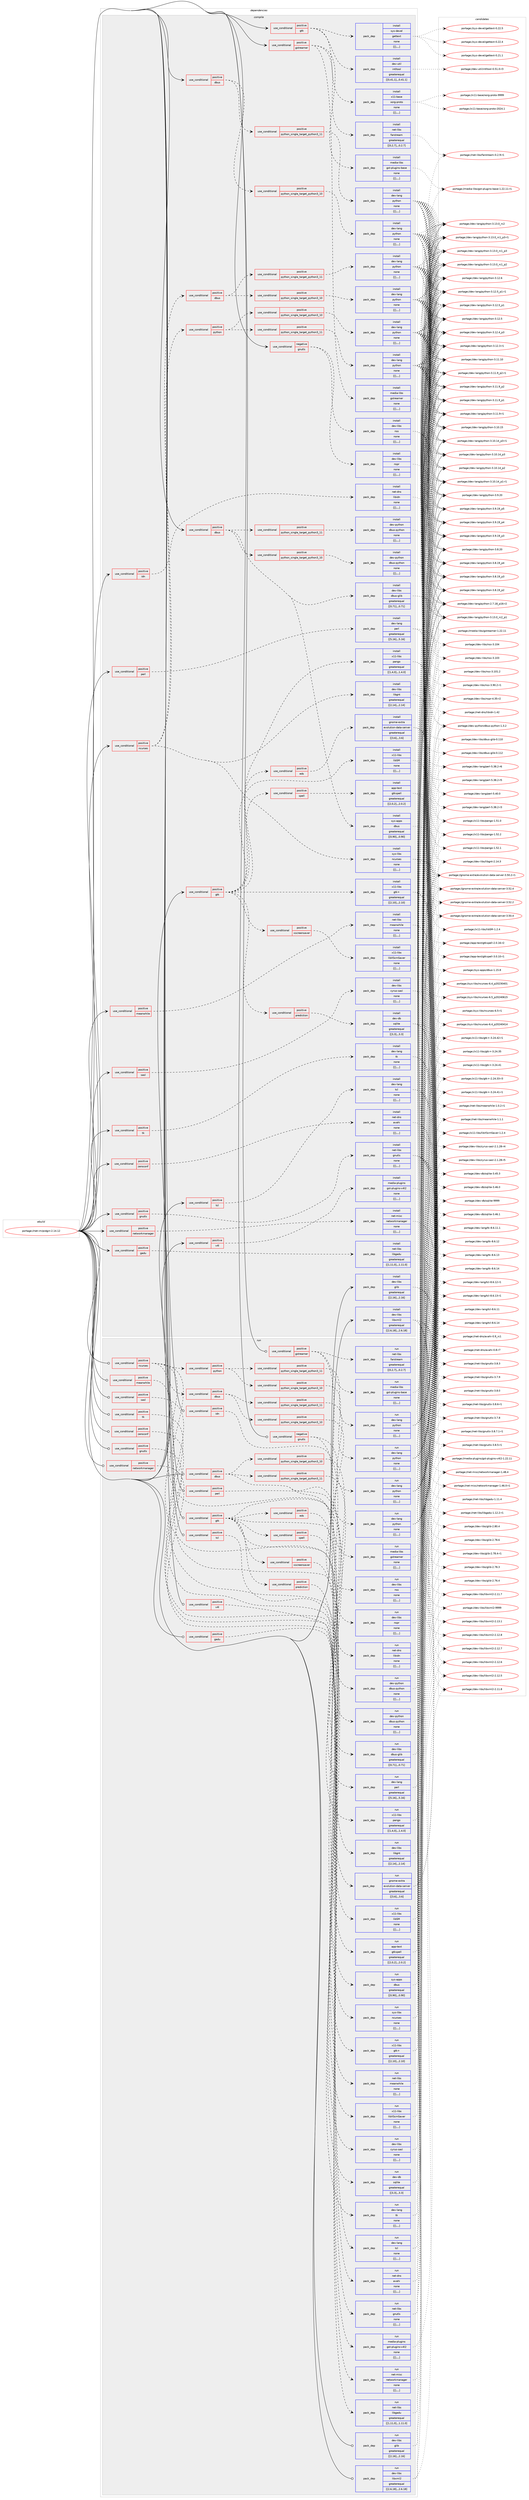 digraph prolog {

# *************
# Graph options
# *************

newrank=true;
concentrate=true;
compound=true;
graph [rankdir=LR,fontname=Helvetica,fontsize=10,ranksep=1.5];#, ranksep=2.5, nodesep=0.2];
edge  [arrowhead=vee];
node  [fontname=Helvetica,fontsize=10];

# **********
# The ebuild
# **********

subgraph cluster_leftcol {
color=gray;
label=<<i>ebuild</i>>;
id [label="portage://net-im/pidgin-2.14.12", color=red, width=4, href="../net-im/pidgin-2.14.12.svg"];
}

# ****************
# The dependencies
# ****************

subgraph cluster_midcol {
color=gray;
label=<<i>dependencies</i>>;
subgraph cluster_compile {
fillcolor="#eeeeee";
style=filled;
label=<<i>compile</i>>;
subgraph cond2117 {
dependency5441 [label=<<TABLE BORDER="0" CELLBORDER="1" CELLSPACING="0" CELLPADDING="4"><TR><TD ROWSPAN="3" CELLPADDING="10">use_conditional</TD></TR><TR><TD>negative</TD></TR><TR><TD>gnutls</TD></TR></TABLE>>, shape=none, color=red];
subgraph pack3323 {
dependency5442 [label=<<TABLE BORDER="0" CELLBORDER="1" CELLSPACING="0" CELLPADDING="4" WIDTH="220"><TR><TD ROWSPAN="6" CELLPADDING="30">pack_dep</TD></TR><TR><TD WIDTH="110">install</TD></TR><TR><TD>dev-libs</TD></TR><TR><TD>nspr</TD></TR><TR><TD>none</TD></TR><TR><TD>[[],,,,]</TD></TR></TABLE>>, shape=none, color=blue];
}
dependency5441:e -> dependency5442:w [weight=20,style="dashed",arrowhead="vee"];
subgraph pack3324 {
dependency5443 [label=<<TABLE BORDER="0" CELLBORDER="1" CELLSPACING="0" CELLPADDING="4" WIDTH="220"><TR><TD ROWSPAN="6" CELLPADDING="30">pack_dep</TD></TR><TR><TD WIDTH="110">install</TD></TR><TR><TD>dev-libs</TD></TR><TR><TD>nss</TD></TR><TR><TD>none</TD></TR><TR><TD>[[],,,,]</TD></TR></TABLE>>, shape=none, color=blue];
}
dependency5441:e -> dependency5443:w [weight=20,style="dashed",arrowhead="vee"];
}
id:e -> dependency5441:w [weight=20,style="solid",arrowhead="vee"];
subgraph cond2118 {
dependency5444 [label=<<TABLE BORDER="0" CELLBORDER="1" CELLSPACING="0" CELLPADDING="4"><TR><TD ROWSPAN="3" CELLPADDING="10">use_conditional</TD></TR><TR><TD>positive</TD></TR><TR><TD>dbus</TD></TR></TABLE>>, shape=none, color=red];
subgraph cond2119 {
dependency5445 [label=<<TABLE BORDER="0" CELLBORDER="1" CELLSPACING="0" CELLPADDING="4"><TR><TD ROWSPAN="3" CELLPADDING="10">use_conditional</TD></TR><TR><TD>positive</TD></TR><TR><TD>python_single_target_python3_10</TD></TR></TABLE>>, shape=none, color=red];
subgraph pack3325 {
dependency5446 [label=<<TABLE BORDER="0" CELLBORDER="1" CELLSPACING="0" CELLPADDING="4" WIDTH="220"><TR><TD ROWSPAN="6" CELLPADDING="30">pack_dep</TD></TR><TR><TD WIDTH="110">install</TD></TR><TR><TD>dev-lang</TD></TR><TR><TD>python</TD></TR><TR><TD>none</TD></TR><TR><TD>[[],,,,]</TD></TR></TABLE>>, shape=none, color=blue];
}
dependency5445:e -> dependency5446:w [weight=20,style="dashed",arrowhead="vee"];
}
dependency5444:e -> dependency5445:w [weight=20,style="dashed",arrowhead="vee"];
subgraph cond2120 {
dependency5447 [label=<<TABLE BORDER="0" CELLBORDER="1" CELLSPACING="0" CELLPADDING="4"><TR><TD ROWSPAN="3" CELLPADDING="10">use_conditional</TD></TR><TR><TD>positive</TD></TR><TR><TD>python_single_target_python3_11</TD></TR></TABLE>>, shape=none, color=red];
subgraph pack3326 {
dependency5448 [label=<<TABLE BORDER="0" CELLBORDER="1" CELLSPACING="0" CELLPADDING="4" WIDTH="220"><TR><TD ROWSPAN="6" CELLPADDING="30">pack_dep</TD></TR><TR><TD WIDTH="110">install</TD></TR><TR><TD>dev-lang</TD></TR><TR><TD>python</TD></TR><TR><TD>none</TD></TR><TR><TD>[[],,,,]</TD></TR></TABLE>>, shape=none, color=blue];
}
dependency5447:e -> dependency5448:w [weight=20,style="dashed",arrowhead="vee"];
}
dependency5444:e -> dependency5447:w [weight=20,style="dashed",arrowhead="vee"];
}
id:e -> dependency5444:w [weight=20,style="solid",arrowhead="vee"];
subgraph cond2121 {
dependency5449 [label=<<TABLE BORDER="0" CELLBORDER="1" CELLSPACING="0" CELLPADDING="4"><TR><TD ROWSPAN="3" CELLPADDING="10">use_conditional</TD></TR><TR><TD>positive</TD></TR><TR><TD>dbus</TD></TR></TABLE>>, shape=none, color=red];
subgraph pack3327 {
dependency5450 [label=<<TABLE BORDER="0" CELLBORDER="1" CELLSPACING="0" CELLPADDING="4" WIDTH="220"><TR><TD ROWSPAN="6" CELLPADDING="30">pack_dep</TD></TR><TR><TD WIDTH="110">install</TD></TR><TR><TD>dev-libs</TD></TR><TR><TD>dbus-glib</TD></TR><TR><TD>greaterequal</TD></TR><TR><TD>[[0,71],,,0.71]</TD></TR></TABLE>>, shape=none, color=blue];
}
dependency5449:e -> dependency5450:w [weight=20,style="dashed",arrowhead="vee"];
subgraph pack3328 {
dependency5451 [label=<<TABLE BORDER="0" CELLBORDER="1" CELLSPACING="0" CELLPADDING="4" WIDTH="220"><TR><TD ROWSPAN="6" CELLPADDING="30">pack_dep</TD></TR><TR><TD WIDTH="110">install</TD></TR><TR><TD>sys-apps</TD></TR><TR><TD>dbus</TD></TR><TR><TD>greaterequal</TD></TR><TR><TD>[[0,90],,,0.90]</TD></TR></TABLE>>, shape=none, color=blue];
}
dependency5449:e -> dependency5451:w [weight=20,style="dashed",arrowhead="vee"];
subgraph cond2122 {
dependency5452 [label=<<TABLE BORDER="0" CELLBORDER="1" CELLSPACING="0" CELLPADDING="4"><TR><TD ROWSPAN="3" CELLPADDING="10">use_conditional</TD></TR><TR><TD>positive</TD></TR><TR><TD>python_single_target_python3_10</TD></TR></TABLE>>, shape=none, color=red];
subgraph pack3329 {
dependency5453 [label=<<TABLE BORDER="0" CELLBORDER="1" CELLSPACING="0" CELLPADDING="4" WIDTH="220"><TR><TD ROWSPAN="6" CELLPADDING="30">pack_dep</TD></TR><TR><TD WIDTH="110">install</TD></TR><TR><TD>dev-python</TD></TR><TR><TD>dbus-python</TD></TR><TR><TD>none</TD></TR><TR><TD>[[],,,,]</TD></TR></TABLE>>, shape=none, color=blue];
}
dependency5452:e -> dependency5453:w [weight=20,style="dashed",arrowhead="vee"];
}
dependency5449:e -> dependency5452:w [weight=20,style="dashed",arrowhead="vee"];
subgraph cond2123 {
dependency5454 [label=<<TABLE BORDER="0" CELLBORDER="1" CELLSPACING="0" CELLPADDING="4"><TR><TD ROWSPAN="3" CELLPADDING="10">use_conditional</TD></TR><TR><TD>positive</TD></TR><TR><TD>python_single_target_python3_11</TD></TR></TABLE>>, shape=none, color=red];
subgraph pack3330 {
dependency5455 [label=<<TABLE BORDER="0" CELLBORDER="1" CELLSPACING="0" CELLPADDING="4" WIDTH="220"><TR><TD ROWSPAN="6" CELLPADDING="30">pack_dep</TD></TR><TR><TD WIDTH="110">install</TD></TR><TR><TD>dev-python</TD></TR><TR><TD>dbus-python</TD></TR><TR><TD>none</TD></TR><TR><TD>[[],,,,]</TD></TR></TABLE>>, shape=none, color=blue];
}
dependency5454:e -> dependency5455:w [weight=20,style="dashed",arrowhead="vee"];
}
dependency5449:e -> dependency5454:w [weight=20,style="dashed",arrowhead="vee"];
}
id:e -> dependency5449:w [weight=20,style="solid",arrowhead="vee"];
subgraph cond2124 {
dependency5456 [label=<<TABLE BORDER="0" CELLBORDER="1" CELLSPACING="0" CELLPADDING="4"><TR><TD ROWSPAN="3" CELLPADDING="10">use_conditional</TD></TR><TR><TD>positive</TD></TR><TR><TD>gadu</TD></TR></TABLE>>, shape=none, color=red];
subgraph pack3331 {
dependency5457 [label=<<TABLE BORDER="0" CELLBORDER="1" CELLSPACING="0" CELLPADDING="4" WIDTH="220"><TR><TD ROWSPAN="6" CELLPADDING="30">pack_dep</TD></TR><TR><TD WIDTH="110">install</TD></TR><TR><TD>net-libs</TD></TR><TR><TD>libgadu</TD></TR><TR><TD>greaterequal</TD></TR><TR><TD>[[1,11,0],,,1.11.0]</TD></TR></TABLE>>, shape=none, color=blue];
}
dependency5456:e -> dependency5457:w [weight=20,style="dashed",arrowhead="vee"];
}
id:e -> dependency5456:w [weight=20,style="solid",arrowhead="vee"];
subgraph cond2125 {
dependency5458 [label=<<TABLE BORDER="0" CELLBORDER="1" CELLSPACING="0" CELLPADDING="4"><TR><TD ROWSPAN="3" CELLPADDING="10">use_conditional</TD></TR><TR><TD>positive</TD></TR><TR><TD>gnutls</TD></TR></TABLE>>, shape=none, color=red];
subgraph pack3332 {
dependency5459 [label=<<TABLE BORDER="0" CELLBORDER="1" CELLSPACING="0" CELLPADDING="4" WIDTH="220"><TR><TD ROWSPAN="6" CELLPADDING="30">pack_dep</TD></TR><TR><TD WIDTH="110">install</TD></TR><TR><TD>net-libs</TD></TR><TR><TD>gnutls</TD></TR><TR><TD>none</TD></TR><TR><TD>[[],,,,]</TD></TR></TABLE>>, shape=none, color=blue];
}
dependency5458:e -> dependency5459:w [weight=20,style="dashed",arrowhead="vee"];
}
id:e -> dependency5458:w [weight=20,style="solid",arrowhead="vee"];
subgraph cond2126 {
dependency5460 [label=<<TABLE BORDER="0" CELLBORDER="1" CELLSPACING="0" CELLPADDING="4"><TR><TD ROWSPAN="3" CELLPADDING="10">use_conditional</TD></TR><TR><TD>positive</TD></TR><TR><TD>gstreamer</TD></TR></TABLE>>, shape=none, color=red];
subgraph pack3333 {
dependency5461 [label=<<TABLE BORDER="0" CELLBORDER="1" CELLSPACING="0" CELLPADDING="4" WIDTH="220"><TR><TD ROWSPAN="6" CELLPADDING="30">pack_dep</TD></TR><TR><TD WIDTH="110">install</TD></TR><TR><TD>media-libs</TD></TR><TR><TD>gstreamer</TD></TR><TR><TD>none</TD></TR><TR><TD>[[],,,,]</TD></TR></TABLE>>, shape=none, color=blue];
}
dependency5460:e -> dependency5461:w [weight=20,style="dashed",arrowhead="vee"];
subgraph pack3334 {
dependency5462 [label=<<TABLE BORDER="0" CELLBORDER="1" CELLSPACING="0" CELLPADDING="4" WIDTH="220"><TR><TD ROWSPAN="6" CELLPADDING="30">pack_dep</TD></TR><TR><TD WIDTH="110">install</TD></TR><TR><TD>media-libs</TD></TR><TR><TD>gst-plugins-base</TD></TR><TR><TD>none</TD></TR><TR><TD>[[],,,,]</TD></TR></TABLE>>, shape=none, color=blue];
}
dependency5460:e -> dependency5462:w [weight=20,style="dashed",arrowhead="vee"];
subgraph pack3335 {
dependency5463 [label=<<TABLE BORDER="0" CELLBORDER="1" CELLSPACING="0" CELLPADDING="4" WIDTH="220"><TR><TD ROWSPAN="6" CELLPADDING="30">pack_dep</TD></TR><TR><TD WIDTH="110">install</TD></TR><TR><TD>net-libs</TD></TR><TR><TD>farstream</TD></TR><TR><TD>greaterequal</TD></TR><TR><TD>[[0,2,7],,,0.2.7]</TD></TR></TABLE>>, shape=none, color=blue];
}
dependency5460:e -> dependency5463:w [weight=20,style="dashed",arrowhead="vee"];
}
id:e -> dependency5460:w [weight=20,style="solid",arrowhead="vee"];
subgraph cond2127 {
dependency5464 [label=<<TABLE BORDER="0" CELLBORDER="1" CELLSPACING="0" CELLPADDING="4"><TR><TD ROWSPAN="3" CELLPADDING="10">use_conditional</TD></TR><TR><TD>positive</TD></TR><TR><TD>gtk</TD></TR></TABLE>>, shape=none, color=red];
subgraph pack3336 {
dependency5465 [label=<<TABLE BORDER="0" CELLBORDER="1" CELLSPACING="0" CELLPADDING="4" WIDTH="220"><TR><TD ROWSPAN="6" CELLPADDING="30">pack_dep</TD></TR><TR><TD WIDTH="110">install</TD></TR><TR><TD>x11-base</TD></TR><TR><TD>xorg-proto</TD></TR><TR><TD>none</TD></TR><TR><TD>[[],,,,]</TD></TR></TABLE>>, shape=none, color=blue];
}
dependency5464:e -> dependency5465:w [weight=20,style="dashed",arrowhead="vee"];
subgraph pack3337 {
dependency5466 [label=<<TABLE BORDER="0" CELLBORDER="1" CELLSPACING="0" CELLPADDING="4" WIDTH="220"><TR><TD ROWSPAN="6" CELLPADDING="30">pack_dep</TD></TR><TR><TD WIDTH="110">install</TD></TR><TR><TD>dev-util</TD></TR><TR><TD>intltool</TD></TR><TR><TD>greaterequal</TD></TR><TR><TD>[[0,41,1],,,0.41.1]</TD></TR></TABLE>>, shape=none, color=blue];
}
dependency5464:e -> dependency5466:w [weight=20,style="dashed",arrowhead="vee"];
subgraph pack3338 {
dependency5467 [label=<<TABLE BORDER="0" CELLBORDER="1" CELLSPACING="0" CELLPADDING="4" WIDTH="220"><TR><TD ROWSPAN="6" CELLPADDING="30">pack_dep</TD></TR><TR><TD WIDTH="110">install</TD></TR><TR><TD>sys-devel</TD></TR><TR><TD>gettext</TD></TR><TR><TD>none</TD></TR><TR><TD>[[],,,,]</TD></TR></TABLE>>, shape=none, color=blue];
}
dependency5464:e -> dependency5467:w [weight=20,style="dashed",arrowhead="vee"];
}
id:e -> dependency5464:w [weight=20,style="solid",arrowhead="vee"];
subgraph cond2128 {
dependency5468 [label=<<TABLE BORDER="0" CELLBORDER="1" CELLSPACING="0" CELLPADDING="4"><TR><TD ROWSPAN="3" CELLPADDING="10">use_conditional</TD></TR><TR><TD>positive</TD></TR><TR><TD>gtk</TD></TR></TABLE>>, shape=none, color=red];
subgraph pack3339 {
dependency5469 [label=<<TABLE BORDER="0" CELLBORDER="1" CELLSPACING="0" CELLPADDING="4" WIDTH="220"><TR><TD ROWSPAN="6" CELLPADDING="30">pack_dep</TD></TR><TR><TD WIDTH="110">install</TD></TR><TR><TD>x11-libs</TD></TR><TR><TD>gtk+</TD></TR><TR><TD>greaterequal</TD></TR><TR><TD>[[2,10],,,2.10]</TD></TR></TABLE>>, shape=none, color=blue];
}
dependency5468:e -> dependency5469:w [weight=20,style="dashed",arrowhead="vee"];
subgraph pack3340 {
dependency5470 [label=<<TABLE BORDER="0" CELLBORDER="1" CELLSPACING="0" CELLPADDING="4" WIDTH="220"><TR><TD ROWSPAN="6" CELLPADDING="30">pack_dep</TD></TR><TR><TD WIDTH="110">install</TD></TR><TR><TD>x11-libs</TD></TR><TR><TD>libSM</TD></TR><TR><TD>none</TD></TR><TR><TD>[[],,,,]</TD></TR></TABLE>>, shape=none, color=blue];
}
dependency5468:e -> dependency5470:w [weight=20,style="dashed",arrowhead="vee"];
subgraph pack3341 {
dependency5471 [label=<<TABLE BORDER="0" CELLBORDER="1" CELLSPACING="0" CELLPADDING="4" WIDTH="220"><TR><TD ROWSPAN="6" CELLPADDING="30">pack_dep</TD></TR><TR><TD WIDTH="110">install</TD></TR><TR><TD>x11-libs</TD></TR><TR><TD>pango</TD></TR><TR><TD>greaterequal</TD></TR><TR><TD>[[1,4,0],,,1.4.0]</TD></TR></TABLE>>, shape=none, color=blue];
}
dependency5468:e -> dependency5471:w [weight=20,style="dashed",arrowhead="vee"];
subgraph cond2129 {
dependency5472 [label=<<TABLE BORDER="0" CELLBORDER="1" CELLSPACING="0" CELLPADDING="4"><TR><TD ROWSPAN="3" CELLPADDING="10">use_conditional</TD></TR><TR><TD>positive</TD></TR><TR><TD>xscreensaver</TD></TR></TABLE>>, shape=none, color=red];
subgraph pack3342 {
dependency5473 [label=<<TABLE BORDER="0" CELLBORDER="1" CELLSPACING="0" CELLPADDING="4" WIDTH="220"><TR><TD ROWSPAN="6" CELLPADDING="30">pack_dep</TD></TR><TR><TD WIDTH="110">install</TD></TR><TR><TD>x11-libs</TD></TR><TR><TD>libXScrnSaver</TD></TR><TR><TD>none</TD></TR><TR><TD>[[],,,,]</TD></TR></TABLE>>, shape=none, color=blue];
}
dependency5472:e -> dependency5473:w [weight=20,style="dashed",arrowhead="vee"];
}
dependency5468:e -> dependency5472:w [weight=20,style="dashed",arrowhead="vee"];
subgraph cond2130 {
dependency5474 [label=<<TABLE BORDER="0" CELLBORDER="1" CELLSPACING="0" CELLPADDING="4"><TR><TD ROWSPAN="3" CELLPADDING="10">use_conditional</TD></TR><TR><TD>positive</TD></TR><TR><TD>spell</TD></TR></TABLE>>, shape=none, color=red];
subgraph pack3343 {
dependency5475 [label=<<TABLE BORDER="0" CELLBORDER="1" CELLSPACING="0" CELLPADDING="4" WIDTH="220"><TR><TD ROWSPAN="6" CELLPADDING="30">pack_dep</TD></TR><TR><TD WIDTH="110">install</TD></TR><TR><TD>app-text</TD></TR><TR><TD>gtkspell</TD></TR><TR><TD>greaterequal</TD></TR><TR><TD>[[2,0,2],,,2.0.2]</TD></TR></TABLE>>, shape=none, color=blue];
}
dependency5474:e -> dependency5475:w [weight=20,style="dashed",arrowhead="vee"];
}
dependency5468:e -> dependency5474:w [weight=20,style="dashed",arrowhead="vee"];
subgraph cond2131 {
dependency5476 [label=<<TABLE BORDER="0" CELLBORDER="1" CELLSPACING="0" CELLPADDING="4"><TR><TD ROWSPAN="3" CELLPADDING="10">use_conditional</TD></TR><TR><TD>positive</TD></TR><TR><TD>eds</TD></TR></TABLE>>, shape=none, color=red];
subgraph pack3344 {
dependency5477 [label=<<TABLE BORDER="0" CELLBORDER="1" CELLSPACING="0" CELLPADDING="4" WIDTH="220"><TR><TD ROWSPAN="6" CELLPADDING="30">pack_dep</TD></TR><TR><TD WIDTH="110">install</TD></TR><TR><TD>gnome-extra</TD></TR><TR><TD>evolution-data-server</TD></TR><TR><TD>greaterequal</TD></TR><TR><TD>[[3,6],,,3.6]</TD></TR></TABLE>>, shape=none, color=blue];
}
dependency5476:e -> dependency5477:w [weight=20,style="dashed",arrowhead="vee"];
}
dependency5468:e -> dependency5476:w [weight=20,style="dashed",arrowhead="vee"];
subgraph cond2132 {
dependency5478 [label=<<TABLE BORDER="0" CELLBORDER="1" CELLSPACING="0" CELLPADDING="4"><TR><TD ROWSPAN="3" CELLPADDING="10">use_conditional</TD></TR><TR><TD>positive</TD></TR><TR><TD>prediction</TD></TR></TABLE>>, shape=none, color=red];
subgraph pack3345 {
dependency5479 [label=<<TABLE BORDER="0" CELLBORDER="1" CELLSPACING="0" CELLPADDING="4" WIDTH="220"><TR><TD ROWSPAN="6" CELLPADDING="30">pack_dep</TD></TR><TR><TD WIDTH="110">install</TD></TR><TR><TD>dev-db</TD></TR><TR><TD>sqlite</TD></TR><TR><TD>greaterequal</TD></TR><TR><TD>[[3,3],,,3.3]</TD></TR></TABLE>>, shape=none, color=blue];
}
dependency5478:e -> dependency5479:w [weight=20,style="dashed",arrowhead="vee"];
}
dependency5468:e -> dependency5478:w [weight=20,style="dashed",arrowhead="vee"];
}
id:e -> dependency5468:w [weight=20,style="solid",arrowhead="vee"];
subgraph cond2133 {
dependency5480 [label=<<TABLE BORDER="0" CELLBORDER="1" CELLSPACING="0" CELLPADDING="4"><TR><TD ROWSPAN="3" CELLPADDING="10">use_conditional</TD></TR><TR><TD>positive</TD></TR><TR><TD>idn</TD></TR></TABLE>>, shape=none, color=red];
subgraph pack3346 {
dependency5481 [label=<<TABLE BORDER="0" CELLBORDER="1" CELLSPACING="0" CELLPADDING="4" WIDTH="220"><TR><TD ROWSPAN="6" CELLPADDING="30">pack_dep</TD></TR><TR><TD WIDTH="110">install</TD></TR><TR><TD>net-dns</TD></TR><TR><TD>libidn</TD></TR><TR><TD>none</TD></TR><TR><TD>[[],,,,]</TD></TR></TABLE>>, shape=none, color=blue];
}
dependency5480:e -> dependency5481:w [weight=20,style="dashed",arrowhead="vee"];
}
id:e -> dependency5480:w [weight=20,style="solid",arrowhead="vee"];
subgraph cond2134 {
dependency5482 [label=<<TABLE BORDER="0" CELLBORDER="1" CELLSPACING="0" CELLPADDING="4"><TR><TD ROWSPAN="3" CELLPADDING="10">use_conditional</TD></TR><TR><TD>positive</TD></TR><TR><TD>meanwhile</TD></TR></TABLE>>, shape=none, color=red];
subgraph pack3347 {
dependency5483 [label=<<TABLE BORDER="0" CELLBORDER="1" CELLSPACING="0" CELLPADDING="4" WIDTH="220"><TR><TD ROWSPAN="6" CELLPADDING="30">pack_dep</TD></TR><TR><TD WIDTH="110">install</TD></TR><TR><TD>net-libs</TD></TR><TR><TD>meanwhile</TD></TR><TR><TD>none</TD></TR><TR><TD>[[],,,,]</TD></TR></TABLE>>, shape=none, color=blue];
}
dependency5482:e -> dependency5483:w [weight=20,style="dashed",arrowhead="vee"];
}
id:e -> dependency5482:w [weight=20,style="solid",arrowhead="vee"];
subgraph cond2135 {
dependency5484 [label=<<TABLE BORDER="0" CELLBORDER="1" CELLSPACING="0" CELLPADDING="4"><TR><TD ROWSPAN="3" CELLPADDING="10">use_conditional</TD></TR><TR><TD>positive</TD></TR><TR><TD>ncurses</TD></TR></TABLE>>, shape=none, color=red];
subgraph pack3348 {
dependency5485 [label=<<TABLE BORDER="0" CELLBORDER="1" CELLSPACING="0" CELLPADDING="4" WIDTH="220"><TR><TD ROWSPAN="6" CELLPADDING="30">pack_dep</TD></TR><TR><TD WIDTH="110">install</TD></TR><TR><TD>dev-libs</TD></TR><TR><TD>libgnt</TD></TR><TR><TD>greaterequal</TD></TR><TR><TD>[[2,14],,,2.14]</TD></TR></TABLE>>, shape=none, color=blue];
}
dependency5484:e -> dependency5485:w [weight=20,style="dashed",arrowhead="vee"];
subgraph pack3349 {
dependency5486 [label=<<TABLE BORDER="0" CELLBORDER="1" CELLSPACING="0" CELLPADDING="4" WIDTH="220"><TR><TD ROWSPAN="6" CELLPADDING="30">pack_dep</TD></TR><TR><TD WIDTH="110">install</TD></TR><TR><TD>sys-libs</TD></TR><TR><TD>ncurses</TD></TR><TR><TD>none</TD></TR><TR><TD>[[],,,,]</TD></TR></TABLE>>, shape=none, color=blue];
}
dependency5484:e -> dependency5486:w [weight=20,style="dashed",arrowhead="vee"];
subgraph cond2136 {
dependency5487 [label=<<TABLE BORDER="0" CELLBORDER="1" CELLSPACING="0" CELLPADDING="4"><TR><TD ROWSPAN="3" CELLPADDING="10">use_conditional</TD></TR><TR><TD>positive</TD></TR><TR><TD>dbus</TD></TR></TABLE>>, shape=none, color=red];
subgraph cond2137 {
dependency5488 [label=<<TABLE BORDER="0" CELLBORDER="1" CELLSPACING="0" CELLPADDING="4"><TR><TD ROWSPAN="3" CELLPADDING="10">use_conditional</TD></TR><TR><TD>positive</TD></TR><TR><TD>python_single_target_python3_10</TD></TR></TABLE>>, shape=none, color=red];
subgraph pack3350 {
dependency5489 [label=<<TABLE BORDER="0" CELLBORDER="1" CELLSPACING="0" CELLPADDING="4" WIDTH="220"><TR><TD ROWSPAN="6" CELLPADDING="30">pack_dep</TD></TR><TR><TD WIDTH="110">install</TD></TR><TR><TD>dev-lang</TD></TR><TR><TD>python</TD></TR><TR><TD>none</TD></TR><TR><TD>[[],,,,]</TD></TR></TABLE>>, shape=none, color=blue];
}
dependency5488:e -> dependency5489:w [weight=20,style="dashed",arrowhead="vee"];
}
dependency5487:e -> dependency5488:w [weight=20,style="dashed",arrowhead="vee"];
subgraph cond2138 {
dependency5490 [label=<<TABLE BORDER="0" CELLBORDER="1" CELLSPACING="0" CELLPADDING="4"><TR><TD ROWSPAN="3" CELLPADDING="10">use_conditional</TD></TR><TR><TD>positive</TD></TR><TR><TD>python_single_target_python3_11</TD></TR></TABLE>>, shape=none, color=red];
subgraph pack3351 {
dependency5491 [label=<<TABLE BORDER="0" CELLBORDER="1" CELLSPACING="0" CELLPADDING="4" WIDTH="220"><TR><TD ROWSPAN="6" CELLPADDING="30">pack_dep</TD></TR><TR><TD WIDTH="110">install</TD></TR><TR><TD>dev-lang</TD></TR><TR><TD>python</TD></TR><TR><TD>none</TD></TR><TR><TD>[[],,,,]</TD></TR></TABLE>>, shape=none, color=blue];
}
dependency5490:e -> dependency5491:w [weight=20,style="dashed",arrowhead="vee"];
}
dependency5487:e -> dependency5490:w [weight=20,style="dashed",arrowhead="vee"];
}
dependency5484:e -> dependency5487:w [weight=20,style="dashed",arrowhead="vee"];
subgraph cond2139 {
dependency5492 [label=<<TABLE BORDER="0" CELLBORDER="1" CELLSPACING="0" CELLPADDING="4"><TR><TD ROWSPAN="3" CELLPADDING="10">use_conditional</TD></TR><TR><TD>positive</TD></TR><TR><TD>python</TD></TR></TABLE>>, shape=none, color=red];
subgraph cond2140 {
dependency5493 [label=<<TABLE BORDER="0" CELLBORDER="1" CELLSPACING="0" CELLPADDING="4"><TR><TD ROWSPAN="3" CELLPADDING="10">use_conditional</TD></TR><TR><TD>positive</TD></TR><TR><TD>python_single_target_python3_10</TD></TR></TABLE>>, shape=none, color=red];
subgraph pack3352 {
dependency5494 [label=<<TABLE BORDER="0" CELLBORDER="1" CELLSPACING="0" CELLPADDING="4" WIDTH="220"><TR><TD ROWSPAN="6" CELLPADDING="30">pack_dep</TD></TR><TR><TD WIDTH="110">install</TD></TR><TR><TD>dev-lang</TD></TR><TR><TD>python</TD></TR><TR><TD>none</TD></TR><TR><TD>[[],,,,]</TD></TR></TABLE>>, shape=none, color=blue];
}
dependency5493:e -> dependency5494:w [weight=20,style="dashed",arrowhead="vee"];
}
dependency5492:e -> dependency5493:w [weight=20,style="dashed",arrowhead="vee"];
subgraph cond2141 {
dependency5495 [label=<<TABLE BORDER="0" CELLBORDER="1" CELLSPACING="0" CELLPADDING="4"><TR><TD ROWSPAN="3" CELLPADDING="10">use_conditional</TD></TR><TR><TD>positive</TD></TR><TR><TD>python_single_target_python3_11</TD></TR></TABLE>>, shape=none, color=red];
subgraph pack3353 {
dependency5496 [label=<<TABLE BORDER="0" CELLBORDER="1" CELLSPACING="0" CELLPADDING="4" WIDTH="220"><TR><TD ROWSPAN="6" CELLPADDING="30">pack_dep</TD></TR><TR><TD WIDTH="110">install</TD></TR><TR><TD>dev-lang</TD></TR><TR><TD>python</TD></TR><TR><TD>none</TD></TR><TR><TD>[[],,,,]</TD></TR></TABLE>>, shape=none, color=blue];
}
dependency5495:e -> dependency5496:w [weight=20,style="dashed",arrowhead="vee"];
}
dependency5492:e -> dependency5495:w [weight=20,style="dashed",arrowhead="vee"];
}
dependency5484:e -> dependency5492:w [weight=20,style="dashed",arrowhead="vee"];
}
id:e -> dependency5484:w [weight=20,style="solid",arrowhead="vee"];
subgraph cond2142 {
dependency5497 [label=<<TABLE BORDER="0" CELLBORDER="1" CELLSPACING="0" CELLPADDING="4"><TR><TD ROWSPAN="3" CELLPADDING="10">use_conditional</TD></TR><TR><TD>positive</TD></TR><TR><TD>networkmanager</TD></TR></TABLE>>, shape=none, color=red];
subgraph pack3354 {
dependency5498 [label=<<TABLE BORDER="0" CELLBORDER="1" CELLSPACING="0" CELLPADDING="4" WIDTH="220"><TR><TD ROWSPAN="6" CELLPADDING="30">pack_dep</TD></TR><TR><TD WIDTH="110">install</TD></TR><TR><TD>net-misc</TD></TR><TR><TD>networkmanager</TD></TR><TR><TD>none</TD></TR><TR><TD>[[],,,,]</TD></TR></TABLE>>, shape=none, color=blue];
}
dependency5497:e -> dependency5498:w [weight=20,style="dashed",arrowhead="vee"];
}
id:e -> dependency5497:w [weight=20,style="solid",arrowhead="vee"];
subgraph cond2143 {
dependency5499 [label=<<TABLE BORDER="0" CELLBORDER="1" CELLSPACING="0" CELLPADDING="4"><TR><TD ROWSPAN="3" CELLPADDING="10">use_conditional</TD></TR><TR><TD>positive</TD></TR><TR><TD>perl</TD></TR></TABLE>>, shape=none, color=red];
subgraph pack3355 {
dependency5500 [label=<<TABLE BORDER="0" CELLBORDER="1" CELLSPACING="0" CELLPADDING="4" WIDTH="220"><TR><TD ROWSPAN="6" CELLPADDING="30">pack_dep</TD></TR><TR><TD WIDTH="110">install</TD></TR><TR><TD>dev-lang</TD></TR><TR><TD>perl</TD></TR><TR><TD>greaterequal</TD></TR><TR><TD>[[5,16],,,5.16]</TD></TR></TABLE>>, shape=none, color=blue];
}
dependency5499:e -> dependency5500:w [weight=20,style="dashed",arrowhead="vee"];
}
id:e -> dependency5499:w [weight=20,style="solid",arrowhead="vee"];
subgraph cond2144 {
dependency5501 [label=<<TABLE BORDER="0" CELLBORDER="1" CELLSPACING="0" CELLPADDING="4"><TR><TD ROWSPAN="3" CELLPADDING="10">use_conditional</TD></TR><TR><TD>positive</TD></TR><TR><TD>sasl</TD></TR></TABLE>>, shape=none, color=red];
subgraph pack3356 {
dependency5502 [label=<<TABLE BORDER="0" CELLBORDER="1" CELLSPACING="0" CELLPADDING="4" WIDTH="220"><TR><TD ROWSPAN="6" CELLPADDING="30">pack_dep</TD></TR><TR><TD WIDTH="110">install</TD></TR><TR><TD>dev-libs</TD></TR><TR><TD>cyrus-sasl</TD></TR><TR><TD>none</TD></TR><TR><TD>[[],,,,]</TD></TR></TABLE>>, shape=none, color=blue];
}
dependency5501:e -> dependency5502:w [weight=20,style="dashed",arrowhead="vee"];
}
id:e -> dependency5501:w [weight=20,style="solid",arrowhead="vee"];
subgraph cond2145 {
dependency5503 [label=<<TABLE BORDER="0" CELLBORDER="1" CELLSPACING="0" CELLPADDING="4"><TR><TD ROWSPAN="3" CELLPADDING="10">use_conditional</TD></TR><TR><TD>positive</TD></TR><TR><TD>tcl</TD></TR></TABLE>>, shape=none, color=red];
subgraph pack3357 {
dependency5504 [label=<<TABLE BORDER="0" CELLBORDER="1" CELLSPACING="0" CELLPADDING="4" WIDTH="220"><TR><TD ROWSPAN="6" CELLPADDING="30">pack_dep</TD></TR><TR><TD WIDTH="110">install</TD></TR><TR><TD>dev-lang</TD></TR><TR><TD>tcl</TD></TR><TR><TD>none</TD></TR><TR><TD>[[],,,,]</TD></TR></TABLE>>, shape=none, color=blue];
}
dependency5503:e -> dependency5504:w [weight=20,style="dashed",arrowhead="vee"];
}
id:e -> dependency5503:w [weight=20,style="solid",arrowhead="vee"];
subgraph cond2146 {
dependency5505 [label=<<TABLE BORDER="0" CELLBORDER="1" CELLSPACING="0" CELLPADDING="4"><TR><TD ROWSPAN="3" CELLPADDING="10">use_conditional</TD></TR><TR><TD>positive</TD></TR><TR><TD>tk</TD></TR></TABLE>>, shape=none, color=red];
subgraph pack3358 {
dependency5506 [label=<<TABLE BORDER="0" CELLBORDER="1" CELLSPACING="0" CELLPADDING="4" WIDTH="220"><TR><TD ROWSPAN="6" CELLPADDING="30">pack_dep</TD></TR><TR><TD WIDTH="110">install</TD></TR><TR><TD>dev-lang</TD></TR><TR><TD>tk</TD></TR><TR><TD>none</TD></TR><TR><TD>[[],,,,]</TD></TR></TABLE>>, shape=none, color=blue];
}
dependency5505:e -> dependency5506:w [weight=20,style="dashed",arrowhead="vee"];
}
id:e -> dependency5505:w [weight=20,style="solid",arrowhead="vee"];
subgraph cond2147 {
dependency5507 [label=<<TABLE BORDER="0" CELLBORDER="1" CELLSPACING="0" CELLPADDING="4"><TR><TD ROWSPAN="3" CELLPADDING="10">use_conditional</TD></TR><TR><TD>positive</TD></TR><TR><TD>v4l</TD></TR></TABLE>>, shape=none, color=red];
subgraph pack3359 {
dependency5508 [label=<<TABLE BORDER="0" CELLBORDER="1" CELLSPACING="0" CELLPADDING="4" WIDTH="220"><TR><TD ROWSPAN="6" CELLPADDING="30">pack_dep</TD></TR><TR><TD WIDTH="110">install</TD></TR><TR><TD>media-plugins</TD></TR><TR><TD>gst-plugins-v4l2</TD></TR><TR><TD>none</TD></TR><TR><TD>[[],,,,]</TD></TR></TABLE>>, shape=none, color=blue];
}
dependency5507:e -> dependency5508:w [weight=20,style="dashed",arrowhead="vee"];
}
id:e -> dependency5507:w [weight=20,style="solid",arrowhead="vee"];
subgraph cond2148 {
dependency5509 [label=<<TABLE BORDER="0" CELLBORDER="1" CELLSPACING="0" CELLPADDING="4"><TR><TD ROWSPAN="3" CELLPADDING="10">use_conditional</TD></TR><TR><TD>positive</TD></TR><TR><TD>zeroconf</TD></TR></TABLE>>, shape=none, color=red];
subgraph pack3360 {
dependency5510 [label=<<TABLE BORDER="0" CELLBORDER="1" CELLSPACING="0" CELLPADDING="4" WIDTH="220"><TR><TD ROWSPAN="6" CELLPADDING="30">pack_dep</TD></TR><TR><TD WIDTH="110">install</TD></TR><TR><TD>net-dns</TD></TR><TR><TD>avahi</TD></TR><TR><TD>none</TD></TR><TR><TD>[[],,,,]</TD></TR></TABLE>>, shape=none, color=blue];
}
dependency5509:e -> dependency5510:w [weight=20,style="dashed",arrowhead="vee"];
}
id:e -> dependency5509:w [weight=20,style="solid",arrowhead="vee"];
subgraph pack3361 {
dependency5511 [label=<<TABLE BORDER="0" CELLBORDER="1" CELLSPACING="0" CELLPADDING="4" WIDTH="220"><TR><TD ROWSPAN="6" CELLPADDING="30">pack_dep</TD></TR><TR><TD WIDTH="110">install</TD></TR><TR><TD>dev-libs</TD></TR><TR><TD>glib</TD></TR><TR><TD>greaterequal</TD></TR><TR><TD>[[2,16],,,2.16]</TD></TR></TABLE>>, shape=none, color=blue];
}
id:e -> dependency5511:w [weight=20,style="solid",arrowhead="vee"];
subgraph pack3362 {
dependency5512 [label=<<TABLE BORDER="0" CELLBORDER="1" CELLSPACING="0" CELLPADDING="4" WIDTH="220"><TR><TD ROWSPAN="6" CELLPADDING="30">pack_dep</TD></TR><TR><TD WIDTH="110">install</TD></TR><TR><TD>dev-libs</TD></TR><TR><TD>libxml2</TD></TR><TR><TD>greaterequal</TD></TR><TR><TD>[[2,6,18],,,2.6.18]</TD></TR></TABLE>>, shape=none, color=blue];
}
id:e -> dependency5512:w [weight=20,style="solid",arrowhead="vee"];
}
subgraph cluster_compileandrun {
fillcolor="#eeeeee";
style=filled;
label=<<i>compile and run</i>>;
}
subgraph cluster_run {
fillcolor="#eeeeee";
style=filled;
label=<<i>run</i>>;
subgraph cond2149 {
dependency5513 [label=<<TABLE BORDER="0" CELLBORDER="1" CELLSPACING="0" CELLPADDING="4"><TR><TD ROWSPAN="3" CELLPADDING="10">use_conditional</TD></TR><TR><TD>negative</TD></TR><TR><TD>gnutls</TD></TR></TABLE>>, shape=none, color=red];
subgraph pack3363 {
dependency5514 [label=<<TABLE BORDER="0" CELLBORDER="1" CELLSPACING="0" CELLPADDING="4" WIDTH="220"><TR><TD ROWSPAN="6" CELLPADDING="30">pack_dep</TD></TR><TR><TD WIDTH="110">run</TD></TR><TR><TD>dev-libs</TD></TR><TR><TD>nspr</TD></TR><TR><TD>none</TD></TR><TR><TD>[[],,,,]</TD></TR></TABLE>>, shape=none, color=blue];
}
dependency5513:e -> dependency5514:w [weight=20,style="dashed",arrowhead="vee"];
subgraph pack3364 {
dependency5515 [label=<<TABLE BORDER="0" CELLBORDER="1" CELLSPACING="0" CELLPADDING="4" WIDTH="220"><TR><TD ROWSPAN="6" CELLPADDING="30">pack_dep</TD></TR><TR><TD WIDTH="110">run</TD></TR><TR><TD>dev-libs</TD></TR><TR><TD>nss</TD></TR><TR><TD>none</TD></TR><TR><TD>[[],,,,]</TD></TR></TABLE>>, shape=none, color=blue];
}
dependency5513:e -> dependency5515:w [weight=20,style="dashed",arrowhead="vee"];
}
id:e -> dependency5513:w [weight=20,style="solid",arrowhead="odot"];
subgraph cond2150 {
dependency5516 [label=<<TABLE BORDER="0" CELLBORDER="1" CELLSPACING="0" CELLPADDING="4"><TR><TD ROWSPAN="3" CELLPADDING="10">use_conditional</TD></TR><TR><TD>positive</TD></TR><TR><TD>dbus</TD></TR></TABLE>>, shape=none, color=red];
subgraph pack3365 {
dependency5517 [label=<<TABLE BORDER="0" CELLBORDER="1" CELLSPACING="0" CELLPADDING="4" WIDTH="220"><TR><TD ROWSPAN="6" CELLPADDING="30">pack_dep</TD></TR><TR><TD WIDTH="110">run</TD></TR><TR><TD>dev-libs</TD></TR><TR><TD>dbus-glib</TD></TR><TR><TD>greaterequal</TD></TR><TR><TD>[[0,71],,,0.71]</TD></TR></TABLE>>, shape=none, color=blue];
}
dependency5516:e -> dependency5517:w [weight=20,style="dashed",arrowhead="vee"];
subgraph pack3366 {
dependency5518 [label=<<TABLE BORDER="0" CELLBORDER="1" CELLSPACING="0" CELLPADDING="4" WIDTH="220"><TR><TD ROWSPAN="6" CELLPADDING="30">pack_dep</TD></TR><TR><TD WIDTH="110">run</TD></TR><TR><TD>sys-apps</TD></TR><TR><TD>dbus</TD></TR><TR><TD>greaterequal</TD></TR><TR><TD>[[0,90],,,0.90]</TD></TR></TABLE>>, shape=none, color=blue];
}
dependency5516:e -> dependency5518:w [weight=20,style="dashed",arrowhead="vee"];
subgraph cond2151 {
dependency5519 [label=<<TABLE BORDER="0" CELLBORDER="1" CELLSPACING="0" CELLPADDING="4"><TR><TD ROWSPAN="3" CELLPADDING="10">use_conditional</TD></TR><TR><TD>positive</TD></TR><TR><TD>python_single_target_python3_10</TD></TR></TABLE>>, shape=none, color=red];
subgraph pack3367 {
dependency5520 [label=<<TABLE BORDER="0" CELLBORDER="1" CELLSPACING="0" CELLPADDING="4" WIDTH="220"><TR><TD ROWSPAN="6" CELLPADDING="30">pack_dep</TD></TR><TR><TD WIDTH="110">run</TD></TR><TR><TD>dev-python</TD></TR><TR><TD>dbus-python</TD></TR><TR><TD>none</TD></TR><TR><TD>[[],,,,]</TD></TR></TABLE>>, shape=none, color=blue];
}
dependency5519:e -> dependency5520:w [weight=20,style="dashed",arrowhead="vee"];
}
dependency5516:e -> dependency5519:w [weight=20,style="dashed",arrowhead="vee"];
subgraph cond2152 {
dependency5521 [label=<<TABLE BORDER="0" CELLBORDER="1" CELLSPACING="0" CELLPADDING="4"><TR><TD ROWSPAN="3" CELLPADDING="10">use_conditional</TD></TR><TR><TD>positive</TD></TR><TR><TD>python_single_target_python3_11</TD></TR></TABLE>>, shape=none, color=red];
subgraph pack3368 {
dependency5522 [label=<<TABLE BORDER="0" CELLBORDER="1" CELLSPACING="0" CELLPADDING="4" WIDTH="220"><TR><TD ROWSPAN="6" CELLPADDING="30">pack_dep</TD></TR><TR><TD WIDTH="110">run</TD></TR><TR><TD>dev-python</TD></TR><TR><TD>dbus-python</TD></TR><TR><TD>none</TD></TR><TR><TD>[[],,,,]</TD></TR></TABLE>>, shape=none, color=blue];
}
dependency5521:e -> dependency5522:w [weight=20,style="dashed",arrowhead="vee"];
}
dependency5516:e -> dependency5521:w [weight=20,style="dashed",arrowhead="vee"];
}
id:e -> dependency5516:w [weight=20,style="solid",arrowhead="odot"];
subgraph cond2153 {
dependency5523 [label=<<TABLE BORDER="0" CELLBORDER="1" CELLSPACING="0" CELLPADDING="4"><TR><TD ROWSPAN="3" CELLPADDING="10">use_conditional</TD></TR><TR><TD>positive</TD></TR><TR><TD>gadu</TD></TR></TABLE>>, shape=none, color=red];
subgraph pack3369 {
dependency5524 [label=<<TABLE BORDER="0" CELLBORDER="1" CELLSPACING="0" CELLPADDING="4" WIDTH="220"><TR><TD ROWSPAN="6" CELLPADDING="30">pack_dep</TD></TR><TR><TD WIDTH="110">run</TD></TR><TR><TD>net-libs</TD></TR><TR><TD>libgadu</TD></TR><TR><TD>greaterequal</TD></TR><TR><TD>[[1,11,0],,,1.11.0]</TD></TR></TABLE>>, shape=none, color=blue];
}
dependency5523:e -> dependency5524:w [weight=20,style="dashed",arrowhead="vee"];
}
id:e -> dependency5523:w [weight=20,style="solid",arrowhead="odot"];
subgraph cond2154 {
dependency5525 [label=<<TABLE BORDER="0" CELLBORDER="1" CELLSPACING="0" CELLPADDING="4"><TR><TD ROWSPAN="3" CELLPADDING="10">use_conditional</TD></TR><TR><TD>positive</TD></TR><TR><TD>gnutls</TD></TR></TABLE>>, shape=none, color=red];
subgraph pack3370 {
dependency5526 [label=<<TABLE BORDER="0" CELLBORDER="1" CELLSPACING="0" CELLPADDING="4" WIDTH="220"><TR><TD ROWSPAN="6" CELLPADDING="30">pack_dep</TD></TR><TR><TD WIDTH="110">run</TD></TR><TR><TD>net-libs</TD></TR><TR><TD>gnutls</TD></TR><TR><TD>none</TD></TR><TR><TD>[[],,,,]</TD></TR></TABLE>>, shape=none, color=blue];
}
dependency5525:e -> dependency5526:w [weight=20,style="dashed",arrowhead="vee"];
}
id:e -> dependency5525:w [weight=20,style="solid",arrowhead="odot"];
subgraph cond2155 {
dependency5527 [label=<<TABLE BORDER="0" CELLBORDER="1" CELLSPACING="0" CELLPADDING="4"><TR><TD ROWSPAN="3" CELLPADDING="10">use_conditional</TD></TR><TR><TD>positive</TD></TR><TR><TD>gstreamer</TD></TR></TABLE>>, shape=none, color=red];
subgraph pack3371 {
dependency5528 [label=<<TABLE BORDER="0" CELLBORDER="1" CELLSPACING="0" CELLPADDING="4" WIDTH="220"><TR><TD ROWSPAN="6" CELLPADDING="30">pack_dep</TD></TR><TR><TD WIDTH="110">run</TD></TR><TR><TD>media-libs</TD></TR><TR><TD>gstreamer</TD></TR><TR><TD>none</TD></TR><TR><TD>[[],,,,]</TD></TR></TABLE>>, shape=none, color=blue];
}
dependency5527:e -> dependency5528:w [weight=20,style="dashed",arrowhead="vee"];
subgraph pack3372 {
dependency5529 [label=<<TABLE BORDER="0" CELLBORDER="1" CELLSPACING="0" CELLPADDING="4" WIDTH="220"><TR><TD ROWSPAN="6" CELLPADDING="30">pack_dep</TD></TR><TR><TD WIDTH="110">run</TD></TR><TR><TD>media-libs</TD></TR><TR><TD>gst-plugins-base</TD></TR><TR><TD>none</TD></TR><TR><TD>[[],,,,]</TD></TR></TABLE>>, shape=none, color=blue];
}
dependency5527:e -> dependency5529:w [weight=20,style="dashed",arrowhead="vee"];
subgraph pack3373 {
dependency5530 [label=<<TABLE BORDER="0" CELLBORDER="1" CELLSPACING="0" CELLPADDING="4" WIDTH="220"><TR><TD ROWSPAN="6" CELLPADDING="30">pack_dep</TD></TR><TR><TD WIDTH="110">run</TD></TR><TR><TD>net-libs</TD></TR><TR><TD>farstream</TD></TR><TR><TD>greaterequal</TD></TR><TR><TD>[[0,2,7],,,0.2.7]</TD></TR></TABLE>>, shape=none, color=blue];
}
dependency5527:e -> dependency5530:w [weight=20,style="dashed",arrowhead="vee"];
}
id:e -> dependency5527:w [weight=20,style="solid",arrowhead="odot"];
subgraph cond2156 {
dependency5531 [label=<<TABLE BORDER="0" CELLBORDER="1" CELLSPACING="0" CELLPADDING="4"><TR><TD ROWSPAN="3" CELLPADDING="10">use_conditional</TD></TR><TR><TD>positive</TD></TR><TR><TD>gtk</TD></TR></TABLE>>, shape=none, color=red];
subgraph pack3374 {
dependency5532 [label=<<TABLE BORDER="0" CELLBORDER="1" CELLSPACING="0" CELLPADDING="4" WIDTH="220"><TR><TD ROWSPAN="6" CELLPADDING="30">pack_dep</TD></TR><TR><TD WIDTH="110">run</TD></TR><TR><TD>x11-libs</TD></TR><TR><TD>gtk+</TD></TR><TR><TD>greaterequal</TD></TR><TR><TD>[[2,10],,,2.10]</TD></TR></TABLE>>, shape=none, color=blue];
}
dependency5531:e -> dependency5532:w [weight=20,style="dashed",arrowhead="vee"];
subgraph pack3375 {
dependency5533 [label=<<TABLE BORDER="0" CELLBORDER="1" CELLSPACING="0" CELLPADDING="4" WIDTH="220"><TR><TD ROWSPAN="6" CELLPADDING="30">pack_dep</TD></TR><TR><TD WIDTH="110">run</TD></TR><TR><TD>x11-libs</TD></TR><TR><TD>libSM</TD></TR><TR><TD>none</TD></TR><TR><TD>[[],,,,]</TD></TR></TABLE>>, shape=none, color=blue];
}
dependency5531:e -> dependency5533:w [weight=20,style="dashed",arrowhead="vee"];
subgraph pack3376 {
dependency5534 [label=<<TABLE BORDER="0" CELLBORDER="1" CELLSPACING="0" CELLPADDING="4" WIDTH="220"><TR><TD ROWSPAN="6" CELLPADDING="30">pack_dep</TD></TR><TR><TD WIDTH="110">run</TD></TR><TR><TD>x11-libs</TD></TR><TR><TD>pango</TD></TR><TR><TD>greaterequal</TD></TR><TR><TD>[[1,4,0],,,1.4.0]</TD></TR></TABLE>>, shape=none, color=blue];
}
dependency5531:e -> dependency5534:w [weight=20,style="dashed",arrowhead="vee"];
subgraph cond2157 {
dependency5535 [label=<<TABLE BORDER="0" CELLBORDER="1" CELLSPACING="0" CELLPADDING="4"><TR><TD ROWSPAN="3" CELLPADDING="10">use_conditional</TD></TR><TR><TD>positive</TD></TR><TR><TD>xscreensaver</TD></TR></TABLE>>, shape=none, color=red];
subgraph pack3377 {
dependency5536 [label=<<TABLE BORDER="0" CELLBORDER="1" CELLSPACING="0" CELLPADDING="4" WIDTH="220"><TR><TD ROWSPAN="6" CELLPADDING="30">pack_dep</TD></TR><TR><TD WIDTH="110">run</TD></TR><TR><TD>x11-libs</TD></TR><TR><TD>libXScrnSaver</TD></TR><TR><TD>none</TD></TR><TR><TD>[[],,,,]</TD></TR></TABLE>>, shape=none, color=blue];
}
dependency5535:e -> dependency5536:w [weight=20,style="dashed",arrowhead="vee"];
}
dependency5531:e -> dependency5535:w [weight=20,style="dashed",arrowhead="vee"];
subgraph cond2158 {
dependency5537 [label=<<TABLE BORDER="0" CELLBORDER="1" CELLSPACING="0" CELLPADDING="4"><TR><TD ROWSPAN="3" CELLPADDING="10">use_conditional</TD></TR><TR><TD>positive</TD></TR><TR><TD>spell</TD></TR></TABLE>>, shape=none, color=red];
subgraph pack3378 {
dependency5538 [label=<<TABLE BORDER="0" CELLBORDER="1" CELLSPACING="0" CELLPADDING="4" WIDTH="220"><TR><TD ROWSPAN="6" CELLPADDING="30">pack_dep</TD></TR><TR><TD WIDTH="110">run</TD></TR><TR><TD>app-text</TD></TR><TR><TD>gtkspell</TD></TR><TR><TD>greaterequal</TD></TR><TR><TD>[[2,0,2],,,2.0.2]</TD></TR></TABLE>>, shape=none, color=blue];
}
dependency5537:e -> dependency5538:w [weight=20,style="dashed",arrowhead="vee"];
}
dependency5531:e -> dependency5537:w [weight=20,style="dashed",arrowhead="vee"];
subgraph cond2159 {
dependency5539 [label=<<TABLE BORDER="0" CELLBORDER="1" CELLSPACING="0" CELLPADDING="4"><TR><TD ROWSPAN="3" CELLPADDING="10">use_conditional</TD></TR><TR><TD>positive</TD></TR><TR><TD>eds</TD></TR></TABLE>>, shape=none, color=red];
subgraph pack3379 {
dependency5540 [label=<<TABLE BORDER="0" CELLBORDER="1" CELLSPACING="0" CELLPADDING="4" WIDTH="220"><TR><TD ROWSPAN="6" CELLPADDING="30">pack_dep</TD></TR><TR><TD WIDTH="110">run</TD></TR><TR><TD>gnome-extra</TD></TR><TR><TD>evolution-data-server</TD></TR><TR><TD>greaterequal</TD></TR><TR><TD>[[3,6],,,3.6]</TD></TR></TABLE>>, shape=none, color=blue];
}
dependency5539:e -> dependency5540:w [weight=20,style="dashed",arrowhead="vee"];
}
dependency5531:e -> dependency5539:w [weight=20,style="dashed",arrowhead="vee"];
subgraph cond2160 {
dependency5541 [label=<<TABLE BORDER="0" CELLBORDER="1" CELLSPACING="0" CELLPADDING="4"><TR><TD ROWSPAN="3" CELLPADDING="10">use_conditional</TD></TR><TR><TD>positive</TD></TR><TR><TD>prediction</TD></TR></TABLE>>, shape=none, color=red];
subgraph pack3380 {
dependency5542 [label=<<TABLE BORDER="0" CELLBORDER="1" CELLSPACING="0" CELLPADDING="4" WIDTH="220"><TR><TD ROWSPAN="6" CELLPADDING="30">pack_dep</TD></TR><TR><TD WIDTH="110">run</TD></TR><TR><TD>dev-db</TD></TR><TR><TD>sqlite</TD></TR><TR><TD>greaterequal</TD></TR><TR><TD>[[3,3],,,3.3]</TD></TR></TABLE>>, shape=none, color=blue];
}
dependency5541:e -> dependency5542:w [weight=20,style="dashed",arrowhead="vee"];
}
dependency5531:e -> dependency5541:w [weight=20,style="dashed",arrowhead="vee"];
}
id:e -> dependency5531:w [weight=20,style="solid",arrowhead="odot"];
subgraph cond2161 {
dependency5543 [label=<<TABLE BORDER="0" CELLBORDER="1" CELLSPACING="0" CELLPADDING="4"><TR><TD ROWSPAN="3" CELLPADDING="10">use_conditional</TD></TR><TR><TD>positive</TD></TR><TR><TD>idn</TD></TR></TABLE>>, shape=none, color=red];
subgraph pack3381 {
dependency5544 [label=<<TABLE BORDER="0" CELLBORDER="1" CELLSPACING="0" CELLPADDING="4" WIDTH="220"><TR><TD ROWSPAN="6" CELLPADDING="30">pack_dep</TD></TR><TR><TD WIDTH="110">run</TD></TR><TR><TD>net-dns</TD></TR><TR><TD>libidn</TD></TR><TR><TD>none</TD></TR><TR><TD>[[],,,,]</TD></TR></TABLE>>, shape=none, color=blue];
}
dependency5543:e -> dependency5544:w [weight=20,style="dashed",arrowhead="vee"];
}
id:e -> dependency5543:w [weight=20,style="solid",arrowhead="odot"];
subgraph cond2162 {
dependency5545 [label=<<TABLE BORDER="0" CELLBORDER="1" CELLSPACING="0" CELLPADDING="4"><TR><TD ROWSPAN="3" CELLPADDING="10">use_conditional</TD></TR><TR><TD>positive</TD></TR><TR><TD>meanwhile</TD></TR></TABLE>>, shape=none, color=red];
subgraph pack3382 {
dependency5546 [label=<<TABLE BORDER="0" CELLBORDER="1" CELLSPACING="0" CELLPADDING="4" WIDTH="220"><TR><TD ROWSPAN="6" CELLPADDING="30">pack_dep</TD></TR><TR><TD WIDTH="110">run</TD></TR><TR><TD>net-libs</TD></TR><TR><TD>meanwhile</TD></TR><TR><TD>none</TD></TR><TR><TD>[[],,,,]</TD></TR></TABLE>>, shape=none, color=blue];
}
dependency5545:e -> dependency5546:w [weight=20,style="dashed",arrowhead="vee"];
}
id:e -> dependency5545:w [weight=20,style="solid",arrowhead="odot"];
subgraph cond2163 {
dependency5547 [label=<<TABLE BORDER="0" CELLBORDER="1" CELLSPACING="0" CELLPADDING="4"><TR><TD ROWSPAN="3" CELLPADDING="10">use_conditional</TD></TR><TR><TD>positive</TD></TR><TR><TD>ncurses</TD></TR></TABLE>>, shape=none, color=red];
subgraph pack3383 {
dependency5548 [label=<<TABLE BORDER="0" CELLBORDER="1" CELLSPACING="0" CELLPADDING="4" WIDTH="220"><TR><TD ROWSPAN="6" CELLPADDING="30">pack_dep</TD></TR><TR><TD WIDTH="110">run</TD></TR><TR><TD>dev-libs</TD></TR><TR><TD>libgnt</TD></TR><TR><TD>greaterequal</TD></TR><TR><TD>[[2,14],,,2.14]</TD></TR></TABLE>>, shape=none, color=blue];
}
dependency5547:e -> dependency5548:w [weight=20,style="dashed",arrowhead="vee"];
subgraph pack3384 {
dependency5549 [label=<<TABLE BORDER="0" CELLBORDER="1" CELLSPACING="0" CELLPADDING="4" WIDTH="220"><TR><TD ROWSPAN="6" CELLPADDING="30">pack_dep</TD></TR><TR><TD WIDTH="110">run</TD></TR><TR><TD>sys-libs</TD></TR><TR><TD>ncurses</TD></TR><TR><TD>none</TD></TR><TR><TD>[[],,,,]</TD></TR></TABLE>>, shape=none, color=blue];
}
dependency5547:e -> dependency5549:w [weight=20,style="dashed",arrowhead="vee"];
subgraph cond2164 {
dependency5550 [label=<<TABLE BORDER="0" CELLBORDER="1" CELLSPACING="0" CELLPADDING="4"><TR><TD ROWSPAN="3" CELLPADDING="10">use_conditional</TD></TR><TR><TD>positive</TD></TR><TR><TD>dbus</TD></TR></TABLE>>, shape=none, color=red];
subgraph cond2165 {
dependency5551 [label=<<TABLE BORDER="0" CELLBORDER="1" CELLSPACING="0" CELLPADDING="4"><TR><TD ROWSPAN="3" CELLPADDING="10">use_conditional</TD></TR><TR><TD>positive</TD></TR><TR><TD>python_single_target_python3_10</TD></TR></TABLE>>, shape=none, color=red];
subgraph pack3385 {
dependency5552 [label=<<TABLE BORDER="0" CELLBORDER="1" CELLSPACING="0" CELLPADDING="4" WIDTH="220"><TR><TD ROWSPAN="6" CELLPADDING="30">pack_dep</TD></TR><TR><TD WIDTH="110">run</TD></TR><TR><TD>dev-lang</TD></TR><TR><TD>python</TD></TR><TR><TD>none</TD></TR><TR><TD>[[],,,,]</TD></TR></TABLE>>, shape=none, color=blue];
}
dependency5551:e -> dependency5552:w [weight=20,style="dashed",arrowhead="vee"];
}
dependency5550:e -> dependency5551:w [weight=20,style="dashed",arrowhead="vee"];
subgraph cond2166 {
dependency5553 [label=<<TABLE BORDER="0" CELLBORDER="1" CELLSPACING="0" CELLPADDING="4"><TR><TD ROWSPAN="3" CELLPADDING="10">use_conditional</TD></TR><TR><TD>positive</TD></TR><TR><TD>python_single_target_python3_11</TD></TR></TABLE>>, shape=none, color=red];
subgraph pack3386 {
dependency5554 [label=<<TABLE BORDER="0" CELLBORDER="1" CELLSPACING="0" CELLPADDING="4" WIDTH="220"><TR><TD ROWSPAN="6" CELLPADDING="30">pack_dep</TD></TR><TR><TD WIDTH="110">run</TD></TR><TR><TD>dev-lang</TD></TR><TR><TD>python</TD></TR><TR><TD>none</TD></TR><TR><TD>[[],,,,]</TD></TR></TABLE>>, shape=none, color=blue];
}
dependency5553:e -> dependency5554:w [weight=20,style="dashed",arrowhead="vee"];
}
dependency5550:e -> dependency5553:w [weight=20,style="dashed",arrowhead="vee"];
}
dependency5547:e -> dependency5550:w [weight=20,style="dashed",arrowhead="vee"];
subgraph cond2167 {
dependency5555 [label=<<TABLE BORDER="0" CELLBORDER="1" CELLSPACING="0" CELLPADDING="4"><TR><TD ROWSPAN="3" CELLPADDING="10">use_conditional</TD></TR><TR><TD>positive</TD></TR><TR><TD>python</TD></TR></TABLE>>, shape=none, color=red];
subgraph cond2168 {
dependency5556 [label=<<TABLE BORDER="0" CELLBORDER="1" CELLSPACING="0" CELLPADDING="4"><TR><TD ROWSPAN="3" CELLPADDING="10">use_conditional</TD></TR><TR><TD>positive</TD></TR><TR><TD>python_single_target_python3_10</TD></TR></TABLE>>, shape=none, color=red];
subgraph pack3387 {
dependency5557 [label=<<TABLE BORDER="0" CELLBORDER="1" CELLSPACING="0" CELLPADDING="4" WIDTH="220"><TR><TD ROWSPAN="6" CELLPADDING="30">pack_dep</TD></TR><TR><TD WIDTH="110">run</TD></TR><TR><TD>dev-lang</TD></TR><TR><TD>python</TD></TR><TR><TD>none</TD></TR><TR><TD>[[],,,,]</TD></TR></TABLE>>, shape=none, color=blue];
}
dependency5556:e -> dependency5557:w [weight=20,style="dashed",arrowhead="vee"];
}
dependency5555:e -> dependency5556:w [weight=20,style="dashed",arrowhead="vee"];
subgraph cond2169 {
dependency5558 [label=<<TABLE BORDER="0" CELLBORDER="1" CELLSPACING="0" CELLPADDING="4"><TR><TD ROWSPAN="3" CELLPADDING="10">use_conditional</TD></TR><TR><TD>positive</TD></TR><TR><TD>python_single_target_python3_11</TD></TR></TABLE>>, shape=none, color=red];
subgraph pack3388 {
dependency5559 [label=<<TABLE BORDER="0" CELLBORDER="1" CELLSPACING="0" CELLPADDING="4" WIDTH="220"><TR><TD ROWSPAN="6" CELLPADDING="30">pack_dep</TD></TR><TR><TD WIDTH="110">run</TD></TR><TR><TD>dev-lang</TD></TR><TR><TD>python</TD></TR><TR><TD>none</TD></TR><TR><TD>[[],,,,]</TD></TR></TABLE>>, shape=none, color=blue];
}
dependency5558:e -> dependency5559:w [weight=20,style="dashed",arrowhead="vee"];
}
dependency5555:e -> dependency5558:w [weight=20,style="dashed",arrowhead="vee"];
}
dependency5547:e -> dependency5555:w [weight=20,style="dashed",arrowhead="vee"];
}
id:e -> dependency5547:w [weight=20,style="solid",arrowhead="odot"];
subgraph cond2170 {
dependency5560 [label=<<TABLE BORDER="0" CELLBORDER="1" CELLSPACING="0" CELLPADDING="4"><TR><TD ROWSPAN="3" CELLPADDING="10">use_conditional</TD></TR><TR><TD>positive</TD></TR><TR><TD>networkmanager</TD></TR></TABLE>>, shape=none, color=red];
subgraph pack3389 {
dependency5561 [label=<<TABLE BORDER="0" CELLBORDER="1" CELLSPACING="0" CELLPADDING="4" WIDTH="220"><TR><TD ROWSPAN="6" CELLPADDING="30">pack_dep</TD></TR><TR><TD WIDTH="110">run</TD></TR><TR><TD>net-misc</TD></TR><TR><TD>networkmanager</TD></TR><TR><TD>none</TD></TR><TR><TD>[[],,,,]</TD></TR></TABLE>>, shape=none, color=blue];
}
dependency5560:e -> dependency5561:w [weight=20,style="dashed",arrowhead="vee"];
}
id:e -> dependency5560:w [weight=20,style="solid",arrowhead="odot"];
subgraph cond2171 {
dependency5562 [label=<<TABLE BORDER="0" CELLBORDER="1" CELLSPACING="0" CELLPADDING="4"><TR><TD ROWSPAN="3" CELLPADDING="10">use_conditional</TD></TR><TR><TD>positive</TD></TR><TR><TD>perl</TD></TR></TABLE>>, shape=none, color=red];
subgraph pack3390 {
dependency5563 [label=<<TABLE BORDER="0" CELLBORDER="1" CELLSPACING="0" CELLPADDING="4" WIDTH="220"><TR><TD ROWSPAN="6" CELLPADDING="30">pack_dep</TD></TR><TR><TD WIDTH="110">run</TD></TR><TR><TD>dev-lang</TD></TR><TR><TD>perl</TD></TR><TR><TD>greaterequal</TD></TR><TR><TD>[[5,16],,,5.16]</TD></TR></TABLE>>, shape=none, color=blue];
}
dependency5562:e -> dependency5563:w [weight=20,style="dashed",arrowhead="vee"];
}
id:e -> dependency5562:w [weight=20,style="solid",arrowhead="odot"];
subgraph cond2172 {
dependency5564 [label=<<TABLE BORDER="0" CELLBORDER="1" CELLSPACING="0" CELLPADDING="4"><TR><TD ROWSPAN="3" CELLPADDING="10">use_conditional</TD></TR><TR><TD>positive</TD></TR><TR><TD>sasl</TD></TR></TABLE>>, shape=none, color=red];
subgraph pack3391 {
dependency5565 [label=<<TABLE BORDER="0" CELLBORDER="1" CELLSPACING="0" CELLPADDING="4" WIDTH="220"><TR><TD ROWSPAN="6" CELLPADDING="30">pack_dep</TD></TR><TR><TD WIDTH="110">run</TD></TR><TR><TD>dev-libs</TD></TR><TR><TD>cyrus-sasl</TD></TR><TR><TD>none</TD></TR><TR><TD>[[],,,,]</TD></TR></TABLE>>, shape=none, color=blue];
}
dependency5564:e -> dependency5565:w [weight=20,style="dashed",arrowhead="vee"];
}
id:e -> dependency5564:w [weight=20,style="solid",arrowhead="odot"];
subgraph cond2173 {
dependency5566 [label=<<TABLE BORDER="0" CELLBORDER="1" CELLSPACING="0" CELLPADDING="4"><TR><TD ROWSPAN="3" CELLPADDING="10">use_conditional</TD></TR><TR><TD>positive</TD></TR><TR><TD>tcl</TD></TR></TABLE>>, shape=none, color=red];
subgraph pack3392 {
dependency5567 [label=<<TABLE BORDER="0" CELLBORDER="1" CELLSPACING="0" CELLPADDING="4" WIDTH="220"><TR><TD ROWSPAN="6" CELLPADDING="30">pack_dep</TD></TR><TR><TD WIDTH="110">run</TD></TR><TR><TD>dev-lang</TD></TR><TR><TD>tcl</TD></TR><TR><TD>none</TD></TR><TR><TD>[[],,,,]</TD></TR></TABLE>>, shape=none, color=blue];
}
dependency5566:e -> dependency5567:w [weight=20,style="dashed",arrowhead="vee"];
}
id:e -> dependency5566:w [weight=20,style="solid",arrowhead="odot"];
subgraph cond2174 {
dependency5568 [label=<<TABLE BORDER="0" CELLBORDER="1" CELLSPACING="0" CELLPADDING="4"><TR><TD ROWSPAN="3" CELLPADDING="10">use_conditional</TD></TR><TR><TD>positive</TD></TR><TR><TD>tk</TD></TR></TABLE>>, shape=none, color=red];
subgraph pack3393 {
dependency5569 [label=<<TABLE BORDER="0" CELLBORDER="1" CELLSPACING="0" CELLPADDING="4" WIDTH="220"><TR><TD ROWSPAN="6" CELLPADDING="30">pack_dep</TD></TR><TR><TD WIDTH="110">run</TD></TR><TR><TD>dev-lang</TD></TR><TR><TD>tk</TD></TR><TR><TD>none</TD></TR><TR><TD>[[],,,,]</TD></TR></TABLE>>, shape=none, color=blue];
}
dependency5568:e -> dependency5569:w [weight=20,style="dashed",arrowhead="vee"];
}
id:e -> dependency5568:w [weight=20,style="solid",arrowhead="odot"];
subgraph cond2175 {
dependency5570 [label=<<TABLE BORDER="0" CELLBORDER="1" CELLSPACING="0" CELLPADDING="4"><TR><TD ROWSPAN="3" CELLPADDING="10">use_conditional</TD></TR><TR><TD>positive</TD></TR><TR><TD>v4l</TD></TR></TABLE>>, shape=none, color=red];
subgraph pack3394 {
dependency5571 [label=<<TABLE BORDER="0" CELLBORDER="1" CELLSPACING="0" CELLPADDING="4" WIDTH="220"><TR><TD ROWSPAN="6" CELLPADDING="30">pack_dep</TD></TR><TR><TD WIDTH="110">run</TD></TR><TR><TD>media-plugins</TD></TR><TR><TD>gst-plugins-v4l2</TD></TR><TR><TD>none</TD></TR><TR><TD>[[],,,,]</TD></TR></TABLE>>, shape=none, color=blue];
}
dependency5570:e -> dependency5571:w [weight=20,style="dashed",arrowhead="vee"];
}
id:e -> dependency5570:w [weight=20,style="solid",arrowhead="odot"];
subgraph cond2176 {
dependency5572 [label=<<TABLE BORDER="0" CELLBORDER="1" CELLSPACING="0" CELLPADDING="4"><TR><TD ROWSPAN="3" CELLPADDING="10">use_conditional</TD></TR><TR><TD>positive</TD></TR><TR><TD>zeroconf</TD></TR></TABLE>>, shape=none, color=red];
subgraph pack3395 {
dependency5573 [label=<<TABLE BORDER="0" CELLBORDER="1" CELLSPACING="0" CELLPADDING="4" WIDTH="220"><TR><TD ROWSPAN="6" CELLPADDING="30">pack_dep</TD></TR><TR><TD WIDTH="110">run</TD></TR><TR><TD>net-dns</TD></TR><TR><TD>avahi</TD></TR><TR><TD>none</TD></TR><TR><TD>[[],,,,]</TD></TR></TABLE>>, shape=none, color=blue];
}
dependency5572:e -> dependency5573:w [weight=20,style="dashed",arrowhead="vee"];
}
id:e -> dependency5572:w [weight=20,style="solid",arrowhead="odot"];
subgraph pack3396 {
dependency5574 [label=<<TABLE BORDER="0" CELLBORDER="1" CELLSPACING="0" CELLPADDING="4" WIDTH="220"><TR><TD ROWSPAN="6" CELLPADDING="30">pack_dep</TD></TR><TR><TD WIDTH="110">run</TD></TR><TR><TD>dev-libs</TD></TR><TR><TD>glib</TD></TR><TR><TD>greaterequal</TD></TR><TR><TD>[[2,16],,,2.16]</TD></TR></TABLE>>, shape=none, color=blue];
}
id:e -> dependency5574:w [weight=20,style="solid",arrowhead="odot"];
subgraph pack3397 {
dependency5575 [label=<<TABLE BORDER="0" CELLBORDER="1" CELLSPACING="0" CELLPADDING="4" WIDTH="220"><TR><TD ROWSPAN="6" CELLPADDING="30">pack_dep</TD></TR><TR><TD WIDTH="110">run</TD></TR><TR><TD>dev-libs</TD></TR><TR><TD>libxml2</TD></TR><TR><TD>greaterequal</TD></TR><TR><TD>[[2,6,18],,,2.6.18]</TD></TR></TABLE>>, shape=none, color=blue];
}
id:e -> dependency5575:w [weight=20,style="solid",arrowhead="odot"];
}
}

# **************
# The candidates
# **************

subgraph cluster_choices {
rank=same;
color=gray;
label=<<i>candidates</i>>;

subgraph choice3323 {
color=black;
nodesep=1;
choice10010111845108105981154711011511211445524651534511450 [label="portage://dev-libs/nspr-4.35-r2", color=red, width=4,href="../dev-libs/nspr-4.35-r2.svg"];
dependency5442:e -> choice10010111845108105981154711011511211445524651534511450:w [style=dotted,weight="100"];
}
subgraph choice3324 {
color=black;
nodesep=1;
choice100101118451081059811547110115115455146494852 [label="portage://dev-libs/nss-3.104", color=red, width=4,href="../dev-libs/nss-3.104.svg"];
choice100101118451081059811547110115115455146494851 [label="portage://dev-libs/nss-3.103", color=red, width=4,href="../dev-libs/nss-3.103.svg"];
choice1001011184510810598115471101151154551464948494650 [label="portage://dev-libs/nss-3.101.2", color=red, width=4,href="../dev-libs/nss-3.101.2.svg"];
choice100101118451081059811547110115115455146574846504511449 [label="portage://dev-libs/nss-3.90.2-r1", color=red, width=4,href="../dev-libs/nss-3.90.2-r1.svg"];
dependency5443:e -> choice100101118451081059811547110115115455146494852:w [style=dotted,weight="100"];
dependency5443:e -> choice100101118451081059811547110115115455146494851:w [style=dotted,weight="100"];
dependency5443:e -> choice1001011184510810598115471101151154551464948494650:w [style=dotted,weight="100"];
dependency5443:e -> choice100101118451081059811547110115115455146574846504511449:w [style=dotted,weight="100"];
}
subgraph choice3325 {
color=black;
nodesep=1;
choice100101118451089711010347112121116104111110455146495146489511499509511249 [label="portage://dev-lang/python-3.13.0_rc2_p1", color=red, width=4,href="../dev-lang/python-3.13.0_rc2_p1.svg"];
choice10010111845108971101034711212111610411111045514649514648951149950 [label="portage://dev-lang/python-3.13.0_rc2", color=red, width=4,href="../dev-lang/python-3.13.0_rc2.svg"];
choice1001011184510897110103471121211161041111104551464951464895114994995112514511449 [label="portage://dev-lang/python-3.13.0_rc1_p3-r1", color=red, width=4,href="../dev-lang/python-3.13.0_rc1_p3-r1.svg"];
choice100101118451089711010347112121116104111110455146495146489511499499511251 [label="portage://dev-lang/python-3.13.0_rc1_p3", color=red, width=4,href="../dev-lang/python-3.13.0_rc1_p3.svg"];
choice100101118451089711010347112121116104111110455146495146489511499499511250 [label="portage://dev-lang/python-3.13.0_rc1_p2", color=red, width=4,href="../dev-lang/python-3.13.0_rc1_p2.svg"];
choice10010111845108971101034711212111610411111045514649504654 [label="portage://dev-lang/python-3.12.6", color=red, width=4,href="../dev-lang/python-3.12.6.svg"];
choice1001011184510897110103471121211161041111104551464950465395112494511449 [label="portage://dev-lang/python-3.12.5_p1-r1", color=red, width=4,href="../dev-lang/python-3.12.5_p1-r1.svg"];
choice100101118451089711010347112121116104111110455146495046539511249 [label="portage://dev-lang/python-3.12.5_p1", color=red, width=4,href="../dev-lang/python-3.12.5_p1.svg"];
choice10010111845108971101034711212111610411111045514649504653 [label="portage://dev-lang/python-3.12.5", color=red, width=4,href="../dev-lang/python-3.12.5.svg"];
choice100101118451089711010347112121116104111110455146495046529511251 [label="portage://dev-lang/python-3.12.4_p3", color=red, width=4,href="../dev-lang/python-3.12.4_p3.svg"];
choice100101118451089711010347112121116104111110455146495046514511449 [label="portage://dev-lang/python-3.12.3-r1", color=red, width=4,href="../dev-lang/python-3.12.3-r1.svg"];
choice1001011184510897110103471121211161041111104551464949464948 [label="portage://dev-lang/python-3.11.10", color=red, width=4,href="../dev-lang/python-3.11.10.svg"];
choice1001011184510897110103471121211161041111104551464949465795112504511449 [label="portage://dev-lang/python-3.11.9_p2-r1", color=red, width=4,href="../dev-lang/python-3.11.9_p2-r1.svg"];
choice100101118451089711010347112121116104111110455146494946579511250 [label="portage://dev-lang/python-3.11.9_p2", color=red, width=4,href="../dev-lang/python-3.11.9_p2.svg"];
choice100101118451089711010347112121116104111110455146494946579511249 [label="portage://dev-lang/python-3.11.9_p1", color=red, width=4,href="../dev-lang/python-3.11.9_p1.svg"];
choice100101118451089711010347112121116104111110455146494946574511449 [label="portage://dev-lang/python-3.11.9-r1", color=red, width=4,href="../dev-lang/python-3.11.9-r1.svg"];
choice1001011184510897110103471121211161041111104551464948464953 [label="portage://dev-lang/python-3.10.15", color=red, width=4,href="../dev-lang/python-3.10.15.svg"];
choice100101118451089711010347112121116104111110455146494846495295112514511449 [label="portage://dev-lang/python-3.10.14_p3-r1", color=red, width=4,href="../dev-lang/python-3.10.14_p3-r1.svg"];
choice10010111845108971101034711212111610411111045514649484649529511251 [label="portage://dev-lang/python-3.10.14_p3", color=red, width=4,href="../dev-lang/python-3.10.14_p3.svg"];
choice10010111845108971101034711212111610411111045514649484649529511250 [label="portage://dev-lang/python-3.10.14_p2", color=red, width=4,href="../dev-lang/python-3.10.14_p2.svg"];
choice100101118451089711010347112121116104111110455146494846495295112494511449 [label="portage://dev-lang/python-3.10.14_p1-r1", color=red, width=4,href="../dev-lang/python-3.10.14_p1-r1.svg"];
choice10010111845108971101034711212111610411111045514657465048 [label="portage://dev-lang/python-3.9.20", color=red, width=4,href="../dev-lang/python-3.9.20.svg"];
choice100101118451089711010347112121116104111110455146574649579511253 [label="portage://dev-lang/python-3.9.19_p5", color=red, width=4,href="../dev-lang/python-3.9.19_p5.svg"];
choice100101118451089711010347112121116104111110455146574649579511252 [label="portage://dev-lang/python-3.9.19_p4", color=red, width=4,href="../dev-lang/python-3.9.19_p4.svg"];
choice100101118451089711010347112121116104111110455146574649579511251 [label="portage://dev-lang/python-3.9.19_p3", color=red, width=4,href="../dev-lang/python-3.9.19_p3.svg"];
choice10010111845108971101034711212111610411111045514656465048 [label="portage://dev-lang/python-3.8.20", color=red, width=4,href="../dev-lang/python-3.8.20.svg"];
choice100101118451089711010347112121116104111110455146564649579511252 [label="portage://dev-lang/python-3.8.19_p4", color=red, width=4,href="../dev-lang/python-3.8.19_p4.svg"];
choice100101118451089711010347112121116104111110455146564649579511251 [label="portage://dev-lang/python-3.8.19_p3", color=red, width=4,href="../dev-lang/python-3.8.19_p3.svg"];
choice100101118451089711010347112121116104111110455146564649579511250 [label="portage://dev-lang/python-3.8.19_p2", color=red, width=4,href="../dev-lang/python-3.8.19_p2.svg"];
choice100101118451089711010347112121116104111110455046554649569511249544511450 [label="portage://dev-lang/python-2.7.18_p16-r2", color=red, width=4,href="../dev-lang/python-2.7.18_p16-r2.svg"];
dependency5446:e -> choice100101118451089711010347112121116104111110455146495146489511499509511249:w [style=dotted,weight="100"];
dependency5446:e -> choice10010111845108971101034711212111610411111045514649514648951149950:w [style=dotted,weight="100"];
dependency5446:e -> choice1001011184510897110103471121211161041111104551464951464895114994995112514511449:w [style=dotted,weight="100"];
dependency5446:e -> choice100101118451089711010347112121116104111110455146495146489511499499511251:w [style=dotted,weight="100"];
dependency5446:e -> choice100101118451089711010347112121116104111110455146495146489511499499511250:w [style=dotted,weight="100"];
dependency5446:e -> choice10010111845108971101034711212111610411111045514649504654:w [style=dotted,weight="100"];
dependency5446:e -> choice1001011184510897110103471121211161041111104551464950465395112494511449:w [style=dotted,weight="100"];
dependency5446:e -> choice100101118451089711010347112121116104111110455146495046539511249:w [style=dotted,weight="100"];
dependency5446:e -> choice10010111845108971101034711212111610411111045514649504653:w [style=dotted,weight="100"];
dependency5446:e -> choice100101118451089711010347112121116104111110455146495046529511251:w [style=dotted,weight="100"];
dependency5446:e -> choice100101118451089711010347112121116104111110455146495046514511449:w [style=dotted,weight="100"];
dependency5446:e -> choice1001011184510897110103471121211161041111104551464949464948:w [style=dotted,weight="100"];
dependency5446:e -> choice1001011184510897110103471121211161041111104551464949465795112504511449:w [style=dotted,weight="100"];
dependency5446:e -> choice100101118451089711010347112121116104111110455146494946579511250:w [style=dotted,weight="100"];
dependency5446:e -> choice100101118451089711010347112121116104111110455146494946579511249:w [style=dotted,weight="100"];
dependency5446:e -> choice100101118451089711010347112121116104111110455146494946574511449:w [style=dotted,weight="100"];
dependency5446:e -> choice1001011184510897110103471121211161041111104551464948464953:w [style=dotted,weight="100"];
dependency5446:e -> choice100101118451089711010347112121116104111110455146494846495295112514511449:w [style=dotted,weight="100"];
dependency5446:e -> choice10010111845108971101034711212111610411111045514649484649529511251:w [style=dotted,weight="100"];
dependency5446:e -> choice10010111845108971101034711212111610411111045514649484649529511250:w [style=dotted,weight="100"];
dependency5446:e -> choice100101118451089711010347112121116104111110455146494846495295112494511449:w [style=dotted,weight="100"];
dependency5446:e -> choice10010111845108971101034711212111610411111045514657465048:w [style=dotted,weight="100"];
dependency5446:e -> choice100101118451089711010347112121116104111110455146574649579511253:w [style=dotted,weight="100"];
dependency5446:e -> choice100101118451089711010347112121116104111110455146574649579511252:w [style=dotted,weight="100"];
dependency5446:e -> choice100101118451089711010347112121116104111110455146574649579511251:w [style=dotted,weight="100"];
dependency5446:e -> choice10010111845108971101034711212111610411111045514656465048:w [style=dotted,weight="100"];
dependency5446:e -> choice100101118451089711010347112121116104111110455146564649579511252:w [style=dotted,weight="100"];
dependency5446:e -> choice100101118451089711010347112121116104111110455146564649579511251:w [style=dotted,weight="100"];
dependency5446:e -> choice100101118451089711010347112121116104111110455146564649579511250:w [style=dotted,weight="100"];
dependency5446:e -> choice100101118451089711010347112121116104111110455046554649569511249544511450:w [style=dotted,weight="100"];
}
subgraph choice3326 {
color=black;
nodesep=1;
choice100101118451089711010347112121116104111110455146495146489511499509511249 [label="portage://dev-lang/python-3.13.0_rc2_p1", color=red, width=4,href="../dev-lang/python-3.13.0_rc2_p1.svg"];
choice10010111845108971101034711212111610411111045514649514648951149950 [label="portage://dev-lang/python-3.13.0_rc2", color=red, width=4,href="../dev-lang/python-3.13.0_rc2.svg"];
choice1001011184510897110103471121211161041111104551464951464895114994995112514511449 [label="portage://dev-lang/python-3.13.0_rc1_p3-r1", color=red, width=4,href="../dev-lang/python-3.13.0_rc1_p3-r1.svg"];
choice100101118451089711010347112121116104111110455146495146489511499499511251 [label="portage://dev-lang/python-3.13.0_rc1_p3", color=red, width=4,href="../dev-lang/python-3.13.0_rc1_p3.svg"];
choice100101118451089711010347112121116104111110455146495146489511499499511250 [label="portage://dev-lang/python-3.13.0_rc1_p2", color=red, width=4,href="../dev-lang/python-3.13.0_rc1_p2.svg"];
choice10010111845108971101034711212111610411111045514649504654 [label="portage://dev-lang/python-3.12.6", color=red, width=4,href="../dev-lang/python-3.12.6.svg"];
choice1001011184510897110103471121211161041111104551464950465395112494511449 [label="portage://dev-lang/python-3.12.5_p1-r1", color=red, width=4,href="../dev-lang/python-3.12.5_p1-r1.svg"];
choice100101118451089711010347112121116104111110455146495046539511249 [label="portage://dev-lang/python-3.12.5_p1", color=red, width=4,href="../dev-lang/python-3.12.5_p1.svg"];
choice10010111845108971101034711212111610411111045514649504653 [label="portage://dev-lang/python-3.12.5", color=red, width=4,href="../dev-lang/python-3.12.5.svg"];
choice100101118451089711010347112121116104111110455146495046529511251 [label="portage://dev-lang/python-3.12.4_p3", color=red, width=4,href="../dev-lang/python-3.12.4_p3.svg"];
choice100101118451089711010347112121116104111110455146495046514511449 [label="portage://dev-lang/python-3.12.3-r1", color=red, width=4,href="../dev-lang/python-3.12.3-r1.svg"];
choice1001011184510897110103471121211161041111104551464949464948 [label="portage://dev-lang/python-3.11.10", color=red, width=4,href="../dev-lang/python-3.11.10.svg"];
choice1001011184510897110103471121211161041111104551464949465795112504511449 [label="portage://dev-lang/python-3.11.9_p2-r1", color=red, width=4,href="../dev-lang/python-3.11.9_p2-r1.svg"];
choice100101118451089711010347112121116104111110455146494946579511250 [label="portage://dev-lang/python-3.11.9_p2", color=red, width=4,href="../dev-lang/python-3.11.9_p2.svg"];
choice100101118451089711010347112121116104111110455146494946579511249 [label="portage://dev-lang/python-3.11.9_p1", color=red, width=4,href="../dev-lang/python-3.11.9_p1.svg"];
choice100101118451089711010347112121116104111110455146494946574511449 [label="portage://dev-lang/python-3.11.9-r1", color=red, width=4,href="../dev-lang/python-3.11.9-r1.svg"];
choice1001011184510897110103471121211161041111104551464948464953 [label="portage://dev-lang/python-3.10.15", color=red, width=4,href="../dev-lang/python-3.10.15.svg"];
choice100101118451089711010347112121116104111110455146494846495295112514511449 [label="portage://dev-lang/python-3.10.14_p3-r1", color=red, width=4,href="../dev-lang/python-3.10.14_p3-r1.svg"];
choice10010111845108971101034711212111610411111045514649484649529511251 [label="portage://dev-lang/python-3.10.14_p3", color=red, width=4,href="../dev-lang/python-3.10.14_p3.svg"];
choice10010111845108971101034711212111610411111045514649484649529511250 [label="portage://dev-lang/python-3.10.14_p2", color=red, width=4,href="../dev-lang/python-3.10.14_p2.svg"];
choice100101118451089711010347112121116104111110455146494846495295112494511449 [label="portage://dev-lang/python-3.10.14_p1-r1", color=red, width=4,href="../dev-lang/python-3.10.14_p1-r1.svg"];
choice10010111845108971101034711212111610411111045514657465048 [label="portage://dev-lang/python-3.9.20", color=red, width=4,href="../dev-lang/python-3.9.20.svg"];
choice100101118451089711010347112121116104111110455146574649579511253 [label="portage://dev-lang/python-3.9.19_p5", color=red, width=4,href="../dev-lang/python-3.9.19_p5.svg"];
choice100101118451089711010347112121116104111110455146574649579511252 [label="portage://dev-lang/python-3.9.19_p4", color=red, width=4,href="../dev-lang/python-3.9.19_p4.svg"];
choice100101118451089711010347112121116104111110455146574649579511251 [label="portage://dev-lang/python-3.9.19_p3", color=red, width=4,href="../dev-lang/python-3.9.19_p3.svg"];
choice10010111845108971101034711212111610411111045514656465048 [label="portage://dev-lang/python-3.8.20", color=red, width=4,href="../dev-lang/python-3.8.20.svg"];
choice100101118451089711010347112121116104111110455146564649579511252 [label="portage://dev-lang/python-3.8.19_p4", color=red, width=4,href="../dev-lang/python-3.8.19_p4.svg"];
choice100101118451089711010347112121116104111110455146564649579511251 [label="portage://dev-lang/python-3.8.19_p3", color=red, width=4,href="../dev-lang/python-3.8.19_p3.svg"];
choice100101118451089711010347112121116104111110455146564649579511250 [label="portage://dev-lang/python-3.8.19_p2", color=red, width=4,href="../dev-lang/python-3.8.19_p2.svg"];
choice100101118451089711010347112121116104111110455046554649569511249544511450 [label="portage://dev-lang/python-2.7.18_p16-r2", color=red, width=4,href="../dev-lang/python-2.7.18_p16-r2.svg"];
dependency5448:e -> choice100101118451089711010347112121116104111110455146495146489511499509511249:w [style=dotted,weight="100"];
dependency5448:e -> choice10010111845108971101034711212111610411111045514649514648951149950:w [style=dotted,weight="100"];
dependency5448:e -> choice1001011184510897110103471121211161041111104551464951464895114994995112514511449:w [style=dotted,weight="100"];
dependency5448:e -> choice100101118451089711010347112121116104111110455146495146489511499499511251:w [style=dotted,weight="100"];
dependency5448:e -> choice100101118451089711010347112121116104111110455146495146489511499499511250:w [style=dotted,weight="100"];
dependency5448:e -> choice10010111845108971101034711212111610411111045514649504654:w [style=dotted,weight="100"];
dependency5448:e -> choice1001011184510897110103471121211161041111104551464950465395112494511449:w [style=dotted,weight="100"];
dependency5448:e -> choice100101118451089711010347112121116104111110455146495046539511249:w [style=dotted,weight="100"];
dependency5448:e -> choice10010111845108971101034711212111610411111045514649504653:w [style=dotted,weight="100"];
dependency5448:e -> choice100101118451089711010347112121116104111110455146495046529511251:w [style=dotted,weight="100"];
dependency5448:e -> choice100101118451089711010347112121116104111110455146495046514511449:w [style=dotted,weight="100"];
dependency5448:e -> choice1001011184510897110103471121211161041111104551464949464948:w [style=dotted,weight="100"];
dependency5448:e -> choice1001011184510897110103471121211161041111104551464949465795112504511449:w [style=dotted,weight="100"];
dependency5448:e -> choice100101118451089711010347112121116104111110455146494946579511250:w [style=dotted,weight="100"];
dependency5448:e -> choice100101118451089711010347112121116104111110455146494946579511249:w [style=dotted,weight="100"];
dependency5448:e -> choice100101118451089711010347112121116104111110455146494946574511449:w [style=dotted,weight="100"];
dependency5448:e -> choice1001011184510897110103471121211161041111104551464948464953:w [style=dotted,weight="100"];
dependency5448:e -> choice100101118451089711010347112121116104111110455146494846495295112514511449:w [style=dotted,weight="100"];
dependency5448:e -> choice10010111845108971101034711212111610411111045514649484649529511251:w [style=dotted,weight="100"];
dependency5448:e -> choice10010111845108971101034711212111610411111045514649484649529511250:w [style=dotted,weight="100"];
dependency5448:e -> choice100101118451089711010347112121116104111110455146494846495295112494511449:w [style=dotted,weight="100"];
dependency5448:e -> choice10010111845108971101034711212111610411111045514657465048:w [style=dotted,weight="100"];
dependency5448:e -> choice100101118451089711010347112121116104111110455146574649579511253:w [style=dotted,weight="100"];
dependency5448:e -> choice100101118451089711010347112121116104111110455146574649579511252:w [style=dotted,weight="100"];
dependency5448:e -> choice100101118451089711010347112121116104111110455146574649579511251:w [style=dotted,weight="100"];
dependency5448:e -> choice10010111845108971101034711212111610411111045514656465048:w [style=dotted,weight="100"];
dependency5448:e -> choice100101118451089711010347112121116104111110455146564649579511252:w [style=dotted,weight="100"];
dependency5448:e -> choice100101118451089711010347112121116104111110455146564649579511251:w [style=dotted,weight="100"];
dependency5448:e -> choice100101118451089711010347112121116104111110455146564649579511250:w [style=dotted,weight="100"];
dependency5448:e -> choice100101118451089711010347112121116104111110455046554649569511249544511450:w [style=dotted,weight="100"];
}
subgraph choice3327 {
color=black;
nodesep=1;
choice100101118451081059811547100981171154510310810598454846494950 [label="portage://dev-libs/dbus-glib-0.112", color=red, width=4,href="../dev-libs/dbus-glib-0.112.svg"];
choice100101118451081059811547100981171154510310810598454846494948 [label="portage://dev-libs/dbus-glib-0.110", color=red, width=4,href="../dev-libs/dbus-glib-0.110.svg"];
dependency5450:e -> choice100101118451081059811547100981171154510310810598454846494950:w [style=dotted,weight="100"];
dependency5450:e -> choice100101118451081059811547100981171154510310810598454846494948:w [style=dotted,weight="100"];
}
subgraph choice3328 {
color=black;
nodesep=1;
choice1151211154597112112115471009811711545494649534656 [label="portage://sys-apps/dbus-1.15.8", color=red, width=4,href="../sys-apps/dbus-1.15.8.svg"];
dependency5451:e -> choice1151211154597112112115471009811711545494649534656:w [style=dotted,weight="100"];
}
subgraph choice3329 {
color=black;
nodesep=1;
choice10010111845112121116104111110471009811711545112121116104111110454946514650 [label="portage://dev-python/dbus-python-1.3.2", color=red, width=4,href="../dev-python/dbus-python-1.3.2.svg"];
dependency5453:e -> choice10010111845112121116104111110471009811711545112121116104111110454946514650:w [style=dotted,weight="100"];
}
subgraph choice3330 {
color=black;
nodesep=1;
choice10010111845112121116104111110471009811711545112121116104111110454946514650 [label="portage://dev-python/dbus-python-1.3.2", color=red, width=4,href="../dev-python/dbus-python-1.3.2.svg"];
dependency5455:e -> choice10010111845112121116104111110471009811711545112121116104111110454946514650:w [style=dotted,weight="100"];
}
subgraph choice3331 {
color=black;
nodesep=1;
choice1101011164510810598115471081059810397100117454946495046504511449 [label="portage://net-libs/libgadu-1.12.2-r1", color=red, width=4,href="../net-libs/libgadu-1.12.2-r1.svg"];
choice110101116451081059811547108105981039710011745494649494652 [label="portage://net-libs/libgadu-1.11.4", color=red, width=4,href="../net-libs/libgadu-1.11.4.svg"];
dependency5457:e -> choice1101011164510810598115471081059810397100117454946495046504511449:w [style=dotted,weight="100"];
dependency5457:e -> choice110101116451081059811547108105981039710011745494649494652:w [style=dotted,weight="100"];
}
subgraph choice3332 {
color=black;
nodesep=1;
choice11010111645108105981154710311011711610811545514656465546494511449 [label="portage://net-libs/gnutls-3.8.7.1-r1", color=red, width=4,href="../net-libs/gnutls-3.8.7.1-r1.svg"];
choice1101011164510810598115471031101171161081154551465646544511449 [label="portage://net-libs/gnutls-3.8.6-r1", color=red, width=4,href="../net-libs/gnutls-3.8.6-r1.svg"];
choice1101011164510810598115471031101171161081154551465646534511449 [label="portage://net-libs/gnutls-3.8.5-r1", color=red, width=4,href="../net-libs/gnutls-3.8.5-r1.svg"];
choice110101116451081059811547103110117116108115455146564651 [label="portage://net-libs/gnutls-3.8.3", color=red, width=4,href="../net-libs/gnutls-3.8.3.svg"];
choice110101116451081059811547103110117116108115455146564648 [label="portage://net-libs/gnutls-3.8.0", color=red, width=4,href="../net-libs/gnutls-3.8.0.svg"];
choice110101116451081059811547103110117116108115455146554657 [label="portage://net-libs/gnutls-3.7.9", color=red, width=4,href="../net-libs/gnutls-3.7.9.svg"];
choice110101116451081059811547103110117116108115455146554656 [label="portage://net-libs/gnutls-3.7.8", color=red, width=4,href="../net-libs/gnutls-3.7.8.svg"];
dependency5459:e -> choice11010111645108105981154710311011711610811545514656465546494511449:w [style=dotted,weight="100"];
dependency5459:e -> choice1101011164510810598115471031101171161081154551465646544511449:w [style=dotted,weight="100"];
dependency5459:e -> choice1101011164510810598115471031101171161081154551465646534511449:w [style=dotted,weight="100"];
dependency5459:e -> choice110101116451081059811547103110117116108115455146564651:w [style=dotted,weight="100"];
dependency5459:e -> choice110101116451081059811547103110117116108115455146564648:w [style=dotted,weight="100"];
dependency5459:e -> choice110101116451081059811547103110117116108115455146554657:w [style=dotted,weight="100"];
dependency5459:e -> choice110101116451081059811547103110117116108115455146554656:w [style=dotted,weight="100"];
}
subgraph choice3333 {
color=black;
nodesep=1;
choice10910110010597451081059811547103115116114101971091011144549465050464949 [label="portage://media-libs/gstreamer-1.22.11", color=red, width=4,href="../media-libs/gstreamer-1.22.11.svg"];
dependency5461:e -> choice10910110010597451081059811547103115116114101971091011144549465050464949:w [style=dotted,weight="100"];
}
subgraph choice3334 {
color=black;
nodesep=1;
choice109101100105974510810598115471031151164511210811710310511011545989711510145494650504649494511449 [label="portage://media-libs/gst-plugins-base-1.22.11-r1", color=red, width=4,href="../media-libs/gst-plugins-base-1.22.11-r1.svg"];
dependency5462:e -> choice109101100105974510810598115471031151164511210811710310511011545989711510145494650504649494511449:w [style=dotted,weight="100"];
}
subgraph choice3335 {
color=black;
nodesep=1;
choice11010111645108105981154710297114115116114101971094548465046574511449 [label="portage://net-libs/farstream-0.2.9-r1", color=red, width=4,href="../net-libs/farstream-0.2.9-r1.svg"];
dependency5463:e -> choice11010111645108105981154710297114115116114101971094548465046574511449:w [style=dotted,weight="100"];
}
subgraph choice3336 {
color=black;
nodesep=1;
choice120494945989711510147120111114103451121141111161114557575757 [label="portage://x11-base/xorg-proto-9999", color=red, width=4,href="../x11-base/xorg-proto-9999.svg"];
choice1204949459897115101471201111141034511211411111611145504850524649 [label="portage://x11-base/xorg-proto-2024.1", color=red, width=4,href="../x11-base/xorg-proto-2024.1.svg"];
dependency5465:e -> choice120494945989711510147120111114103451121141111161114557575757:w [style=dotted,weight="100"];
dependency5465:e -> choice1204949459897115101471201111141034511211411111611145504850524649:w [style=dotted,weight="100"];
}
subgraph choice3337 {
color=black;
nodesep=1;
choice1001011184511711610510847105110116108116111111108454846534946484511451 [label="portage://dev-util/intltool-0.51.0-r3", color=red, width=4,href="../dev-util/intltool-0.51.0-r3.svg"];
dependency5466:e -> choice1001011184511711610510847105110116108116111111108454846534946484511451:w [style=dotted,weight="100"];
}
subgraph choice3338 {
color=black;
nodesep=1;
choice115121115451001011181011084710310111611610112011645484650504653 [label="portage://sys-devel/gettext-0.22.5", color=red, width=4,href="../sys-devel/gettext-0.22.5.svg"];
choice115121115451001011181011084710310111611610112011645484650504652 [label="portage://sys-devel/gettext-0.22.4", color=red, width=4,href="../sys-devel/gettext-0.22.4.svg"];
choice115121115451001011181011084710310111611610112011645484650494649 [label="portage://sys-devel/gettext-0.21.1", color=red, width=4,href="../sys-devel/gettext-0.21.1.svg"];
dependency5467:e -> choice115121115451001011181011084710310111611610112011645484650504653:w [style=dotted,weight="100"];
dependency5467:e -> choice115121115451001011181011084710310111611610112011645484650504652:w [style=dotted,weight="100"];
dependency5467:e -> choice115121115451001011181011084710310111611610112011645484650494649:w [style=dotted,weight="100"];
}
subgraph choice3339 {
color=black;
nodesep=1;
choice12049494510810598115471031161074345514650524652504511449 [label="portage://x11-libs/gtk+-3.24.42-r1", color=red, width=4,href="../x11-libs/gtk+-3.24.42-r1.svg"];
choice12049494510810598115471031161074345514650524652494511449 [label="portage://x11-libs/gtk+-3.24.41-r1", color=red, width=4,href="../x11-libs/gtk+-3.24.41-r1.svg"];
choice1204949451081059811547103116107434551465052465249 [label="portage://x11-libs/gtk+-3.24.41", color=red, width=4,href="../x11-libs/gtk+-3.24.41.svg"];
choice1204949451081059811547103116107434551465052465153 [label="portage://x11-libs/gtk+-3.24.35", color=red, width=4,href="../x11-libs/gtk+-3.24.35.svg"];
choice12049494510810598115471031161074345504650524651514511451 [label="portage://x11-libs/gtk+-2.24.33-r3", color=red, width=4,href="../x11-libs/gtk+-2.24.33-r3.svg"];
dependency5469:e -> choice12049494510810598115471031161074345514650524652504511449:w [style=dotted,weight="100"];
dependency5469:e -> choice12049494510810598115471031161074345514650524652494511449:w [style=dotted,weight="100"];
dependency5469:e -> choice1204949451081059811547103116107434551465052465249:w [style=dotted,weight="100"];
dependency5469:e -> choice1204949451081059811547103116107434551465052465153:w [style=dotted,weight="100"];
dependency5469:e -> choice12049494510810598115471031161074345504650524651514511451:w [style=dotted,weight="100"];
}
subgraph choice3340 {
color=black;
nodesep=1;
choice1204949451081059811547108105988377454946504652 [label="portage://x11-libs/libSM-1.2.4", color=red, width=4,href="../x11-libs/libSM-1.2.4.svg"];
dependency5470:e -> choice1204949451081059811547108105988377454946504652:w [style=dotted,weight="100"];
}
subgraph choice3341 {
color=black;
nodesep=1;
choice12049494510810598115471129711010311145494653504650 [label="portage://x11-libs/pango-1.52.2", color=red, width=4,href="../x11-libs/pango-1.52.2.svg"];
choice12049494510810598115471129711010311145494653504649 [label="portage://x11-libs/pango-1.52.1", color=red, width=4,href="../x11-libs/pango-1.52.1.svg"];
choice12049494510810598115471129711010311145494653494648 [label="portage://x11-libs/pango-1.51.0", color=red, width=4,href="../x11-libs/pango-1.51.0.svg"];
dependency5471:e -> choice12049494510810598115471129711010311145494653504650:w [style=dotted,weight="100"];
dependency5471:e -> choice12049494510810598115471129711010311145494653504649:w [style=dotted,weight="100"];
dependency5471:e -> choice12049494510810598115471129711010311145494653494648:w [style=dotted,weight="100"];
}
subgraph choice3342 {
color=black;
nodesep=1;
choice1204949451081059811547108105988883991141108397118101114454946504652 [label="portage://x11-libs/libXScrnSaver-1.2.4", color=red, width=4,href="../x11-libs/libXScrnSaver-1.2.4.svg"];
dependency5473:e -> choice1204949451081059811547108105988883991141108397118101114454946504652:w [style=dotted,weight="100"];
}
subgraph choice3343 {
color=black;
nodesep=1;
choice971121124511610112011647103116107115112101108108455146484649484511449 [label="portage://app-text/gtkspell-3.0.10-r1", color=red, width=4,href="../app-text/gtkspell-3.0.10-r1.svg"];
choice971121124511610112011647103116107115112101108108455046484649544511450 [label="portage://app-text/gtkspell-2.0.16-r2", color=red, width=4,href="../app-text/gtkspell-2.0.16-r2.svg"];
dependency5475:e -> choice971121124511610112011647103116107115112101108108455146484649484511449:w [style=dotted,weight="100"];
dependency5475:e -> choice971121124511610112011647103116107115112101108108455046484649544511450:w [style=dotted,weight="100"];
}
subgraph choice3344 {
color=black;
nodesep=1;
choice1031101111091014510112011611497471011181111081171161051111104510097116974511510111411810111445514653504652 [label="portage://gnome-extra/evolution-data-server-3.52.4", color=red, width=4,href="../gnome-extra/evolution-data-server-3.52.4.svg"];
choice1031101111091014510112011611497471011181111081171161051111104510097116974511510111411810111445514653504650 [label="portage://gnome-extra/evolution-data-server-3.52.2", color=red, width=4,href="../gnome-extra/evolution-data-server-3.52.2.svg"];
choice1031101111091014510112011611497471011181111081171161051111104510097116974511510111411810111445514653484652 [label="portage://gnome-extra/evolution-data-server-3.50.4", color=red, width=4,href="../gnome-extra/evolution-data-server-3.50.4.svg"];
choice10311011110910145101120116114974710111811110811711610511111045100971169745115101114118101114455146534846504511449 [label="portage://gnome-extra/evolution-data-server-3.50.2-r1", color=red, width=4,href="../gnome-extra/evolution-data-server-3.50.2-r1.svg"];
dependency5477:e -> choice1031101111091014510112011611497471011181111081171161051111104510097116974511510111411810111445514653504652:w [style=dotted,weight="100"];
dependency5477:e -> choice1031101111091014510112011611497471011181111081171161051111104510097116974511510111411810111445514653504650:w [style=dotted,weight="100"];
dependency5477:e -> choice1031101111091014510112011611497471011181111081171161051111104510097116974511510111411810111445514653484652:w [style=dotted,weight="100"];
dependency5477:e -> choice10311011110910145101120116114974710111811110811711610511111045100971169745115101114118101114455146534846504511449:w [style=dotted,weight="100"];
}
subgraph choice3345 {
color=black;
nodesep=1;
choice1001011184510098471151131081051161014557575757 [label="portage://dev-db/sqlite-9999", color=red, width=4,href="../dev-db/sqlite-9999.svg"];
choice10010111845100984711511310810511610145514652544649 [label="portage://dev-db/sqlite-3.46.1", color=red, width=4,href="../dev-db/sqlite-3.46.1.svg"];
choice10010111845100984711511310810511610145514652544648 [label="portage://dev-db/sqlite-3.46.0", color=red, width=4,href="../dev-db/sqlite-3.46.0.svg"];
choice10010111845100984711511310810511610145514652534651 [label="portage://dev-db/sqlite-3.45.3", color=red, width=4,href="../dev-db/sqlite-3.45.3.svg"];
dependency5479:e -> choice1001011184510098471151131081051161014557575757:w [style=dotted,weight="100"];
dependency5479:e -> choice10010111845100984711511310810511610145514652544649:w [style=dotted,weight="100"];
dependency5479:e -> choice10010111845100984711511310810511610145514652544648:w [style=dotted,weight="100"];
dependency5479:e -> choice10010111845100984711511310810511610145514652534651:w [style=dotted,weight="100"];
}
subgraph choice3346 {
color=black;
nodesep=1;
choice1101011164510011011547108105981051001104549465250 [label="portage://net-dns/libidn-1.42", color=red, width=4,href="../net-dns/libidn-1.42.svg"];
dependency5481:e -> choice1101011164510011011547108105981051001104549465250:w [style=dotted,weight="100"];
}
subgraph choice3347 {
color=black;
nodesep=1;
choice11010111645108105981154710910197110119104105108101454946494649 [label="portage://net-libs/meanwhile-1.1.1", color=red, width=4,href="../net-libs/meanwhile-1.1.1.svg"];
choice110101116451081059811547109101971101191041051081014549464846504511449 [label="portage://net-libs/meanwhile-1.0.2-r1", color=red, width=4,href="../net-libs/meanwhile-1.0.2-r1.svg"];
dependency5483:e -> choice11010111645108105981154710910197110119104105108101454946494649:w [style=dotted,weight="100"];
dependency5483:e -> choice110101116451081059811547109101971101191041051081014549464846504511449:w [style=dotted,weight="100"];
}
subgraph choice3348 {
color=black;
nodesep=1;
choice1001011184510810598115471081059810311011645504649524651 [label="portage://dev-libs/libgnt-2.14.3", color=red, width=4,href="../dev-libs/libgnt-2.14.3.svg"];
dependency5485:e -> choice1001011184510810598115471081059810311011645504649524651:w [style=dotted,weight="100"];
}
subgraph choice3349 {
color=black;
nodesep=1;
choice1151211154510810598115471109911711411510111545544653951125048505248544953 [label="portage://sys-libs/ncurses-6.5_p20240615", color=red, width=4,href="../sys-libs/ncurses-6.5_p20240615.svg"];
choice11512111545108105981154711099117114115101115455446534511449 [label="portage://sys-libs/ncurses-6.5-r1", color=red, width=4,href="../sys-libs/ncurses-6.5-r1.svg"];
choice1151211154510810598115471109911711411510111545544652951125048505248524952 [label="portage://sys-libs/ncurses-6.4_p20240414", color=red, width=4,href="../sys-libs/ncurses-6.4_p20240414.svg"];
choice1151211154510810598115471109911711411510111545544652951125048505148524849 [label="portage://sys-libs/ncurses-6.4_p20230401", color=red, width=4,href="../sys-libs/ncurses-6.4_p20230401.svg"];
dependency5486:e -> choice1151211154510810598115471109911711411510111545544653951125048505248544953:w [style=dotted,weight="100"];
dependency5486:e -> choice11512111545108105981154711099117114115101115455446534511449:w [style=dotted,weight="100"];
dependency5486:e -> choice1151211154510810598115471109911711411510111545544652951125048505248524952:w [style=dotted,weight="100"];
dependency5486:e -> choice1151211154510810598115471109911711411510111545544652951125048505148524849:w [style=dotted,weight="100"];
}
subgraph choice3350 {
color=black;
nodesep=1;
choice100101118451089711010347112121116104111110455146495146489511499509511249 [label="portage://dev-lang/python-3.13.0_rc2_p1", color=red, width=4,href="../dev-lang/python-3.13.0_rc2_p1.svg"];
choice10010111845108971101034711212111610411111045514649514648951149950 [label="portage://dev-lang/python-3.13.0_rc2", color=red, width=4,href="../dev-lang/python-3.13.0_rc2.svg"];
choice1001011184510897110103471121211161041111104551464951464895114994995112514511449 [label="portage://dev-lang/python-3.13.0_rc1_p3-r1", color=red, width=4,href="../dev-lang/python-3.13.0_rc1_p3-r1.svg"];
choice100101118451089711010347112121116104111110455146495146489511499499511251 [label="portage://dev-lang/python-3.13.0_rc1_p3", color=red, width=4,href="../dev-lang/python-3.13.0_rc1_p3.svg"];
choice100101118451089711010347112121116104111110455146495146489511499499511250 [label="portage://dev-lang/python-3.13.0_rc1_p2", color=red, width=4,href="../dev-lang/python-3.13.0_rc1_p2.svg"];
choice10010111845108971101034711212111610411111045514649504654 [label="portage://dev-lang/python-3.12.6", color=red, width=4,href="../dev-lang/python-3.12.6.svg"];
choice1001011184510897110103471121211161041111104551464950465395112494511449 [label="portage://dev-lang/python-3.12.5_p1-r1", color=red, width=4,href="../dev-lang/python-3.12.5_p1-r1.svg"];
choice100101118451089711010347112121116104111110455146495046539511249 [label="portage://dev-lang/python-3.12.5_p1", color=red, width=4,href="../dev-lang/python-3.12.5_p1.svg"];
choice10010111845108971101034711212111610411111045514649504653 [label="portage://dev-lang/python-3.12.5", color=red, width=4,href="../dev-lang/python-3.12.5.svg"];
choice100101118451089711010347112121116104111110455146495046529511251 [label="portage://dev-lang/python-3.12.4_p3", color=red, width=4,href="../dev-lang/python-3.12.4_p3.svg"];
choice100101118451089711010347112121116104111110455146495046514511449 [label="portage://dev-lang/python-3.12.3-r1", color=red, width=4,href="../dev-lang/python-3.12.3-r1.svg"];
choice1001011184510897110103471121211161041111104551464949464948 [label="portage://dev-lang/python-3.11.10", color=red, width=4,href="../dev-lang/python-3.11.10.svg"];
choice1001011184510897110103471121211161041111104551464949465795112504511449 [label="portage://dev-lang/python-3.11.9_p2-r1", color=red, width=4,href="../dev-lang/python-3.11.9_p2-r1.svg"];
choice100101118451089711010347112121116104111110455146494946579511250 [label="portage://dev-lang/python-3.11.9_p2", color=red, width=4,href="../dev-lang/python-3.11.9_p2.svg"];
choice100101118451089711010347112121116104111110455146494946579511249 [label="portage://dev-lang/python-3.11.9_p1", color=red, width=4,href="../dev-lang/python-3.11.9_p1.svg"];
choice100101118451089711010347112121116104111110455146494946574511449 [label="portage://dev-lang/python-3.11.9-r1", color=red, width=4,href="../dev-lang/python-3.11.9-r1.svg"];
choice1001011184510897110103471121211161041111104551464948464953 [label="portage://dev-lang/python-3.10.15", color=red, width=4,href="../dev-lang/python-3.10.15.svg"];
choice100101118451089711010347112121116104111110455146494846495295112514511449 [label="portage://dev-lang/python-3.10.14_p3-r1", color=red, width=4,href="../dev-lang/python-3.10.14_p3-r1.svg"];
choice10010111845108971101034711212111610411111045514649484649529511251 [label="portage://dev-lang/python-3.10.14_p3", color=red, width=4,href="../dev-lang/python-3.10.14_p3.svg"];
choice10010111845108971101034711212111610411111045514649484649529511250 [label="portage://dev-lang/python-3.10.14_p2", color=red, width=4,href="../dev-lang/python-3.10.14_p2.svg"];
choice100101118451089711010347112121116104111110455146494846495295112494511449 [label="portage://dev-lang/python-3.10.14_p1-r1", color=red, width=4,href="../dev-lang/python-3.10.14_p1-r1.svg"];
choice10010111845108971101034711212111610411111045514657465048 [label="portage://dev-lang/python-3.9.20", color=red, width=4,href="../dev-lang/python-3.9.20.svg"];
choice100101118451089711010347112121116104111110455146574649579511253 [label="portage://dev-lang/python-3.9.19_p5", color=red, width=4,href="../dev-lang/python-3.9.19_p5.svg"];
choice100101118451089711010347112121116104111110455146574649579511252 [label="portage://dev-lang/python-3.9.19_p4", color=red, width=4,href="../dev-lang/python-3.9.19_p4.svg"];
choice100101118451089711010347112121116104111110455146574649579511251 [label="portage://dev-lang/python-3.9.19_p3", color=red, width=4,href="../dev-lang/python-3.9.19_p3.svg"];
choice10010111845108971101034711212111610411111045514656465048 [label="portage://dev-lang/python-3.8.20", color=red, width=4,href="../dev-lang/python-3.8.20.svg"];
choice100101118451089711010347112121116104111110455146564649579511252 [label="portage://dev-lang/python-3.8.19_p4", color=red, width=4,href="../dev-lang/python-3.8.19_p4.svg"];
choice100101118451089711010347112121116104111110455146564649579511251 [label="portage://dev-lang/python-3.8.19_p3", color=red, width=4,href="../dev-lang/python-3.8.19_p3.svg"];
choice100101118451089711010347112121116104111110455146564649579511250 [label="portage://dev-lang/python-3.8.19_p2", color=red, width=4,href="../dev-lang/python-3.8.19_p2.svg"];
choice100101118451089711010347112121116104111110455046554649569511249544511450 [label="portage://dev-lang/python-2.7.18_p16-r2", color=red, width=4,href="../dev-lang/python-2.7.18_p16-r2.svg"];
dependency5489:e -> choice100101118451089711010347112121116104111110455146495146489511499509511249:w [style=dotted,weight="100"];
dependency5489:e -> choice10010111845108971101034711212111610411111045514649514648951149950:w [style=dotted,weight="100"];
dependency5489:e -> choice1001011184510897110103471121211161041111104551464951464895114994995112514511449:w [style=dotted,weight="100"];
dependency5489:e -> choice100101118451089711010347112121116104111110455146495146489511499499511251:w [style=dotted,weight="100"];
dependency5489:e -> choice100101118451089711010347112121116104111110455146495146489511499499511250:w [style=dotted,weight="100"];
dependency5489:e -> choice10010111845108971101034711212111610411111045514649504654:w [style=dotted,weight="100"];
dependency5489:e -> choice1001011184510897110103471121211161041111104551464950465395112494511449:w [style=dotted,weight="100"];
dependency5489:e -> choice100101118451089711010347112121116104111110455146495046539511249:w [style=dotted,weight="100"];
dependency5489:e -> choice10010111845108971101034711212111610411111045514649504653:w [style=dotted,weight="100"];
dependency5489:e -> choice100101118451089711010347112121116104111110455146495046529511251:w [style=dotted,weight="100"];
dependency5489:e -> choice100101118451089711010347112121116104111110455146495046514511449:w [style=dotted,weight="100"];
dependency5489:e -> choice1001011184510897110103471121211161041111104551464949464948:w [style=dotted,weight="100"];
dependency5489:e -> choice1001011184510897110103471121211161041111104551464949465795112504511449:w [style=dotted,weight="100"];
dependency5489:e -> choice100101118451089711010347112121116104111110455146494946579511250:w [style=dotted,weight="100"];
dependency5489:e -> choice100101118451089711010347112121116104111110455146494946579511249:w [style=dotted,weight="100"];
dependency5489:e -> choice100101118451089711010347112121116104111110455146494946574511449:w [style=dotted,weight="100"];
dependency5489:e -> choice1001011184510897110103471121211161041111104551464948464953:w [style=dotted,weight="100"];
dependency5489:e -> choice100101118451089711010347112121116104111110455146494846495295112514511449:w [style=dotted,weight="100"];
dependency5489:e -> choice10010111845108971101034711212111610411111045514649484649529511251:w [style=dotted,weight="100"];
dependency5489:e -> choice10010111845108971101034711212111610411111045514649484649529511250:w [style=dotted,weight="100"];
dependency5489:e -> choice100101118451089711010347112121116104111110455146494846495295112494511449:w [style=dotted,weight="100"];
dependency5489:e -> choice10010111845108971101034711212111610411111045514657465048:w [style=dotted,weight="100"];
dependency5489:e -> choice100101118451089711010347112121116104111110455146574649579511253:w [style=dotted,weight="100"];
dependency5489:e -> choice100101118451089711010347112121116104111110455146574649579511252:w [style=dotted,weight="100"];
dependency5489:e -> choice100101118451089711010347112121116104111110455146574649579511251:w [style=dotted,weight="100"];
dependency5489:e -> choice10010111845108971101034711212111610411111045514656465048:w [style=dotted,weight="100"];
dependency5489:e -> choice100101118451089711010347112121116104111110455146564649579511252:w [style=dotted,weight="100"];
dependency5489:e -> choice100101118451089711010347112121116104111110455146564649579511251:w [style=dotted,weight="100"];
dependency5489:e -> choice100101118451089711010347112121116104111110455146564649579511250:w [style=dotted,weight="100"];
dependency5489:e -> choice100101118451089711010347112121116104111110455046554649569511249544511450:w [style=dotted,weight="100"];
}
subgraph choice3351 {
color=black;
nodesep=1;
choice100101118451089711010347112121116104111110455146495146489511499509511249 [label="portage://dev-lang/python-3.13.0_rc2_p1", color=red, width=4,href="../dev-lang/python-3.13.0_rc2_p1.svg"];
choice10010111845108971101034711212111610411111045514649514648951149950 [label="portage://dev-lang/python-3.13.0_rc2", color=red, width=4,href="../dev-lang/python-3.13.0_rc2.svg"];
choice1001011184510897110103471121211161041111104551464951464895114994995112514511449 [label="portage://dev-lang/python-3.13.0_rc1_p3-r1", color=red, width=4,href="../dev-lang/python-3.13.0_rc1_p3-r1.svg"];
choice100101118451089711010347112121116104111110455146495146489511499499511251 [label="portage://dev-lang/python-3.13.0_rc1_p3", color=red, width=4,href="../dev-lang/python-3.13.0_rc1_p3.svg"];
choice100101118451089711010347112121116104111110455146495146489511499499511250 [label="portage://dev-lang/python-3.13.0_rc1_p2", color=red, width=4,href="../dev-lang/python-3.13.0_rc1_p2.svg"];
choice10010111845108971101034711212111610411111045514649504654 [label="portage://dev-lang/python-3.12.6", color=red, width=4,href="../dev-lang/python-3.12.6.svg"];
choice1001011184510897110103471121211161041111104551464950465395112494511449 [label="portage://dev-lang/python-3.12.5_p1-r1", color=red, width=4,href="../dev-lang/python-3.12.5_p1-r1.svg"];
choice100101118451089711010347112121116104111110455146495046539511249 [label="portage://dev-lang/python-3.12.5_p1", color=red, width=4,href="../dev-lang/python-3.12.5_p1.svg"];
choice10010111845108971101034711212111610411111045514649504653 [label="portage://dev-lang/python-3.12.5", color=red, width=4,href="../dev-lang/python-3.12.5.svg"];
choice100101118451089711010347112121116104111110455146495046529511251 [label="portage://dev-lang/python-3.12.4_p3", color=red, width=4,href="../dev-lang/python-3.12.4_p3.svg"];
choice100101118451089711010347112121116104111110455146495046514511449 [label="portage://dev-lang/python-3.12.3-r1", color=red, width=4,href="../dev-lang/python-3.12.3-r1.svg"];
choice1001011184510897110103471121211161041111104551464949464948 [label="portage://dev-lang/python-3.11.10", color=red, width=4,href="../dev-lang/python-3.11.10.svg"];
choice1001011184510897110103471121211161041111104551464949465795112504511449 [label="portage://dev-lang/python-3.11.9_p2-r1", color=red, width=4,href="../dev-lang/python-3.11.9_p2-r1.svg"];
choice100101118451089711010347112121116104111110455146494946579511250 [label="portage://dev-lang/python-3.11.9_p2", color=red, width=4,href="../dev-lang/python-3.11.9_p2.svg"];
choice100101118451089711010347112121116104111110455146494946579511249 [label="portage://dev-lang/python-3.11.9_p1", color=red, width=4,href="../dev-lang/python-3.11.9_p1.svg"];
choice100101118451089711010347112121116104111110455146494946574511449 [label="portage://dev-lang/python-3.11.9-r1", color=red, width=4,href="../dev-lang/python-3.11.9-r1.svg"];
choice1001011184510897110103471121211161041111104551464948464953 [label="portage://dev-lang/python-3.10.15", color=red, width=4,href="../dev-lang/python-3.10.15.svg"];
choice100101118451089711010347112121116104111110455146494846495295112514511449 [label="portage://dev-lang/python-3.10.14_p3-r1", color=red, width=4,href="../dev-lang/python-3.10.14_p3-r1.svg"];
choice10010111845108971101034711212111610411111045514649484649529511251 [label="portage://dev-lang/python-3.10.14_p3", color=red, width=4,href="../dev-lang/python-3.10.14_p3.svg"];
choice10010111845108971101034711212111610411111045514649484649529511250 [label="portage://dev-lang/python-3.10.14_p2", color=red, width=4,href="../dev-lang/python-3.10.14_p2.svg"];
choice100101118451089711010347112121116104111110455146494846495295112494511449 [label="portage://dev-lang/python-3.10.14_p1-r1", color=red, width=4,href="../dev-lang/python-3.10.14_p1-r1.svg"];
choice10010111845108971101034711212111610411111045514657465048 [label="portage://dev-lang/python-3.9.20", color=red, width=4,href="../dev-lang/python-3.9.20.svg"];
choice100101118451089711010347112121116104111110455146574649579511253 [label="portage://dev-lang/python-3.9.19_p5", color=red, width=4,href="../dev-lang/python-3.9.19_p5.svg"];
choice100101118451089711010347112121116104111110455146574649579511252 [label="portage://dev-lang/python-3.9.19_p4", color=red, width=4,href="../dev-lang/python-3.9.19_p4.svg"];
choice100101118451089711010347112121116104111110455146574649579511251 [label="portage://dev-lang/python-3.9.19_p3", color=red, width=4,href="../dev-lang/python-3.9.19_p3.svg"];
choice10010111845108971101034711212111610411111045514656465048 [label="portage://dev-lang/python-3.8.20", color=red, width=4,href="../dev-lang/python-3.8.20.svg"];
choice100101118451089711010347112121116104111110455146564649579511252 [label="portage://dev-lang/python-3.8.19_p4", color=red, width=4,href="../dev-lang/python-3.8.19_p4.svg"];
choice100101118451089711010347112121116104111110455146564649579511251 [label="portage://dev-lang/python-3.8.19_p3", color=red, width=4,href="../dev-lang/python-3.8.19_p3.svg"];
choice100101118451089711010347112121116104111110455146564649579511250 [label="portage://dev-lang/python-3.8.19_p2", color=red, width=4,href="../dev-lang/python-3.8.19_p2.svg"];
choice100101118451089711010347112121116104111110455046554649569511249544511450 [label="portage://dev-lang/python-2.7.18_p16-r2", color=red, width=4,href="../dev-lang/python-2.7.18_p16-r2.svg"];
dependency5491:e -> choice100101118451089711010347112121116104111110455146495146489511499509511249:w [style=dotted,weight="100"];
dependency5491:e -> choice10010111845108971101034711212111610411111045514649514648951149950:w [style=dotted,weight="100"];
dependency5491:e -> choice1001011184510897110103471121211161041111104551464951464895114994995112514511449:w [style=dotted,weight="100"];
dependency5491:e -> choice100101118451089711010347112121116104111110455146495146489511499499511251:w [style=dotted,weight="100"];
dependency5491:e -> choice100101118451089711010347112121116104111110455146495146489511499499511250:w [style=dotted,weight="100"];
dependency5491:e -> choice10010111845108971101034711212111610411111045514649504654:w [style=dotted,weight="100"];
dependency5491:e -> choice1001011184510897110103471121211161041111104551464950465395112494511449:w [style=dotted,weight="100"];
dependency5491:e -> choice100101118451089711010347112121116104111110455146495046539511249:w [style=dotted,weight="100"];
dependency5491:e -> choice10010111845108971101034711212111610411111045514649504653:w [style=dotted,weight="100"];
dependency5491:e -> choice100101118451089711010347112121116104111110455146495046529511251:w [style=dotted,weight="100"];
dependency5491:e -> choice100101118451089711010347112121116104111110455146495046514511449:w [style=dotted,weight="100"];
dependency5491:e -> choice1001011184510897110103471121211161041111104551464949464948:w [style=dotted,weight="100"];
dependency5491:e -> choice1001011184510897110103471121211161041111104551464949465795112504511449:w [style=dotted,weight="100"];
dependency5491:e -> choice100101118451089711010347112121116104111110455146494946579511250:w [style=dotted,weight="100"];
dependency5491:e -> choice100101118451089711010347112121116104111110455146494946579511249:w [style=dotted,weight="100"];
dependency5491:e -> choice100101118451089711010347112121116104111110455146494946574511449:w [style=dotted,weight="100"];
dependency5491:e -> choice1001011184510897110103471121211161041111104551464948464953:w [style=dotted,weight="100"];
dependency5491:e -> choice100101118451089711010347112121116104111110455146494846495295112514511449:w [style=dotted,weight="100"];
dependency5491:e -> choice10010111845108971101034711212111610411111045514649484649529511251:w [style=dotted,weight="100"];
dependency5491:e -> choice10010111845108971101034711212111610411111045514649484649529511250:w [style=dotted,weight="100"];
dependency5491:e -> choice100101118451089711010347112121116104111110455146494846495295112494511449:w [style=dotted,weight="100"];
dependency5491:e -> choice10010111845108971101034711212111610411111045514657465048:w [style=dotted,weight="100"];
dependency5491:e -> choice100101118451089711010347112121116104111110455146574649579511253:w [style=dotted,weight="100"];
dependency5491:e -> choice100101118451089711010347112121116104111110455146574649579511252:w [style=dotted,weight="100"];
dependency5491:e -> choice100101118451089711010347112121116104111110455146574649579511251:w [style=dotted,weight="100"];
dependency5491:e -> choice10010111845108971101034711212111610411111045514656465048:w [style=dotted,weight="100"];
dependency5491:e -> choice100101118451089711010347112121116104111110455146564649579511252:w [style=dotted,weight="100"];
dependency5491:e -> choice100101118451089711010347112121116104111110455146564649579511251:w [style=dotted,weight="100"];
dependency5491:e -> choice100101118451089711010347112121116104111110455146564649579511250:w [style=dotted,weight="100"];
dependency5491:e -> choice100101118451089711010347112121116104111110455046554649569511249544511450:w [style=dotted,weight="100"];
}
subgraph choice3352 {
color=black;
nodesep=1;
choice100101118451089711010347112121116104111110455146495146489511499509511249 [label="portage://dev-lang/python-3.13.0_rc2_p1", color=red, width=4,href="../dev-lang/python-3.13.0_rc2_p1.svg"];
choice10010111845108971101034711212111610411111045514649514648951149950 [label="portage://dev-lang/python-3.13.0_rc2", color=red, width=4,href="../dev-lang/python-3.13.0_rc2.svg"];
choice1001011184510897110103471121211161041111104551464951464895114994995112514511449 [label="portage://dev-lang/python-3.13.0_rc1_p3-r1", color=red, width=4,href="../dev-lang/python-3.13.0_rc1_p3-r1.svg"];
choice100101118451089711010347112121116104111110455146495146489511499499511251 [label="portage://dev-lang/python-3.13.0_rc1_p3", color=red, width=4,href="../dev-lang/python-3.13.0_rc1_p3.svg"];
choice100101118451089711010347112121116104111110455146495146489511499499511250 [label="portage://dev-lang/python-3.13.0_rc1_p2", color=red, width=4,href="../dev-lang/python-3.13.0_rc1_p2.svg"];
choice10010111845108971101034711212111610411111045514649504654 [label="portage://dev-lang/python-3.12.6", color=red, width=4,href="../dev-lang/python-3.12.6.svg"];
choice1001011184510897110103471121211161041111104551464950465395112494511449 [label="portage://dev-lang/python-3.12.5_p1-r1", color=red, width=4,href="../dev-lang/python-3.12.5_p1-r1.svg"];
choice100101118451089711010347112121116104111110455146495046539511249 [label="portage://dev-lang/python-3.12.5_p1", color=red, width=4,href="../dev-lang/python-3.12.5_p1.svg"];
choice10010111845108971101034711212111610411111045514649504653 [label="portage://dev-lang/python-3.12.5", color=red, width=4,href="../dev-lang/python-3.12.5.svg"];
choice100101118451089711010347112121116104111110455146495046529511251 [label="portage://dev-lang/python-3.12.4_p3", color=red, width=4,href="../dev-lang/python-3.12.4_p3.svg"];
choice100101118451089711010347112121116104111110455146495046514511449 [label="portage://dev-lang/python-3.12.3-r1", color=red, width=4,href="../dev-lang/python-3.12.3-r1.svg"];
choice1001011184510897110103471121211161041111104551464949464948 [label="portage://dev-lang/python-3.11.10", color=red, width=4,href="../dev-lang/python-3.11.10.svg"];
choice1001011184510897110103471121211161041111104551464949465795112504511449 [label="portage://dev-lang/python-3.11.9_p2-r1", color=red, width=4,href="../dev-lang/python-3.11.9_p2-r1.svg"];
choice100101118451089711010347112121116104111110455146494946579511250 [label="portage://dev-lang/python-3.11.9_p2", color=red, width=4,href="../dev-lang/python-3.11.9_p2.svg"];
choice100101118451089711010347112121116104111110455146494946579511249 [label="portage://dev-lang/python-3.11.9_p1", color=red, width=4,href="../dev-lang/python-3.11.9_p1.svg"];
choice100101118451089711010347112121116104111110455146494946574511449 [label="portage://dev-lang/python-3.11.9-r1", color=red, width=4,href="../dev-lang/python-3.11.9-r1.svg"];
choice1001011184510897110103471121211161041111104551464948464953 [label="portage://dev-lang/python-3.10.15", color=red, width=4,href="../dev-lang/python-3.10.15.svg"];
choice100101118451089711010347112121116104111110455146494846495295112514511449 [label="portage://dev-lang/python-3.10.14_p3-r1", color=red, width=4,href="../dev-lang/python-3.10.14_p3-r1.svg"];
choice10010111845108971101034711212111610411111045514649484649529511251 [label="portage://dev-lang/python-3.10.14_p3", color=red, width=4,href="../dev-lang/python-3.10.14_p3.svg"];
choice10010111845108971101034711212111610411111045514649484649529511250 [label="portage://dev-lang/python-3.10.14_p2", color=red, width=4,href="../dev-lang/python-3.10.14_p2.svg"];
choice100101118451089711010347112121116104111110455146494846495295112494511449 [label="portage://dev-lang/python-3.10.14_p1-r1", color=red, width=4,href="../dev-lang/python-3.10.14_p1-r1.svg"];
choice10010111845108971101034711212111610411111045514657465048 [label="portage://dev-lang/python-3.9.20", color=red, width=4,href="../dev-lang/python-3.9.20.svg"];
choice100101118451089711010347112121116104111110455146574649579511253 [label="portage://dev-lang/python-3.9.19_p5", color=red, width=4,href="../dev-lang/python-3.9.19_p5.svg"];
choice100101118451089711010347112121116104111110455146574649579511252 [label="portage://dev-lang/python-3.9.19_p4", color=red, width=4,href="../dev-lang/python-3.9.19_p4.svg"];
choice100101118451089711010347112121116104111110455146574649579511251 [label="portage://dev-lang/python-3.9.19_p3", color=red, width=4,href="../dev-lang/python-3.9.19_p3.svg"];
choice10010111845108971101034711212111610411111045514656465048 [label="portage://dev-lang/python-3.8.20", color=red, width=4,href="../dev-lang/python-3.8.20.svg"];
choice100101118451089711010347112121116104111110455146564649579511252 [label="portage://dev-lang/python-3.8.19_p4", color=red, width=4,href="../dev-lang/python-3.8.19_p4.svg"];
choice100101118451089711010347112121116104111110455146564649579511251 [label="portage://dev-lang/python-3.8.19_p3", color=red, width=4,href="../dev-lang/python-3.8.19_p3.svg"];
choice100101118451089711010347112121116104111110455146564649579511250 [label="portage://dev-lang/python-3.8.19_p2", color=red, width=4,href="../dev-lang/python-3.8.19_p2.svg"];
choice100101118451089711010347112121116104111110455046554649569511249544511450 [label="portage://dev-lang/python-2.7.18_p16-r2", color=red, width=4,href="../dev-lang/python-2.7.18_p16-r2.svg"];
dependency5494:e -> choice100101118451089711010347112121116104111110455146495146489511499509511249:w [style=dotted,weight="100"];
dependency5494:e -> choice10010111845108971101034711212111610411111045514649514648951149950:w [style=dotted,weight="100"];
dependency5494:e -> choice1001011184510897110103471121211161041111104551464951464895114994995112514511449:w [style=dotted,weight="100"];
dependency5494:e -> choice100101118451089711010347112121116104111110455146495146489511499499511251:w [style=dotted,weight="100"];
dependency5494:e -> choice100101118451089711010347112121116104111110455146495146489511499499511250:w [style=dotted,weight="100"];
dependency5494:e -> choice10010111845108971101034711212111610411111045514649504654:w [style=dotted,weight="100"];
dependency5494:e -> choice1001011184510897110103471121211161041111104551464950465395112494511449:w [style=dotted,weight="100"];
dependency5494:e -> choice100101118451089711010347112121116104111110455146495046539511249:w [style=dotted,weight="100"];
dependency5494:e -> choice10010111845108971101034711212111610411111045514649504653:w [style=dotted,weight="100"];
dependency5494:e -> choice100101118451089711010347112121116104111110455146495046529511251:w [style=dotted,weight="100"];
dependency5494:e -> choice100101118451089711010347112121116104111110455146495046514511449:w [style=dotted,weight="100"];
dependency5494:e -> choice1001011184510897110103471121211161041111104551464949464948:w [style=dotted,weight="100"];
dependency5494:e -> choice1001011184510897110103471121211161041111104551464949465795112504511449:w [style=dotted,weight="100"];
dependency5494:e -> choice100101118451089711010347112121116104111110455146494946579511250:w [style=dotted,weight="100"];
dependency5494:e -> choice100101118451089711010347112121116104111110455146494946579511249:w [style=dotted,weight="100"];
dependency5494:e -> choice100101118451089711010347112121116104111110455146494946574511449:w [style=dotted,weight="100"];
dependency5494:e -> choice1001011184510897110103471121211161041111104551464948464953:w [style=dotted,weight="100"];
dependency5494:e -> choice100101118451089711010347112121116104111110455146494846495295112514511449:w [style=dotted,weight="100"];
dependency5494:e -> choice10010111845108971101034711212111610411111045514649484649529511251:w [style=dotted,weight="100"];
dependency5494:e -> choice10010111845108971101034711212111610411111045514649484649529511250:w [style=dotted,weight="100"];
dependency5494:e -> choice100101118451089711010347112121116104111110455146494846495295112494511449:w [style=dotted,weight="100"];
dependency5494:e -> choice10010111845108971101034711212111610411111045514657465048:w [style=dotted,weight="100"];
dependency5494:e -> choice100101118451089711010347112121116104111110455146574649579511253:w [style=dotted,weight="100"];
dependency5494:e -> choice100101118451089711010347112121116104111110455146574649579511252:w [style=dotted,weight="100"];
dependency5494:e -> choice100101118451089711010347112121116104111110455146574649579511251:w [style=dotted,weight="100"];
dependency5494:e -> choice10010111845108971101034711212111610411111045514656465048:w [style=dotted,weight="100"];
dependency5494:e -> choice100101118451089711010347112121116104111110455146564649579511252:w [style=dotted,weight="100"];
dependency5494:e -> choice100101118451089711010347112121116104111110455146564649579511251:w [style=dotted,weight="100"];
dependency5494:e -> choice100101118451089711010347112121116104111110455146564649579511250:w [style=dotted,weight="100"];
dependency5494:e -> choice100101118451089711010347112121116104111110455046554649569511249544511450:w [style=dotted,weight="100"];
}
subgraph choice3353 {
color=black;
nodesep=1;
choice100101118451089711010347112121116104111110455146495146489511499509511249 [label="portage://dev-lang/python-3.13.0_rc2_p1", color=red, width=4,href="../dev-lang/python-3.13.0_rc2_p1.svg"];
choice10010111845108971101034711212111610411111045514649514648951149950 [label="portage://dev-lang/python-3.13.0_rc2", color=red, width=4,href="../dev-lang/python-3.13.0_rc2.svg"];
choice1001011184510897110103471121211161041111104551464951464895114994995112514511449 [label="portage://dev-lang/python-3.13.0_rc1_p3-r1", color=red, width=4,href="../dev-lang/python-3.13.0_rc1_p3-r1.svg"];
choice100101118451089711010347112121116104111110455146495146489511499499511251 [label="portage://dev-lang/python-3.13.0_rc1_p3", color=red, width=4,href="../dev-lang/python-3.13.0_rc1_p3.svg"];
choice100101118451089711010347112121116104111110455146495146489511499499511250 [label="portage://dev-lang/python-3.13.0_rc1_p2", color=red, width=4,href="../dev-lang/python-3.13.0_rc1_p2.svg"];
choice10010111845108971101034711212111610411111045514649504654 [label="portage://dev-lang/python-3.12.6", color=red, width=4,href="../dev-lang/python-3.12.6.svg"];
choice1001011184510897110103471121211161041111104551464950465395112494511449 [label="portage://dev-lang/python-3.12.5_p1-r1", color=red, width=4,href="../dev-lang/python-3.12.5_p1-r1.svg"];
choice100101118451089711010347112121116104111110455146495046539511249 [label="portage://dev-lang/python-3.12.5_p1", color=red, width=4,href="../dev-lang/python-3.12.5_p1.svg"];
choice10010111845108971101034711212111610411111045514649504653 [label="portage://dev-lang/python-3.12.5", color=red, width=4,href="../dev-lang/python-3.12.5.svg"];
choice100101118451089711010347112121116104111110455146495046529511251 [label="portage://dev-lang/python-3.12.4_p3", color=red, width=4,href="../dev-lang/python-3.12.4_p3.svg"];
choice100101118451089711010347112121116104111110455146495046514511449 [label="portage://dev-lang/python-3.12.3-r1", color=red, width=4,href="../dev-lang/python-3.12.3-r1.svg"];
choice1001011184510897110103471121211161041111104551464949464948 [label="portage://dev-lang/python-3.11.10", color=red, width=4,href="../dev-lang/python-3.11.10.svg"];
choice1001011184510897110103471121211161041111104551464949465795112504511449 [label="portage://dev-lang/python-3.11.9_p2-r1", color=red, width=4,href="../dev-lang/python-3.11.9_p2-r1.svg"];
choice100101118451089711010347112121116104111110455146494946579511250 [label="portage://dev-lang/python-3.11.9_p2", color=red, width=4,href="../dev-lang/python-3.11.9_p2.svg"];
choice100101118451089711010347112121116104111110455146494946579511249 [label="portage://dev-lang/python-3.11.9_p1", color=red, width=4,href="../dev-lang/python-3.11.9_p1.svg"];
choice100101118451089711010347112121116104111110455146494946574511449 [label="portage://dev-lang/python-3.11.9-r1", color=red, width=4,href="../dev-lang/python-3.11.9-r1.svg"];
choice1001011184510897110103471121211161041111104551464948464953 [label="portage://dev-lang/python-3.10.15", color=red, width=4,href="../dev-lang/python-3.10.15.svg"];
choice100101118451089711010347112121116104111110455146494846495295112514511449 [label="portage://dev-lang/python-3.10.14_p3-r1", color=red, width=4,href="../dev-lang/python-3.10.14_p3-r1.svg"];
choice10010111845108971101034711212111610411111045514649484649529511251 [label="portage://dev-lang/python-3.10.14_p3", color=red, width=4,href="../dev-lang/python-3.10.14_p3.svg"];
choice10010111845108971101034711212111610411111045514649484649529511250 [label="portage://dev-lang/python-3.10.14_p2", color=red, width=4,href="../dev-lang/python-3.10.14_p2.svg"];
choice100101118451089711010347112121116104111110455146494846495295112494511449 [label="portage://dev-lang/python-3.10.14_p1-r1", color=red, width=4,href="../dev-lang/python-3.10.14_p1-r1.svg"];
choice10010111845108971101034711212111610411111045514657465048 [label="portage://dev-lang/python-3.9.20", color=red, width=4,href="../dev-lang/python-3.9.20.svg"];
choice100101118451089711010347112121116104111110455146574649579511253 [label="portage://dev-lang/python-3.9.19_p5", color=red, width=4,href="../dev-lang/python-3.9.19_p5.svg"];
choice100101118451089711010347112121116104111110455146574649579511252 [label="portage://dev-lang/python-3.9.19_p4", color=red, width=4,href="../dev-lang/python-3.9.19_p4.svg"];
choice100101118451089711010347112121116104111110455146574649579511251 [label="portage://dev-lang/python-3.9.19_p3", color=red, width=4,href="../dev-lang/python-3.9.19_p3.svg"];
choice10010111845108971101034711212111610411111045514656465048 [label="portage://dev-lang/python-3.8.20", color=red, width=4,href="../dev-lang/python-3.8.20.svg"];
choice100101118451089711010347112121116104111110455146564649579511252 [label="portage://dev-lang/python-3.8.19_p4", color=red, width=4,href="../dev-lang/python-3.8.19_p4.svg"];
choice100101118451089711010347112121116104111110455146564649579511251 [label="portage://dev-lang/python-3.8.19_p3", color=red, width=4,href="../dev-lang/python-3.8.19_p3.svg"];
choice100101118451089711010347112121116104111110455146564649579511250 [label="portage://dev-lang/python-3.8.19_p2", color=red, width=4,href="../dev-lang/python-3.8.19_p2.svg"];
choice100101118451089711010347112121116104111110455046554649569511249544511450 [label="portage://dev-lang/python-2.7.18_p16-r2", color=red, width=4,href="../dev-lang/python-2.7.18_p16-r2.svg"];
dependency5496:e -> choice100101118451089711010347112121116104111110455146495146489511499509511249:w [style=dotted,weight="100"];
dependency5496:e -> choice10010111845108971101034711212111610411111045514649514648951149950:w [style=dotted,weight="100"];
dependency5496:e -> choice1001011184510897110103471121211161041111104551464951464895114994995112514511449:w [style=dotted,weight="100"];
dependency5496:e -> choice100101118451089711010347112121116104111110455146495146489511499499511251:w [style=dotted,weight="100"];
dependency5496:e -> choice100101118451089711010347112121116104111110455146495146489511499499511250:w [style=dotted,weight="100"];
dependency5496:e -> choice10010111845108971101034711212111610411111045514649504654:w [style=dotted,weight="100"];
dependency5496:e -> choice1001011184510897110103471121211161041111104551464950465395112494511449:w [style=dotted,weight="100"];
dependency5496:e -> choice100101118451089711010347112121116104111110455146495046539511249:w [style=dotted,weight="100"];
dependency5496:e -> choice10010111845108971101034711212111610411111045514649504653:w [style=dotted,weight="100"];
dependency5496:e -> choice100101118451089711010347112121116104111110455146495046529511251:w [style=dotted,weight="100"];
dependency5496:e -> choice100101118451089711010347112121116104111110455146495046514511449:w [style=dotted,weight="100"];
dependency5496:e -> choice1001011184510897110103471121211161041111104551464949464948:w [style=dotted,weight="100"];
dependency5496:e -> choice1001011184510897110103471121211161041111104551464949465795112504511449:w [style=dotted,weight="100"];
dependency5496:e -> choice100101118451089711010347112121116104111110455146494946579511250:w [style=dotted,weight="100"];
dependency5496:e -> choice100101118451089711010347112121116104111110455146494946579511249:w [style=dotted,weight="100"];
dependency5496:e -> choice100101118451089711010347112121116104111110455146494946574511449:w [style=dotted,weight="100"];
dependency5496:e -> choice1001011184510897110103471121211161041111104551464948464953:w [style=dotted,weight="100"];
dependency5496:e -> choice100101118451089711010347112121116104111110455146494846495295112514511449:w [style=dotted,weight="100"];
dependency5496:e -> choice10010111845108971101034711212111610411111045514649484649529511251:w [style=dotted,weight="100"];
dependency5496:e -> choice10010111845108971101034711212111610411111045514649484649529511250:w [style=dotted,weight="100"];
dependency5496:e -> choice100101118451089711010347112121116104111110455146494846495295112494511449:w [style=dotted,weight="100"];
dependency5496:e -> choice10010111845108971101034711212111610411111045514657465048:w [style=dotted,weight="100"];
dependency5496:e -> choice100101118451089711010347112121116104111110455146574649579511253:w [style=dotted,weight="100"];
dependency5496:e -> choice100101118451089711010347112121116104111110455146574649579511252:w [style=dotted,weight="100"];
dependency5496:e -> choice100101118451089711010347112121116104111110455146574649579511251:w [style=dotted,weight="100"];
dependency5496:e -> choice10010111845108971101034711212111610411111045514656465048:w [style=dotted,weight="100"];
dependency5496:e -> choice100101118451089711010347112121116104111110455146564649579511252:w [style=dotted,weight="100"];
dependency5496:e -> choice100101118451089711010347112121116104111110455146564649579511251:w [style=dotted,weight="100"];
dependency5496:e -> choice100101118451089711010347112121116104111110455146564649579511250:w [style=dotted,weight="100"];
dependency5496:e -> choice100101118451089711010347112121116104111110455046554649569511249544511450:w [style=dotted,weight="100"];
}
subgraph choice3354 {
color=black;
nodesep=1;
choice110101116451091051159947110101116119111114107109971109710310111445494652564652 [label="portage://net-misc/networkmanager-1.48.4", color=red, width=4,href="../net-misc/networkmanager-1.48.4.svg"];
choice1101011164510910511599471101011161191111141071099711097103101114454946525446484511449 [label="portage://net-misc/networkmanager-1.46.0-r1", color=red, width=4,href="../net-misc/networkmanager-1.46.0-r1.svg"];
dependency5498:e -> choice110101116451091051159947110101116119111114107109971109710310111445494652564652:w [style=dotted,weight="100"];
dependency5498:e -> choice1101011164510910511599471101011161191111141071099711097103101114454946525446484511449:w [style=dotted,weight="100"];
}
subgraph choice3355 {
color=black;
nodesep=1;
choice10010111845108971101034711210111410845534652484648 [label="portage://dev-lang/perl-5.40.0", color=red, width=4,href="../dev-lang/perl-5.40.0.svg"];
choice100101118451089711010347112101114108455346515646504511454 [label="portage://dev-lang/perl-5.38.2-r6", color=red, width=4,href="../dev-lang/perl-5.38.2-r6.svg"];
choice100101118451089711010347112101114108455346515646504511453 [label="portage://dev-lang/perl-5.38.2-r5", color=red, width=4,href="../dev-lang/perl-5.38.2-r5.svg"];
choice100101118451089711010347112101114108455346515646504511451 [label="portage://dev-lang/perl-5.38.2-r3", color=red, width=4,href="../dev-lang/perl-5.38.2-r3.svg"];
dependency5500:e -> choice10010111845108971101034711210111410845534652484648:w [style=dotted,weight="100"];
dependency5500:e -> choice100101118451089711010347112101114108455346515646504511454:w [style=dotted,weight="100"];
dependency5500:e -> choice100101118451089711010347112101114108455346515646504511453:w [style=dotted,weight="100"];
dependency5500:e -> choice100101118451089711010347112101114108455346515646504511451:w [style=dotted,weight="100"];
}
subgraph choice3356 {
color=black;
nodesep=1;
choice100101118451081059811547991211141171154511597115108455046494650564511453 [label="portage://dev-libs/cyrus-sasl-2.1.28-r5", color=red, width=4,href="../dev-libs/cyrus-sasl-2.1.28-r5.svg"];
choice100101118451081059811547991211141171154511597115108455046494650564511452 [label="portage://dev-libs/cyrus-sasl-2.1.28-r4", color=red, width=4,href="../dev-libs/cyrus-sasl-2.1.28-r4.svg"];
dependency5502:e -> choice100101118451081059811547991211141171154511597115108455046494650564511453:w [style=dotted,weight="100"];
dependency5502:e -> choice100101118451081059811547991211141171154511597115108455046494650564511452:w [style=dotted,weight="100"];
}
subgraph choice3357 {
color=black;
nodesep=1;
choice1001011184510897110103471169910845564654464952 [label="portage://dev-lang/tcl-8.6.14", color=red, width=4,href="../dev-lang/tcl-8.6.14.svg"];
choice10010111845108971101034711699108455646544649514511449 [label="portage://dev-lang/tcl-8.6.13-r1", color=red, width=4,href="../dev-lang/tcl-8.6.13-r1.svg"];
choice10010111845108971101034711699108455646544649504511449 [label="portage://dev-lang/tcl-8.6.12-r1", color=red, width=4,href="../dev-lang/tcl-8.6.12-r1.svg"];
choice1001011184510897110103471169910845564654464949 [label="portage://dev-lang/tcl-8.6.11", color=red, width=4,href="../dev-lang/tcl-8.6.11.svg"];
dependency5504:e -> choice1001011184510897110103471169910845564654464952:w [style=dotted,weight="100"];
dependency5504:e -> choice10010111845108971101034711699108455646544649514511449:w [style=dotted,weight="100"];
dependency5504:e -> choice10010111845108971101034711699108455646544649504511449:w [style=dotted,weight="100"];
dependency5504:e -> choice1001011184510897110103471169910845564654464949:w [style=dotted,weight="100"];
}
subgraph choice3358 {
color=black;
nodesep=1;
choice10010111845108971101034711610745564654464952 [label="portage://dev-lang/tk-8.6.14", color=red, width=4,href="../dev-lang/tk-8.6.14.svg"];
choice10010111845108971101034711610745564654464951 [label="portage://dev-lang/tk-8.6.13", color=red, width=4,href="../dev-lang/tk-8.6.13.svg"];
choice10010111845108971101034711610745564654464950 [label="portage://dev-lang/tk-8.6.12", color=red, width=4,href="../dev-lang/tk-8.6.12.svg"];
choice100101118451089711010347116107455646544649494649 [label="portage://dev-lang/tk-8.6.11.1", color=red, width=4,href="../dev-lang/tk-8.6.11.1.svg"];
dependency5506:e -> choice10010111845108971101034711610745564654464952:w [style=dotted,weight="100"];
dependency5506:e -> choice10010111845108971101034711610745564654464951:w [style=dotted,weight="100"];
dependency5506:e -> choice10010111845108971101034711610745564654464950:w [style=dotted,weight="100"];
dependency5506:e -> choice100101118451089711010347116107455646544649494649:w [style=dotted,weight="100"];
}
subgraph choice3359 {
color=black;
nodesep=1;
choice109101100105974511210811710310511011547103115116451121081171031051101154511852108504549465050464949 [label="portage://media-plugins/gst-plugins-v4l2-1.22.11", color=red, width=4,href="../media-plugins/gst-plugins-v4l2-1.22.11.svg"];
dependency5508:e -> choice109101100105974511210811710310511011547103115116451121081171031051101154511852108504549465050464949:w [style=dotted,weight="100"];
}
subgraph choice3360 {
color=black;
nodesep=1;
choice1101011164510011011547971189710410545484657951149949 [label="portage://net-dns/avahi-0.9_rc1", color=red, width=4,href="../net-dns/avahi-0.9_rc1.svg"];
choice11010111645100110115479711897104105454846564511455 [label="portage://net-dns/avahi-0.8-r7", color=red, width=4,href="../net-dns/avahi-0.8-r7.svg"];
dependency5510:e -> choice1101011164510011011547971189710410545484657951149949:w [style=dotted,weight="100"];
dependency5510:e -> choice11010111645100110115479711897104105454846564511455:w [style=dotted,weight="100"];
}
subgraph choice3361 {
color=black;
nodesep=1;
choice1001011184510810598115471031081059845504656484652 [label="portage://dev-libs/glib-2.80.4", color=red, width=4,href="../dev-libs/glib-2.80.4.svg"];
choice1001011184510810598115471031081059845504655564654 [label="portage://dev-libs/glib-2.78.6", color=red, width=4,href="../dev-libs/glib-2.78.6.svg"];
choice10010111845108105981154710310810598455046555646524511449 [label="portage://dev-libs/glib-2.78.4-r1", color=red, width=4,href="../dev-libs/glib-2.78.4-r1.svg"];
choice1001011184510810598115471031081059845504655564651 [label="portage://dev-libs/glib-2.78.3", color=red, width=4,href="../dev-libs/glib-2.78.3.svg"];
choice1001011184510810598115471031081059845504655544652 [label="portage://dev-libs/glib-2.76.4", color=red, width=4,href="../dev-libs/glib-2.76.4.svg"];
dependency5511:e -> choice1001011184510810598115471031081059845504656484652:w [style=dotted,weight="100"];
dependency5511:e -> choice1001011184510810598115471031081059845504655564654:w [style=dotted,weight="100"];
dependency5511:e -> choice10010111845108105981154710310810598455046555646524511449:w [style=dotted,weight="100"];
dependency5511:e -> choice1001011184510810598115471031081059845504655564651:w [style=dotted,weight="100"];
dependency5511:e -> choice1001011184510810598115471031081059845504655544652:w [style=dotted,weight="100"];
}
subgraph choice3362 {
color=black;
nodesep=1;
choice10010111845108105981154710810598120109108504557575757 [label="portage://dev-libs/libxml2-9999", color=red, width=4,href="../dev-libs/libxml2-9999.svg"];
choice100101118451081059811547108105981201091085045504649514649 [label="portage://dev-libs/libxml2-2.13.1", color=red, width=4,href="../dev-libs/libxml2-2.13.1.svg"];
choice100101118451081059811547108105981201091085045504649504656 [label="portage://dev-libs/libxml2-2.12.8", color=red, width=4,href="../dev-libs/libxml2-2.12.8.svg"];
choice100101118451081059811547108105981201091085045504649504655 [label="portage://dev-libs/libxml2-2.12.7", color=red, width=4,href="../dev-libs/libxml2-2.12.7.svg"];
choice100101118451081059811547108105981201091085045504649504654 [label="portage://dev-libs/libxml2-2.12.6", color=red, width=4,href="../dev-libs/libxml2-2.12.6.svg"];
choice100101118451081059811547108105981201091085045504649504653 [label="portage://dev-libs/libxml2-2.12.5", color=red, width=4,href="../dev-libs/libxml2-2.12.5.svg"];
choice100101118451081059811547108105981201091085045504649494656 [label="portage://dev-libs/libxml2-2.11.8", color=red, width=4,href="../dev-libs/libxml2-2.11.8.svg"];
choice100101118451081059811547108105981201091085045504649494655 [label="portage://dev-libs/libxml2-2.11.7", color=red, width=4,href="../dev-libs/libxml2-2.11.7.svg"];
dependency5512:e -> choice10010111845108105981154710810598120109108504557575757:w [style=dotted,weight="100"];
dependency5512:e -> choice100101118451081059811547108105981201091085045504649514649:w [style=dotted,weight="100"];
dependency5512:e -> choice100101118451081059811547108105981201091085045504649504656:w [style=dotted,weight="100"];
dependency5512:e -> choice100101118451081059811547108105981201091085045504649504655:w [style=dotted,weight="100"];
dependency5512:e -> choice100101118451081059811547108105981201091085045504649504654:w [style=dotted,weight="100"];
dependency5512:e -> choice100101118451081059811547108105981201091085045504649504653:w [style=dotted,weight="100"];
dependency5512:e -> choice100101118451081059811547108105981201091085045504649494656:w [style=dotted,weight="100"];
dependency5512:e -> choice100101118451081059811547108105981201091085045504649494655:w [style=dotted,weight="100"];
}
subgraph choice3363 {
color=black;
nodesep=1;
choice10010111845108105981154711011511211445524651534511450 [label="portage://dev-libs/nspr-4.35-r2", color=red, width=4,href="../dev-libs/nspr-4.35-r2.svg"];
dependency5514:e -> choice10010111845108105981154711011511211445524651534511450:w [style=dotted,weight="100"];
}
subgraph choice3364 {
color=black;
nodesep=1;
choice100101118451081059811547110115115455146494852 [label="portage://dev-libs/nss-3.104", color=red, width=4,href="../dev-libs/nss-3.104.svg"];
choice100101118451081059811547110115115455146494851 [label="portage://dev-libs/nss-3.103", color=red, width=4,href="../dev-libs/nss-3.103.svg"];
choice1001011184510810598115471101151154551464948494650 [label="portage://dev-libs/nss-3.101.2", color=red, width=4,href="../dev-libs/nss-3.101.2.svg"];
choice100101118451081059811547110115115455146574846504511449 [label="portage://dev-libs/nss-3.90.2-r1", color=red, width=4,href="../dev-libs/nss-3.90.2-r1.svg"];
dependency5515:e -> choice100101118451081059811547110115115455146494852:w [style=dotted,weight="100"];
dependency5515:e -> choice100101118451081059811547110115115455146494851:w [style=dotted,weight="100"];
dependency5515:e -> choice1001011184510810598115471101151154551464948494650:w [style=dotted,weight="100"];
dependency5515:e -> choice100101118451081059811547110115115455146574846504511449:w [style=dotted,weight="100"];
}
subgraph choice3365 {
color=black;
nodesep=1;
choice100101118451081059811547100981171154510310810598454846494950 [label="portage://dev-libs/dbus-glib-0.112", color=red, width=4,href="../dev-libs/dbus-glib-0.112.svg"];
choice100101118451081059811547100981171154510310810598454846494948 [label="portage://dev-libs/dbus-glib-0.110", color=red, width=4,href="../dev-libs/dbus-glib-0.110.svg"];
dependency5517:e -> choice100101118451081059811547100981171154510310810598454846494950:w [style=dotted,weight="100"];
dependency5517:e -> choice100101118451081059811547100981171154510310810598454846494948:w [style=dotted,weight="100"];
}
subgraph choice3366 {
color=black;
nodesep=1;
choice1151211154597112112115471009811711545494649534656 [label="portage://sys-apps/dbus-1.15.8", color=red, width=4,href="../sys-apps/dbus-1.15.8.svg"];
dependency5518:e -> choice1151211154597112112115471009811711545494649534656:w [style=dotted,weight="100"];
}
subgraph choice3367 {
color=black;
nodesep=1;
choice10010111845112121116104111110471009811711545112121116104111110454946514650 [label="portage://dev-python/dbus-python-1.3.2", color=red, width=4,href="../dev-python/dbus-python-1.3.2.svg"];
dependency5520:e -> choice10010111845112121116104111110471009811711545112121116104111110454946514650:w [style=dotted,weight="100"];
}
subgraph choice3368 {
color=black;
nodesep=1;
choice10010111845112121116104111110471009811711545112121116104111110454946514650 [label="portage://dev-python/dbus-python-1.3.2", color=red, width=4,href="../dev-python/dbus-python-1.3.2.svg"];
dependency5522:e -> choice10010111845112121116104111110471009811711545112121116104111110454946514650:w [style=dotted,weight="100"];
}
subgraph choice3369 {
color=black;
nodesep=1;
choice1101011164510810598115471081059810397100117454946495046504511449 [label="portage://net-libs/libgadu-1.12.2-r1", color=red, width=4,href="../net-libs/libgadu-1.12.2-r1.svg"];
choice110101116451081059811547108105981039710011745494649494652 [label="portage://net-libs/libgadu-1.11.4", color=red, width=4,href="../net-libs/libgadu-1.11.4.svg"];
dependency5524:e -> choice1101011164510810598115471081059810397100117454946495046504511449:w [style=dotted,weight="100"];
dependency5524:e -> choice110101116451081059811547108105981039710011745494649494652:w [style=dotted,weight="100"];
}
subgraph choice3370 {
color=black;
nodesep=1;
choice11010111645108105981154710311011711610811545514656465546494511449 [label="portage://net-libs/gnutls-3.8.7.1-r1", color=red, width=4,href="../net-libs/gnutls-3.8.7.1-r1.svg"];
choice1101011164510810598115471031101171161081154551465646544511449 [label="portage://net-libs/gnutls-3.8.6-r1", color=red, width=4,href="../net-libs/gnutls-3.8.6-r1.svg"];
choice1101011164510810598115471031101171161081154551465646534511449 [label="portage://net-libs/gnutls-3.8.5-r1", color=red, width=4,href="../net-libs/gnutls-3.8.5-r1.svg"];
choice110101116451081059811547103110117116108115455146564651 [label="portage://net-libs/gnutls-3.8.3", color=red, width=4,href="../net-libs/gnutls-3.8.3.svg"];
choice110101116451081059811547103110117116108115455146564648 [label="portage://net-libs/gnutls-3.8.0", color=red, width=4,href="../net-libs/gnutls-3.8.0.svg"];
choice110101116451081059811547103110117116108115455146554657 [label="portage://net-libs/gnutls-3.7.9", color=red, width=4,href="../net-libs/gnutls-3.7.9.svg"];
choice110101116451081059811547103110117116108115455146554656 [label="portage://net-libs/gnutls-3.7.8", color=red, width=4,href="../net-libs/gnutls-3.7.8.svg"];
dependency5526:e -> choice11010111645108105981154710311011711610811545514656465546494511449:w [style=dotted,weight="100"];
dependency5526:e -> choice1101011164510810598115471031101171161081154551465646544511449:w [style=dotted,weight="100"];
dependency5526:e -> choice1101011164510810598115471031101171161081154551465646534511449:w [style=dotted,weight="100"];
dependency5526:e -> choice110101116451081059811547103110117116108115455146564651:w [style=dotted,weight="100"];
dependency5526:e -> choice110101116451081059811547103110117116108115455146564648:w [style=dotted,weight="100"];
dependency5526:e -> choice110101116451081059811547103110117116108115455146554657:w [style=dotted,weight="100"];
dependency5526:e -> choice110101116451081059811547103110117116108115455146554656:w [style=dotted,weight="100"];
}
subgraph choice3371 {
color=black;
nodesep=1;
choice10910110010597451081059811547103115116114101971091011144549465050464949 [label="portage://media-libs/gstreamer-1.22.11", color=red, width=4,href="../media-libs/gstreamer-1.22.11.svg"];
dependency5528:e -> choice10910110010597451081059811547103115116114101971091011144549465050464949:w [style=dotted,weight="100"];
}
subgraph choice3372 {
color=black;
nodesep=1;
choice109101100105974510810598115471031151164511210811710310511011545989711510145494650504649494511449 [label="portage://media-libs/gst-plugins-base-1.22.11-r1", color=red, width=4,href="../media-libs/gst-plugins-base-1.22.11-r1.svg"];
dependency5529:e -> choice109101100105974510810598115471031151164511210811710310511011545989711510145494650504649494511449:w [style=dotted,weight="100"];
}
subgraph choice3373 {
color=black;
nodesep=1;
choice11010111645108105981154710297114115116114101971094548465046574511449 [label="portage://net-libs/farstream-0.2.9-r1", color=red, width=4,href="../net-libs/farstream-0.2.9-r1.svg"];
dependency5530:e -> choice11010111645108105981154710297114115116114101971094548465046574511449:w [style=dotted,weight="100"];
}
subgraph choice3374 {
color=black;
nodesep=1;
choice12049494510810598115471031161074345514650524652504511449 [label="portage://x11-libs/gtk+-3.24.42-r1", color=red, width=4,href="../x11-libs/gtk+-3.24.42-r1.svg"];
choice12049494510810598115471031161074345514650524652494511449 [label="portage://x11-libs/gtk+-3.24.41-r1", color=red, width=4,href="../x11-libs/gtk+-3.24.41-r1.svg"];
choice1204949451081059811547103116107434551465052465249 [label="portage://x11-libs/gtk+-3.24.41", color=red, width=4,href="../x11-libs/gtk+-3.24.41.svg"];
choice1204949451081059811547103116107434551465052465153 [label="portage://x11-libs/gtk+-3.24.35", color=red, width=4,href="../x11-libs/gtk+-3.24.35.svg"];
choice12049494510810598115471031161074345504650524651514511451 [label="portage://x11-libs/gtk+-2.24.33-r3", color=red, width=4,href="../x11-libs/gtk+-2.24.33-r3.svg"];
dependency5532:e -> choice12049494510810598115471031161074345514650524652504511449:w [style=dotted,weight="100"];
dependency5532:e -> choice12049494510810598115471031161074345514650524652494511449:w [style=dotted,weight="100"];
dependency5532:e -> choice1204949451081059811547103116107434551465052465249:w [style=dotted,weight="100"];
dependency5532:e -> choice1204949451081059811547103116107434551465052465153:w [style=dotted,weight="100"];
dependency5532:e -> choice12049494510810598115471031161074345504650524651514511451:w [style=dotted,weight="100"];
}
subgraph choice3375 {
color=black;
nodesep=1;
choice1204949451081059811547108105988377454946504652 [label="portage://x11-libs/libSM-1.2.4", color=red, width=4,href="../x11-libs/libSM-1.2.4.svg"];
dependency5533:e -> choice1204949451081059811547108105988377454946504652:w [style=dotted,weight="100"];
}
subgraph choice3376 {
color=black;
nodesep=1;
choice12049494510810598115471129711010311145494653504650 [label="portage://x11-libs/pango-1.52.2", color=red, width=4,href="../x11-libs/pango-1.52.2.svg"];
choice12049494510810598115471129711010311145494653504649 [label="portage://x11-libs/pango-1.52.1", color=red, width=4,href="../x11-libs/pango-1.52.1.svg"];
choice12049494510810598115471129711010311145494653494648 [label="portage://x11-libs/pango-1.51.0", color=red, width=4,href="../x11-libs/pango-1.51.0.svg"];
dependency5534:e -> choice12049494510810598115471129711010311145494653504650:w [style=dotted,weight="100"];
dependency5534:e -> choice12049494510810598115471129711010311145494653504649:w [style=dotted,weight="100"];
dependency5534:e -> choice12049494510810598115471129711010311145494653494648:w [style=dotted,weight="100"];
}
subgraph choice3377 {
color=black;
nodesep=1;
choice1204949451081059811547108105988883991141108397118101114454946504652 [label="portage://x11-libs/libXScrnSaver-1.2.4", color=red, width=4,href="../x11-libs/libXScrnSaver-1.2.4.svg"];
dependency5536:e -> choice1204949451081059811547108105988883991141108397118101114454946504652:w [style=dotted,weight="100"];
}
subgraph choice3378 {
color=black;
nodesep=1;
choice971121124511610112011647103116107115112101108108455146484649484511449 [label="portage://app-text/gtkspell-3.0.10-r1", color=red, width=4,href="../app-text/gtkspell-3.0.10-r1.svg"];
choice971121124511610112011647103116107115112101108108455046484649544511450 [label="portage://app-text/gtkspell-2.0.16-r2", color=red, width=4,href="../app-text/gtkspell-2.0.16-r2.svg"];
dependency5538:e -> choice971121124511610112011647103116107115112101108108455146484649484511449:w [style=dotted,weight="100"];
dependency5538:e -> choice971121124511610112011647103116107115112101108108455046484649544511450:w [style=dotted,weight="100"];
}
subgraph choice3379 {
color=black;
nodesep=1;
choice1031101111091014510112011611497471011181111081171161051111104510097116974511510111411810111445514653504652 [label="portage://gnome-extra/evolution-data-server-3.52.4", color=red, width=4,href="../gnome-extra/evolution-data-server-3.52.4.svg"];
choice1031101111091014510112011611497471011181111081171161051111104510097116974511510111411810111445514653504650 [label="portage://gnome-extra/evolution-data-server-3.52.2", color=red, width=4,href="../gnome-extra/evolution-data-server-3.52.2.svg"];
choice1031101111091014510112011611497471011181111081171161051111104510097116974511510111411810111445514653484652 [label="portage://gnome-extra/evolution-data-server-3.50.4", color=red, width=4,href="../gnome-extra/evolution-data-server-3.50.4.svg"];
choice10311011110910145101120116114974710111811110811711610511111045100971169745115101114118101114455146534846504511449 [label="portage://gnome-extra/evolution-data-server-3.50.2-r1", color=red, width=4,href="../gnome-extra/evolution-data-server-3.50.2-r1.svg"];
dependency5540:e -> choice1031101111091014510112011611497471011181111081171161051111104510097116974511510111411810111445514653504652:w [style=dotted,weight="100"];
dependency5540:e -> choice1031101111091014510112011611497471011181111081171161051111104510097116974511510111411810111445514653504650:w [style=dotted,weight="100"];
dependency5540:e -> choice1031101111091014510112011611497471011181111081171161051111104510097116974511510111411810111445514653484652:w [style=dotted,weight="100"];
dependency5540:e -> choice10311011110910145101120116114974710111811110811711610511111045100971169745115101114118101114455146534846504511449:w [style=dotted,weight="100"];
}
subgraph choice3380 {
color=black;
nodesep=1;
choice1001011184510098471151131081051161014557575757 [label="portage://dev-db/sqlite-9999", color=red, width=4,href="../dev-db/sqlite-9999.svg"];
choice10010111845100984711511310810511610145514652544649 [label="portage://dev-db/sqlite-3.46.1", color=red, width=4,href="../dev-db/sqlite-3.46.1.svg"];
choice10010111845100984711511310810511610145514652544648 [label="portage://dev-db/sqlite-3.46.0", color=red, width=4,href="../dev-db/sqlite-3.46.0.svg"];
choice10010111845100984711511310810511610145514652534651 [label="portage://dev-db/sqlite-3.45.3", color=red, width=4,href="../dev-db/sqlite-3.45.3.svg"];
dependency5542:e -> choice1001011184510098471151131081051161014557575757:w [style=dotted,weight="100"];
dependency5542:e -> choice10010111845100984711511310810511610145514652544649:w [style=dotted,weight="100"];
dependency5542:e -> choice10010111845100984711511310810511610145514652544648:w [style=dotted,weight="100"];
dependency5542:e -> choice10010111845100984711511310810511610145514652534651:w [style=dotted,weight="100"];
}
subgraph choice3381 {
color=black;
nodesep=1;
choice1101011164510011011547108105981051001104549465250 [label="portage://net-dns/libidn-1.42", color=red, width=4,href="../net-dns/libidn-1.42.svg"];
dependency5544:e -> choice1101011164510011011547108105981051001104549465250:w [style=dotted,weight="100"];
}
subgraph choice3382 {
color=black;
nodesep=1;
choice11010111645108105981154710910197110119104105108101454946494649 [label="portage://net-libs/meanwhile-1.1.1", color=red, width=4,href="../net-libs/meanwhile-1.1.1.svg"];
choice110101116451081059811547109101971101191041051081014549464846504511449 [label="portage://net-libs/meanwhile-1.0.2-r1", color=red, width=4,href="../net-libs/meanwhile-1.0.2-r1.svg"];
dependency5546:e -> choice11010111645108105981154710910197110119104105108101454946494649:w [style=dotted,weight="100"];
dependency5546:e -> choice110101116451081059811547109101971101191041051081014549464846504511449:w [style=dotted,weight="100"];
}
subgraph choice3383 {
color=black;
nodesep=1;
choice1001011184510810598115471081059810311011645504649524651 [label="portage://dev-libs/libgnt-2.14.3", color=red, width=4,href="../dev-libs/libgnt-2.14.3.svg"];
dependency5548:e -> choice1001011184510810598115471081059810311011645504649524651:w [style=dotted,weight="100"];
}
subgraph choice3384 {
color=black;
nodesep=1;
choice1151211154510810598115471109911711411510111545544653951125048505248544953 [label="portage://sys-libs/ncurses-6.5_p20240615", color=red, width=4,href="../sys-libs/ncurses-6.5_p20240615.svg"];
choice11512111545108105981154711099117114115101115455446534511449 [label="portage://sys-libs/ncurses-6.5-r1", color=red, width=4,href="../sys-libs/ncurses-6.5-r1.svg"];
choice1151211154510810598115471109911711411510111545544652951125048505248524952 [label="portage://sys-libs/ncurses-6.4_p20240414", color=red, width=4,href="../sys-libs/ncurses-6.4_p20240414.svg"];
choice1151211154510810598115471109911711411510111545544652951125048505148524849 [label="portage://sys-libs/ncurses-6.4_p20230401", color=red, width=4,href="../sys-libs/ncurses-6.4_p20230401.svg"];
dependency5549:e -> choice1151211154510810598115471109911711411510111545544653951125048505248544953:w [style=dotted,weight="100"];
dependency5549:e -> choice11512111545108105981154711099117114115101115455446534511449:w [style=dotted,weight="100"];
dependency5549:e -> choice1151211154510810598115471109911711411510111545544652951125048505248524952:w [style=dotted,weight="100"];
dependency5549:e -> choice1151211154510810598115471109911711411510111545544652951125048505148524849:w [style=dotted,weight="100"];
}
subgraph choice3385 {
color=black;
nodesep=1;
choice100101118451089711010347112121116104111110455146495146489511499509511249 [label="portage://dev-lang/python-3.13.0_rc2_p1", color=red, width=4,href="../dev-lang/python-3.13.0_rc2_p1.svg"];
choice10010111845108971101034711212111610411111045514649514648951149950 [label="portage://dev-lang/python-3.13.0_rc2", color=red, width=4,href="../dev-lang/python-3.13.0_rc2.svg"];
choice1001011184510897110103471121211161041111104551464951464895114994995112514511449 [label="portage://dev-lang/python-3.13.0_rc1_p3-r1", color=red, width=4,href="../dev-lang/python-3.13.0_rc1_p3-r1.svg"];
choice100101118451089711010347112121116104111110455146495146489511499499511251 [label="portage://dev-lang/python-3.13.0_rc1_p3", color=red, width=4,href="../dev-lang/python-3.13.0_rc1_p3.svg"];
choice100101118451089711010347112121116104111110455146495146489511499499511250 [label="portage://dev-lang/python-3.13.0_rc1_p2", color=red, width=4,href="../dev-lang/python-3.13.0_rc1_p2.svg"];
choice10010111845108971101034711212111610411111045514649504654 [label="portage://dev-lang/python-3.12.6", color=red, width=4,href="../dev-lang/python-3.12.6.svg"];
choice1001011184510897110103471121211161041111104551464950465395112494511449 [label="portage://dev-lang/python-3.12.5_p1-r1", color=red, width=4,href="../dev-lang/python-3.12.5_p1-r1.svg"];
choice100101118451089711010347112121116104111110455146495046539511249 [label="portage://dev-lang/python-3.12.5_p1", color=red, width=4,href="../dev-lang/python-3.12.5_p1.svg"];
choice10010111845108971101034711212111610411111045514649504653 [label="portage://dev-lang/python-3.12.5", color=red, width=4,href="../dev-lang/python-3.12.5.svg"];
choice100101118451089711010347112121116104111110455146495046529511251 [label="portage://dev-lang/python-3.12.4_p3", color=red, width=4,href="../dev-lang/python-3.12.4_p3.svg"];
choice100101118451089711010347112121116104111110455146495046514511449 [label="portage://dev-lang/python-3.12.3-r1", color=red, width=4,href="../dev-lang/python-3.12.3-r1.svg"];
choice1001011184510897110103471121211161041111104551464949464948 [label="portage://dev-lang/python-3.11.10", color=red, width=4,href="../dev-lang/python-3.11.10.svg"];
choice1001011184510897110103471121211161041111104551464949465795112504511449 [label="portage://dev-lang/python-3.11.9_p2-r1", color=red, width=4,href="../dev-lang/python-3.11.9_p2-r1.svg"];
choice100101118451089711010347112121116104111110455146494946579511250 [label="portage://dev-lang/python-3.11.9_p2", color=red, width=4,href="../dev-lang/python-3.11.9_p2.svg"];
choice100101118451089711010347112121116104111110455146494946579511249 [label="portage://dev-lang/python-3.11.9_p1", color=red, width=4,href="../dev-lang/python-3.11.9_p1.svg"];
choice100101118451089711010347112121116104111110455146494946574511449 [label="portage://dev-lang/python-3.11.9-r1", color=red, width=4,href="../dev-lang/python-3.11.9-r1.svg"];
choice1001011184510897110103471121211161041111104551464948464953 [label="portage://dev-lang/python-3.10.15", color=red, width=4,href="../dev-lang/python-3.10.15.svg"];
choice100101118451089711010347112121116104111110455146494846495295112514511449 [label="portage://dev-lang/python-3.10.14_p3-r1", color=red, width=4,href="../dev-lang/python-3.10.14_p3-r1.svg"];
choice10010111845108971101034711212111610411111045514649484649529511251 [label="portage://dev-lang/python-3.10.14_p3", color=red, width=4,href="../dev-lang/python-3.10.14_p3.svg"];
choice10010111845108971101034711212111610411111045514649484649529511250 [label="portage://dev-lang/python-3.10.14_p2", color=red, width=4,href="../dev-lang/python-3.10.14_p2.svg"];
choice100101118451089711010347112121116104111110455146494846495295112494511449 [label="portage://dev-lang/python-3.10.14_p1-r1", color=red, width=4,href="../dev-lang/python-3.10.14_p1-r1.svg"];
choice10010111845108971101034711212111610411111045514657465048 [label="portage://dev-lang/python-3.9.20", color=red, width=4,href="../dev-lang/python-3.9.20.svg"];
choice100101118451089711010347112121116104111110455146574649579511253 [label="portage://dev-lang/python-3.9.19_p5", color=red, width=4,href="../dev-lang/python-3.9.19_p5.svg"];
choice100101118451089711010347112121116104111110455146574649579511252 [label="portage://dev-lang/python-3.9.19_p4", color=red, width=4,href="../dev-lang/python-3.9.19_p4.svg"];
choice100101118451089711010347112121116104111110455146574649579511251 [label="portage://dev-lang/python-3.9.19_p3", color=red, width=4,href="../dev-lang/python-3.9.19_p3.svg"];
choice10010111845108971101034711212111610411111045514656465048 [label="portage://dev-lang/python-3.8.20", color=red, width=4,href="../dev-lang/python-3.8.20.svg"];
choice100101118451089711010347112121116104111110455146564649579511252 [label="portage://dev-lang/python-3.8.19_p4", color=red, width=4,href="../dev-lang/python-3.8.19_p4.svg"];
choice100101118451089711010347112121116104111110455146564649579511251 [label="portage://dev-lang/python-3.8.19_p3", color=red, width=4,href="../dev-lang/python-3.8.19_p3.svg"];
choice100101118451089711010347112121116104111110455146564649579511250 [label="portage://dev-lang/python-3.8.19_p2", color=red, width=4,href="../dev-lang/python-3.8.19_p2.svg"];
choice100101118451089711010347112121116104111110455046554649569511249544511450 [label="portage://dev-lang/python-2.7.18_p16-r2", color=red, width=4,href="../dev-lang/python-2.7.18_p16-r2.svg"];
dependency5552:e -> choice100101118451089711010347112121116104111110455146495146489511499509511249:w [style=dotted,weight="100"];
dependency5552:e -> choice10010111845108971101034711212111610411111045514649514648951149950:w [style=dotted,weight="100"];
dependency5552:e -> choice1001011184510897110103471121211161041111104551464951464895114994995112514511449:w [style=dotted,weight="100"];
dependency5552:e -> choice100101118451089711010347112121116104111110455146495146489511499499511251:w [style=dotted,weight="100"];
dependency5552:e -> choice100101118451089711010347112121116104111110455146495146489511499499511250:w [style=dotted,weight="100"];
dependency5552:e -> choice10010111845108971101034711212111610411111045514649504654:w [style=dotted,weight="100"];
dependency5552:e -> choice1001011184510897110103471121211161041111104551464950465395112494511449:w [style=dotted,weight="100"];
dependency5552:e -> choice100101118451089711010347112121116104111110455146495046539511249:w [style=dotted,weight="100"];
dependency5552:e -> choice10010111845108971101034711212111610411111045514649504653:w [style=dotted,weight="100"];
dependency5552:e -> choice100101118451089711010347112121116104111110455146495046529511251:w [style=dotted,weight="100"];
dependency5552:e -> choice100101118451089711010347112121116104111110455146495046514511449:w [style=dotted,weight="100"];
dependency5552:e -> choice1001011184510897110103471121211161041111104551464949464948:w [style=dotted,weight="100"];
dependency5552:e -> choice1001011184510897110103471121211161041111104551464949465795112504511449:w [style=dotted,weight="100"];
dependency5552:e -> choice100101118451089711010347112121116104111110455146494946579511250:w [style=dotted,weight="100"];
dependency5552:e -> choice100101118451089711010347112121116104111110455146494946579511249:w [style=dotted,weight="100"];
dependency5552:e -> choice100101118451089711010347112121116104111110455146494946574511449:w [style=dotted,weight="100"];
dependency5552:e -> choice1001011184510897110103471121211161041111104551464948464953:w [style=dotted,weight="100"];
dependency5552:e -> choice100101118451089711010347112121116104111110455146494846495295112514511449:w [style=dotted,weight="100"];
dependency5552:e -> choice10010111845108971101034711212111610411111045514649484649529511251:w [style=dotted,weight="100"];
dependency5552:e -> choice10010111845108971101034711212111610411111045514649484649529511250:w [style=dotted,weight="100"];
dependency5552:e -> choice100101118451089711010347112121116104111110455146494846495295112494511449:w [style=dotted,weight="100"];
dependency5552:e -> choice10010111845108971101034711212111610411111045514657465048:w [style=dotted,weight="100"];
dependency5552:e -> choice100101118451089711010347112121116104111110455146574649579511253:w [style=dotted,weight="100"];
dependency5552:e -> choice100101118451089711010347112121116104111110455146574649579511252:w [style=dotted,weight="100"];
dependency5552:e -> choice100101118451089711010347112121116104111110455146574649579511251:w [style=dotted,weight="100"];
dependency5552:e -> choice10010111845108971101034711212111610411111045514656465048:w [style=dotted,weight="100"];
dependency5552:e -> choice100101118451089711010347112121116104111110455146564649579511252:w [style=dotted,weight="100"];
dependency5552:e -> choice100101118451089711010347112121116104111110455146564649579511251:w [style=dotted,weight="100"];
dependency5552:e -> choice100101118451089711010347112121116104111110455146564649579511250:w [style=dotted,weight="100"];
dependency5552:e -> choice100101118451089711010347112121116104111110455046554649569511249544511450:w [style=dotted,weight="100"];
}
subgraph choice3386 {
color=black;
nodesep=1;
choice100101118451089711010347112121116104111110455146495146489511499509511249 [label="portage://dev-lang/python-3.13.0_rc2_p1", color=red, width=4,href="../dev-lang/python-3.13.0_rc2_p1.svg"];
choice10010111845108971101034711212111610411111045514649514648951149950 [label="portage://dev-lang/python-3.13.0_rc2", color=red, width=4,href="../dev-lang/python-3.13.0_rc2.svg"];
choice1001011184510897110103471121211161041111104551464951464895114994995112514511449 [label="portage://dev-lang/python-3.13.0_rc1_p3-r1", color=red, width=4,href="../dev-lang/python-3.13.0_rc1_p3-r1.svg"];
choice100101118451089711010347112121116104111110455146495146489511499499511251 [label="portage://dev-lang/python-3.13.0_rc1_p3", color=red, width=4,href="../dev-lang/python-3.13.0_rc1_p3.svg"];
choice100101118451089711010347112121116104111110455146495146489511499499511250 [label="portage://dev-lang/python-3.13.0_rc1_p2", color=red, width=4,href="../dev-lang/python-3.13.0_rc1_p2.svg"];
choice10010111845108971101034711212111610411111045514649504654 [label="portage://dev-lang/python-3.12.6", color=red, width=4,href="../dev-lang/python-3.12.6.svg"];
choice1001011184510897110103471121211161041111104551464950465395112494511449 [label="portage://dev-lang/python-3.12.5_p1-r1", color=red, width=4,href="../dev-lang/python-3.12.5_p1-r1.svg"];
choice100101118451089711010347112121116104111110455146495046539511249 [label="portage://dev-lang/python-3.12.5_p1", color=red, width=4,href="../dev-lang/python-3.12.5_p1.svg"];
choice10010111845108971101034711212111610411111045514649504653 [label="portage://dev-lang/python-3.12.5", color=red, width=4,href="../dev-lang/python-3.12.5.svg"];
choice100101118451089711010347112121116104111110455146495046529511251 [label="portage://dev-lang/python-3.12.4_p3", color=red, width=4,href="../dev-lang/python-3.12.4_p3.svg"];
choice100101118451089711010347112121116104111110455146495046514511449 [label="portage://dev-lang/python-3.12.3-r1", color=red, width=4,href="../dev-lang/python-3.12.3-r1.svg"];
choice1001011184510897110103471121211161041111104551464949464948 [label="portage://dev-lang/python-3.11.10", color=red, width=4,href="../dev-lang/python-3.11.10.svg"];
choice1001011184510897110103471121211161041111104551464949465795112504511449 [label="portage://dev-lang/python-3.11.9_p2-r1", color=red, width=4,href="../dev-lang/python-3.11.9_p2-r1.svg"];
choice100101118451089711010347112121116104111110455146494946579511250 [label="portage://dev-lang/python-3.11.9_p2", color=red, width=4,href="../dev-lang/python-3.11.9_p2.svg"];
choice100101118451089711010347112121116104111110455146494946579511249 [label="portage://dev-lang/python-3.11.9_p1", color=red, width=4,href="../dev-lang/python-3.11.9_p1.svg"];
choice100101118451089711010347112121116104111110455146494946574511449 [label="portage://dev-lang/python-3.11.9-r1", color=red, width=4,href="../dev-lang/python-3.11.9-r1.svg"];
choice1001011184510897110103471121211161041111104551464948464953 [label="portage://dev-lang/python-3.10.15", color=red, width=4,href="../dev-lang/python-3.10.15.svg"];
choice100101118451089711010347112121116104111110455146494846495295112514511449 [label="portage://dev-lang/python-3.10.14_p3-r1", color=red, width=4,href="../dev-lang/python-3.10.14_p3-r1.svg"];
choice10010111845108971101034711212111610411111045514649484649529511251 [label="portage://dev-lang/python-3.10.14_p3", color=red, width=4,href="../dev-lang/python-3.10.14_p3.svg"];
choice10010111845108971101034711212111610411111045514649484649529511250 [label="portage://dev-lang/python-3.10.14_p2", color=red, width=4,href="../dev-lang/python-3.10.14_p2.svg"];
choice100101118451089711010347112121116104111110455146494846495295112494511449 [label="portage://dev-lang/python-3.10.14_p1-r1", color=red, width=4,href="../dev-lang/python-3.10.14_p1-r1.svg"];
choice10010111845108971101034711212111610411111045514657465048 [label="portage://dev-lang/python-3.9.20", color=red, width=4,href="../dev-lang/python-3.9.20.svg"];
choice100101118451089711010347112121116104111110455146574649579511253 [label="portage://dev-lang/python-3.9.19_p5", color=red, width=4,href="../dev-lang/python-3.9.19_p5.svg"];
choice100101118451089711010347112121116104111110455146574649579511252 [label="portage://dev-lang/python-3.9.19_p4", color=red, width=4,href="../dev-lang/python-3.9.19_p4.svg"];
choice100101118451089711010347112121116104111110455146574649579511251 [label="portage://dev-lang/python-3.9.19_p3", color=red, width=4,href="../dev-lang/python-3.9.19_p3.svg"];
choice10010111845108971101034711212111610411111045514656465048 [label="portage://dev-lang/python-3.8.20", color=red, width=4,href="../dev-lang/python-3.8.20.svg"];
choice100101118451089711010347112121116104111110455146564649579511252 [label="portage://dev-lang/python-3.8.19_p4", color=red, width=4,href="../dev-lang/python-3.8.19_p4.svg"];
choice100101118451089711010347112121116104111110455146564649579511251 [label="portage://dev-lang/python-3.8.19_p3", color=red, width=4,href="../dev-lang/python-3.8.19_p3.svg"];
choice100101118451089711010347112121116104111110455146564649579511250 [label="portage://dev-lang/python-3.8.19_p2", color=red, width=4,href="../dev-lang/python-3.8.19_p2.svg"];
choice100101118451089711010347112121116104111110455046554649569511249544511450 [label="portage://dev-lang/python-2.7.18_p16-r2", color=red, width=4,href="../dev-lang/python-2.7.18_p16-r2.svg"];
dependency5554:e -> choice100101118451089711010347112121116104111110455146495146489511499509511249:w [style=dotted,weight="100"];
dependency5554:e -> choice10010111845108971101034711212111610411111045514649514648951149950:w [style=dotted,weight="100"];
dependency5554:e -> choice1001011184510897110103471121211161041111104551464951464895114994995112514511449:w [style=dotted,weight="100"];
dependency5554:e -> choice100101118451089711010347112121116104111110455146495146489511499499511251:w [style=dotted,weight="100"];
dependency5554:e -> choice100101118451089711010347112121116104111110455146495146489511499499511250:w [style=dotted,weight="100"];
dependency5554:e -> choice10010111845108971101034711212111610411111045514649504654:w [style=dotted,weight="100"];
dependency5554:e -> choice1001011184510897110103471121211161041111104551464950465395112494511449:w [style=dotted,weight="100"];
dependency5554:e -> choice100101118451089711010347112121116104111110455146495046539511249:w [style=dotted,weight="100"];
dependency5554:e -> choice10010111845108971101034711212111610411111045514649504653:w [style=dotted,weight="100"];
dependency5554:e -> choice100101118451089711010347112121116104111110455146495046529511251:w [style=dotted,weight="100"];
dependency5554:e -> choice100101118451089711010347112121116104111110455146495046514511449:w [style=dotted,weight="100"];
dependency5554:e -> choice1001011184510897110103471121211161041111104551464949464948:w [style=dotted,weight="100"];
dependency5554:e -> choice1001011184510897110103471121211161041111104551464949465795112504511449:w [style=dotted,weight="100"];
dependency5554:e -> choice100101118451089711010347112121116104111110455146494946579511250:w [style=dotted,weight="100"];
dependency5554:e -> choice100101118451089711010347112121116104111110455146494946579511249:w [style=dotted,weight="100"];
dependency5554:e -> choice100101118451089711010347112121116104111110455146494946574511449:w [style=dotted,weight="100"];
dependency5554:e -> choice1001011184510897110103471121211161041111104551464948464953:w [style=dotted,weight="100"];
dependency5554:e -> choice100101118451089711010347112121116104111110455146494846495295112514511449:w [style=dotted,weight="100"];
dependency5554:e -> choice10010111845108971101034711212111610411111045514649484649529511251:w [style=dotted,weight="100"];
dependency5554:e -> choice10010111845108971101034711212111610411111045514649484649529511250:w [style=dotted,weight="100"];
dependency5554:e -> choice100101118451089711010347112121116104111110455146494846495295112494511449:w [style=dotted,weight="100"];
dependency5554:e -> choice10010111845108971101034711212111610411111045514657465048:w [style=dotted,weight="100"];
dependency5554:e -> choice100101118451089711010347112121116104111110455146574649579511253:w [style=dotted,weight="100"];
dependency5554:e -> choice100101118451089711010347112121116104111110455146574649579511252:w [style=dotted,weight="100"];
dependency5554:e -> choice100101118451089711010347112121116104111110455146574649579511251:w [style=dotted,weight="100"];
dependency5554:e -> choice10010111845108971101034711212111610411111045514656465048:w [style=dotted,weight="100"];
dependency5554:e -> choice100101118451089711010347112121116104111110455146564649579511252:w [style=dotted,weight="100"];
dependency5554:e -> choice100101118451089711010347112121116104111110455146564649579511251:w [style=dotted,weight="100"];
dependency5554:e -> choice100101118451089711010347112121116104111110455146564649579511250:w [style=dotted,weight="100"];
dependency5554:e -> choice100101118451089711010347112121116104111110455046554649569511249544511450:w [style=dotted,weight="100"];
}
subgraph choice3387 {
color=black;
nodesep=1;
choice100101118451089711010347112121116104111110455146495146489511499509511249 [label="portage://dev-lang/python-3.13.0_rc2_p1", color=red, width=4,href="../dev-lang/python-3.13.0_rc2_p1.svg"];
choice10010111845108971101034711212111610411111045514649514648951149950 [label="portage://dev-lang/python-3.13.0_rc2", color=red, width=4,href="../dev-lang/python-3.13.0_rc2.svg"];
choice1001011184510897110103471121211161041111104551464951464895114994995112514511449 [label="portage://dev-lang/python-3.13.0_rc1_p3-r1", color=red, width=4,href="../dev-lang/python-3.13.0_rc1_p3-r1.svg"];
choice100101118451089711010347112121116104111110455146495146489511499499511251 [label="portage://dev-lang/python-3.13.0_rc1_p3", color=red, width=4,href="../dev-lang/python-3.13.0_rc1_p3.svg"];
choice100101118451089711010347112121116104111110455146495146489511499499511250 [label="portage://dev-lang/python-3.13.0_rc1_p2", color=red, width=4,href="../dev-lang/python-3.13.0_rc1_p2.svg"];
choice10010111845108971101034711212111610411111045514649504654 [label="portage://dev-lang/python-3.12.6", color=red, width=4,href="../dev-lang/python-3.12.6.svg"];
choice1001011184510897110103471121211161041111104551464950465395112494511449 [label="portage://dev-lang/python-3.12.5_p1-r1", color=red, width=4,href="../dev-lang/python-3.12.5_p1-r1.svg"];
choice100101118451089711010347112121116104111110455146495046539511249 [label="portage://dev-lang/python-3.12.5_p1", color=red, width=4,href="../dev-lang/python-3.12.5_p1.svg"];
choice10010111845108971101034711212111610411111045514649504653 [label="portage://dev-lang/python-3.12.5", color=red, width=4,href="../dev-lang/python-3.12.5.svg"];
choice100101118451089711010347112121116104111110455146495046529511251 [label="portage://dev-lang/python-3.12.4_p3", color=red, width=4,href="../dev-lang/python-3.12.4_p3.svg"];
choice100101118451089711010347112121116104111110455146495046514511449 [label="portage://dev-lang/python-3.12.3-r1", color=red, width=4,href="../dev-lang/python-3.12.3-r1.svg"];
choice1001011184510897110103471121211161041111104551464949464948 [label="portage://dev-lang/python-3.11.10", color=red, width=4,href="../dev-lang/python-3.11.10.svg"];
choice1001011184510897110103471121211161041111104551464949465795112504511449 [label="portage://dev-lang/python-3.11.9_p2-r1", color=red, width=4,href="../dev-lang/python-3.11.9_p2-r1.svg"];
choice100101118451089711010347112121116104111110455146494946579511250 [label="portage://dev-lang/python-3.11.9_p2", color=red, width=4,href="../dev-lang/python-3.11.9_p2.svg"];
choice100101118451089711010347112121116104111110455146494946579511249 [label="portage://dev-lang/python-3.11.9_p1", color=red, width=4,href="../dev-lang/python-3.11.9_p1.svg"];
choice100101118451089711010347112121116104111110455146494946574511449 [label="portage://dev-lang/python-3.11.9-r1", color=red, width=4,href="../dev-lang/python-3.11.9-r1.svg"];
choice1001011184510897110103471121211161041111104551464948464953 [label="portage://dev-lang/python-3.10.15", color=red, width=4,href="../dev-lang/python-3.10.15.svg"];
choice100101118451089711010347112121116104111110455146494846495295112514511449 [label="portage://dev-lang/python-3.10.14_p3-r1", color=red, width=4,href="../dev-lang/python-3.10.14_p3-r1.svg"];
choice10010111845108971101034711212111610411111045514649484649529511251 [label="portage://dev-lang/python-3.10.14_p3", color=red, width=4,href="../dev-lang/python-3.10.14_p3.svg"];
choice10010111845108971101034711212111610411111045514649484649529511250 [label="portage://dev-lang/python-3.10.14_p2", color=red, width=4,href="../dev-lang/python-3.10.14_p2.svg"];
choice100101118451089711010347112121116104111110455146494846495295112494511449 [label="portage://dev-lang/python-3.10.14_p1-r1", color=red, width=4,href="../dev-lang/python-3.10.14_p1-r1.svg"];
choice10010111845108971101034711212111610411111045514657465048 [label="portage://dev-lang/python-3.9.20", color=red, width=4,href="../dev-lang/python-3.9.20.svg"];
choice100101118451089711010347112121116104111110455146574649579511253 [label="portage://dev-lang/python-3.9.19_p5", color=red, width=4,href="../dev-lang/python-3.9.19_p5.svg"];
choice100101118451089711010347112121116104111110455146574649579511252 [label="portage://dev-lang/python-3.9.19_p4", color=red, width=4,href="../dev-lang/python-3.9.19_p4.svg"];
choice100101118451089711010347112121116104111110455146574649579511251 [label="portage://dev-lang/python-3.9.19_p3", color=red, width=4,href="../dev-lang/python-3.9.19_p3.svg"];
choice10010111845108971101034711212111610411111045514656465048 [label="portage://dev-lang/python-3.8.20", color=red, width=4,href="../dev-lang/python-3.8.20.svg"];
choice100101118451089711010347112121116104111110455146564649579511252 [label="portage://dev-lang/python-3.8.19_p4", color=red, width=4,href="../dev-lang/python-3.8.19_p4.svg"];
choice100101118451089711010347112121116104111110455146564649579511251 [label="portage://dev-lang/python-3.8.19_p3", color=red, width=4,href="../dev-lang/python-3.8.19_p3.svg"];
choice100101118451089711010347112121116104111110455146564649579511250 [label="portage://dev-lang/python-3.8.19_p2", color=red, width=4,href="../dev-lang/python-3.8.19_p2.svg"];
choice100101118451089711010347112121116104111110455046554649569511249544511450 [label="portage://dev-lang/python-2.7.18_p16-r2", color=red, width=4,href="../dev-lang/python-2.7.18_p16-r2.svg"];
dependency5557:e -> choice100101118451089711010347112121116104111110455146495146489511499509511249:w [style=dotted,weight="100"];
dependency5557:e -> choice10010111845108971101034711212111610411111045514649514648951149950:w [style=dotted,weight="100"];
dependency5557:e -> choice1001011184510897110103471121211161041111104551464951464895114994995112514511449:w [style=dotted,weight="100"];
dependency5557:e -> choice100101118451089711010347112121116104111110455146495146489511499499511251:w [style=dotted,weight="100"];
dependency5557:e -> choice100101118451089711010347112121116104111110455146495146489511499499511250:w [style=dotted,weight="100"];
dependency5557:e -> choice10010111845108971101034711212111610411111045514649504654:w [style=dotted,weight="100"];
dependency5557:e -> choice1001011184510897110103471121211161041111104551464950465395112494511449:w [style=dotted,weight="100"];
dependency5557:e -> choice100101118451089711010347112121116104111110455146495046539511249:w [style=dotted,weight="100"];
dependency5557:e -> choice10010111845108971101034711212111610411111045514649504653:w [style=dotted,weight="100"];
dependency5557:e -> choice100101118451089711010347112121116104111110455146495046529511251:w [style=dotted,weight="100"];
dependency5557:e -> choice100101118451089711010347112121116104111110455146495046514511449:w [style=dotted,weight="100"];
dependency5557:e -> choice1001011184510897110103471121211161041111104551464949464948:w [style=dotted,weight="100"];
dependency5557:e -> choice1001011184510897110103471121211161041111104551464949465795112504511449:w [style=dotted,weight="100"];
dependency5557:e -> choice100101118451089711010347112121116104111110455146494946579511250:w [style=dotted,weight="100"];
dependency5557:e -> choice100101118451089711010347112121116104111110455146494946579511249:w [style=dotted,weight="100"];
dependency5557:e -> choice100101118451089711010347112121116104111110455146494946574511449:w [style=dotted,weight="100"];
dependency5557:e -> choice1001011184510897110103471121211161041111104551464948464953:w [style=dotted,weight="100"];
dependency5557:e -> choice100101118451089711010347112121116104111110455146494846495295112514511449:w [style=dotted,weight="100"];
dependency5557:e -> choice10010111845108971101034711212111610411111045514649484649529511251:w [style=dotted,weight="100"];
dependency5557:e -> choice10010111845108971101034711212111610411111045514649484649529511250:w [style=dotted,weight="100"];
dependency5557:e -> choice100101118451089711010347112121116104111110455146494846495295112494511449:w [style=dotted,weight="100"];
dependency5557:e -> choice10010111845108971101034711212111610411111045514657465048:w [style=dotted,weight="100"];
dependency5557:e -> choice100101118451089711010347112121116104111110455146574649579511253:w [style=dotted,weight="100"];
dependency5557:e -> choice100101118451089711010347112121116104111110455146574649579511252:w [style=dotted,weight="100"];
dependency5557:e -> choice100101118451089711010347112121116104111110455146574649579511251:w [style=dotted,weight="100"];
dependency5557:e -> choice10010111845108971101034711212111610411111045514656465048:w [style=dotted,weight="100"];
dependency5557:e -> choice100101118451089711010347112121116104111110455146564649579511252:w [style=dotted,weight="100"];
dependency5557:e -> choice100101118451089711010347112121116104111110455146564649579511251:w [style=dotted,weight="100"];
dependency5557:e -> choice100101118451089711010347112121116104111110455146564649579511250:w [style=dotted,weight="100"];
dependency5557:e -> choice100101118451089711010347112121116104111110455046554649569511249544511450:w [style=dotted,weight="100"];
}
subgraph choice3388 {
color=black;
nodesep=1;
choice100101118451089711010347112121116104111110455146495146489511499509511249 [label="portage://dev-lang/python-3.13.0_rc2_p1", color=red, width=4,href="../dev-lang/python-3.13.0_rc2_p1.svg"];
choice10010111845108971101034711212111610411111045514649514648951149950 [label="portage://dev-lang/python-3.13.0_rc2", color=red, width=4,href="../dev-lang/python-3.13.0_rc2.svg"];
choice1001011184510897110103471121211161041111104551464951464895114994995112514511449 [label="portage://dev-lang/python-3.13.0_rc1_p3-r1", color=red, width=4,href="../dev-lang/python-3.13.0_rc1_p3-r1.svg"];
choice100101118451089711010347112121116104111110455146495146489511499499511251 [label="portage://dev-lang/python-3.13.0_rc1_p3", color=red, width=4,href="../dev-lang/python-3.13.0_rc1_p3.svg"];
choice100101118451089711010347112121116104111110455146495146489511499499511250 [label="portage://dev-lang/python-3.13.0_rc1_p2", color=red, width=4,href="../dev-lang/python-3.13.0_rc1_p2.svg"];
choice10010111845108971101034711212111610411111045514649504654 [label="portage://dev-lang/python-3.12.6", color=red, width=4,href="../dev-lang/python-3.12.6.svg"];
choice1001011184510897110103471121211161041111104551464950465395112494511449 [label="portage://dev-lang/python-3.12.5_p1-r1", color=red, width=4,href="../dev-lang/python-3.12.5_p1-r1.svg"];
choice100101118451089711010347112121116104111110455146495046539511249 [label="portage://dev-lang/python-3.12.5_p1", color=red, width=4,href="../dev-lang/python-3.12.5_p1.svg"];
choice10010111845108971101034711212111610411111045514649504653 [label="portage://dev-lang/python-3.12.5", color=red, width=4,href="../dev-lang/python-3.12.5.svg"];
choice100101118451089711010347112121116104111110455146495046529511251 [label="portage://dev-lang/python-3.12.4_p3", color=red, width=4,href="../dev-lang/python-3.12.4_p3.svg"];
choice100101118451089711010347112121116104111110455146495046514511449 [label="portage://dev-lang/python-3.12.3-r1", color=red, width=4,href="../dev-lang/python-3.12.3-r1.svg"];
choice1001011184510897110103471121211161041111104551464949464948 [label="portage://dev-lang/python-3.11.10", color=red, width=4,href="../dev-lang/python-3.11.10.svg"];
choice1001011184510897110103471121211161041111104551464949465795112504511449 [label="portage://dev-lang/python-3.11.9_p2-r1", color=red, width=4,href="../dev-lang/python-3.11.9_p2-r1.svg"];
choice100101118451089711010347112121116104111110455146494946579511250 [label="portage://dev-lang/python-3.11.9_p2", color=red, width=4,href="../dev-lang/python-3.11.9_p2.svg"];
choice100101118451089711010347112121116104111110455146494946579511249 [label="portage://dev-lang/python-3.11.9_p1", color=red, width=4,href="../dev-lang/python-3.11.9_p1.svg"];
choice100101118451089711010347112121116104111110455146494946574511449 [label="portage://dev-lang/python-3.11.9-r1", color=red, width=4,href="../dev-lang/python-3.11.9-r1.svg"];
choice1001011184510897110103471121211161041111104551464948464953 [label="portage://dev-lang/python-3.10.15", color=red, width=4,href="../dev-lang/python-3.10.15.svg"];
choice100101118451089711010347112121116104111110455146494846495295112514511449 [label="portage://dev-lang/python-3.10.14_p3-r1", color=red, width=4,href="../dev-lang/python-3.10.14_p3-r1.svg"];
choice10010111845108971101034711212111610411111045514649484649529511251 [label="portage://dev-lang/python-3.10.14_p3", color=red, width=4,href="../dev-lang/python-3.10.14_p3.svg"];
choice10010111845108971101034711212111610411111045514649484649529511250 [label="portage://dev-lang/python-3.10.14_p2", color=red, width=4,href="../dev-lang/python-3.10.14_p2.svg"];
choice100101118451089711010347112121116104111110455146494846495295112494511449 [label="portage://dev-lang/python-3.10.14_p1-r1", color=red, width=4,href="../dev-lang/python-3.10.14_p1-r1.svg"];
choice10010111845108971101034711212111610411111045514657465048 [label="portage://dev-lang/python-3.9.20", color=red, width=4,href="../dev-lang/python-3.9.20.svg"];
choice100101118451089711010347112121116104111110455146574649579511253 [label="portage://dev-lang/python-3.9.19_p5", color=red, width=4,href="../dev-lang/python-3.9.19_p5.svg"];
choice100101118451089711010347112121116104111110455146574649579511252 [label="portage://dev-lang/python-3.9.19_p4", color=red, width=4,href="../dev-lang/python-3.9.19_p4.svg"];
choice100101118451089711010347112121116104111110455146574649579511251 [label="portage://dev-lang/python-3.9.19_p3", color=red, width=4,href="../dev-lang/python-3.9.19_p3.svg"];
choice10010111845108971101034711212111610411111045514656465048 [label="portage://dev-lang/python-3.8.20", color=red, width=4,href="../dev-lang/python-3.8.20.svg"];
choice100101118451089711010347112121116104111110455146564649579511252 [label="portage://dev-lang/python-3.8.19_p4", color=red, width=4,href="../dev-lang/python-3.8.19_p4.svg"];
choice100101118451089711010347112121116104111110455146564649579511251 [label="portage://dev-lang/python-3.8.19_p3", color=red, width=4,href="../dev-lang/python-3.8.19_p3.svg"];
choice100101118451089711010347112121116104111110455146564649579511250 [label="portage://dev-lang/python-3.8.19_p2", color=red, width=4,href="../dev-lang/python-3.8.19_p2.svg"];
choice100101118451089711010347112121116104111110455046554649569511249544511450 [label="portage://dev-lang/python-2.7.18_p16-r2", color=red, width=4,href="../dev-lang/python-2.7.18_p16-r2.svg"];
dependency5559:e -> choice100101118451089711010347112121116104111110455146495146489511499509511249:w [style=dotted,weight="100"];
dependency5559:e -> choice10010111845108971101034711212111610411111045514649514648951149950:w [style=dotted,weight="100"];
dependency5559:e -> choice1001011184510897110103471121211161041111104551464951464895114994995112514511449:w [style=dotted,weight="100"];
dependency5559:e -> choice100101118451089711010347112121116104111110455146495146489511499499511251:w [style=dotted,weight="100"];
dependency5559:e -> choice100101118451089711010347112121116104111110455146495146489511499499511250:w [style=dotted,weight="100"];
dependency5559:e -> choice10010111845108971101034711212111610411111045514649504654:w [style=dotted,weight="100"];
dependency5559:e -> choice1001011184510897110103471121211161041111104551464950465395112494511449:w [style=dotted,weight="100"];
dependency5559:e -> choice100101118451089711010347112121116104111110455146495046539511249:w [style=dotted,weight="100"];
dependency5559:e -> choice10010111845108971101034711212111610411111045514649504653:w [style=dotted,weight="100"];
dependency5559:e -> choice100101118451089711010347112121116104111110455146495046529511251:w [style=dotted,weight="100"];
dependency5559:e -> choice100101118451089711010347112121116104111110455146495046514511449:w [style=dotted,weight="100"];
dependency5559:e -> choice1001011184510897110103471121211161041111104551464949464948:w [style=dotted,weight="100"];
dependency5559:e -> choice1001011184510897110103471121211161041111104551464949465795112504511449:w [style=dotted,weight="100"];
dependency5559:e -> choice100101118451089711010347112121116104111110455146494946579511250:w [style=dotted,weight="100"];
dependency5559:e -> choice100101118451089711010347112121116104111110455146494946579511249:w [style=dotted,weight="100"];
dependency5559:e -> choice100101118451089711010347112121116104111110455146494946574511449:w [style=dotted,weight="100"];
dependency5559:e -> choice1001011184510897110103471121211161041111104551464948464953:w [style=dotted,weight="100"];
dependency5559:e -> choice100101118451089711010347112121116104111110455146494846495295112514511449:w [style=dotted,weight="100"];
dependency5559:e -> choice10010111845108971101034711212111610411111045514649484649529511251:w [style=dotted,weight="100"];
dependency5559:e -> choice10010111845108971101034711212111610411111045514649484649529511250:w [style=dotted,weight="100"];
dependency5559:e -> choice100101118451089711010347112121116104111110455146494846495295112494511449:w [style=dotted,weight="100"];
dependency5559:e -> choice10010111845108971101034711212111610411111045514657465048:w [style=dotted,weight="100"];
dependency5559:e -> choice100101118451089711010347112121116104111110455146574649579511253:w [style=dotted,weight="100"];
dependency5559:e -> choice100101118451089711010347112121116104111110455146574649579511252:w [style=dotted,weight="100"];
dependency5559:e -> choice100101118451089711010347112121116104111110455146574649579511251:w [style=dotted,weight="100"];
dependency5559:e -> choice10010111845108971101034711212111610411111045514656465048:w [style=dotted,weight="100"];
dependency5559:e -> choice100101118451089711010347112121116104111110455146564649579511252:w [style=dotted,weight="100"];
dependency5559:e -> choice100101118451089711010347112121116104111110455146564649579511251:w [style=dotted,weight="100"];
dependency5559:e -> choice100101118451089711010347112121116104111110455146564649579511250:w [style=dotted,weight="100"];
dependency5559:e -> choice100101118451089711010347112121116104111110455046554649569511249544511450:w [style=dotted,weight="100"];
}
subgraph choice3389 {
color=black;
nodesep=1;
choice110101116451091051159947110101116119111114107109971109710310111445494652564652 [label="portage://net-misc/networkmanager-1.48.4", color=red, width=4,href="../net-misc/networkmanager-1.48.4.svg"];
choice1101011164510910511599471101011161191111141071099711097103101114454946525446484511449 [label="portage://net-misc/networkmanager-1.46.0-r1", color=red, width=4,href="../net-misc/networkmanager-1.46.0-r1.svg"];
dependency5561:e -> choice110101116451091051159947110101116119111114107109971109710310111445494652564652:w [style=dotted,weight="100"];
dependency5561:e -> choice1101011164510910511599471101011161191111141071099711097103101114454946525446484511449:w [style=dotted,weight="100"];
}
subgraph choice3390 {
color=black;
nodesep=1;
choice10010111845108971101034711210111410845534652484648 [label="portage://dev-lang/perl-5.40.0", color=red, width=4,href="../dev-lang/perl-5.40.0.svg"];
choice100101118451089711010347112101114108455346515646504511454 [label="portage://dev-lang/perl-5.38.2-r6", color=red, width=4,href="../dev-lang/perl-5.38.2-r6.svg"];
choice100101118451089711010347112101114108455346515646504511453 [label="portage://dev-lang/perl-5.38.2-r5", color=red, width=4,href="../dev-lang/perl-5.38.2-r5.svg"];
choice100101118451089711010347112101114108455346515646504511451 [label="portage://dev-lang/perl-5.38.2-r3", color=red, width=4,href="../dev-lang/perl-5.38.2-r3.svg"];
dependency5563:e -> choice10010111845108971101034711210111410845534652484648:w [style=dotted,weight="100"];
dependency5563:e -> choice100101118451089711010347112101114108455346515646504511454:w [style=dotted,weight="100"];
dependency5563:e -> choice100101118451089711010347112101114108455346515646504511453:w [style=dotted,weight="100"];
dependency5563:e -> choice100101118451089711010347112101114108455346515646504511451:w [style=dotted,weight="100"];
}
subgraph choice3391 {
color=black;
nodesep=1;
choice100101118451081059811547991211141171154511597115108455046494650564511453 [label="portage://dev-libs/cyrus-sasl-2.1.28-r5", color=red, width=4,href="../dev-libs/cyrus-sasl-2.1.28-r5.svg"];
choice100101118451081059811547991211141171154511597115108455046494650564511452 [label="portage://dev-libs/cyrus-sasl-2.1.28-r4", color=red, width=4,href="../dev-libs/cyrus-sasl-2.1.28-r4.svg"];
dependency5565:e -> choice100101118451081059811547991211141171154511597115108455046494650564511453:w [style=dotted,weight="100"];
dependency5565:e -> choice100101118451081059811547991211141171154511597115108455046494650564511452:w [style=dotted,weight="100"];
}
subgraph choice3392 {
color=black;
nodesep=1;
choice1001011184510897110103471169910845564654464952 [label="portage://dev-lang/tcl-8.6.14", color=red, width=4,href="../dev-lang/tcl-8.6.14.svg"];
choice10010111845108971101034711699108455646544649514511449 [label="portage://dev-lang/tcl-8.6.13-r1", color=red, width=4,href="../dev-lang/tcl-8.6.13-r1.svg"];
choice10010111845108971101034711699108455646544649504511449 [label="portage://dev-lang/tcl-8.6.12-r1", color=red, width=4,href="../dev-lang/tcl-8.6.12-r1.svg"];
choice1001011184510897110103471169910845564654464949 [label="portage://dev-lang/tcl-8.6.11", color=red, width=4,href="../dev-lang/tcl-8.6.11.svg"];
dependency5567:e -> choice1001011184510897110103471169910845564654464952:w [style=dotted,weight="100"];
dependency5567:e -> choice10010111845108971101034711699108455646544649514511449:w [style=dotted,weight="100"];
dependency5567:e -> choice10010111845108971101034711699108455646544649504511449:w [style=dotted,weight="100"];
dependency5567:e -> choice1001011184510897110103471169910845564654464949:w [style=dotted,weight="100"];
}
subgraph choice3393 {
color=black;
nodesep=1;
choice10010111845108971101034711610745564654464952 [label="portage://dev-lang/tk-8.6.14", color=red, width=4,href="../dev-lang/tk-8.6.14.svg"];
choice10010111845108971101034711610745564654464951 [label="portage://dev-lang/tk-8.6.13", color=red, width=4,href="../dev-lang/tk-8.6.13.svg"];
choice10010111845108971101034711610745564654464950 [label="portage://dev-lang/tk-8.6.12", color=red, width=4,href="../dev-lang/tk-8.6.12.svg"];
choice100101118451089711010347116107455646544649494649 [label="portage://dev-lang/tk-8.6.11.1", color=red, width=4,href="../dev-lang/tk-8.6.11.1.svg"];
dependency5569:e -> choice10010111845108971101034711610745564654464952:w [style=dotted,weight="100"];
dependency5569:e -> choice10010111845108971101034711610745564654464951:w [style=dotted,weight="100"];
dependency5569:e -> choice10010111845108971101034711610745564654464950:w [style=dotted,weight="100"];
dependency5569:e -> choice100101118451089711010347116107455646544649494649:w [style=dotted,weight="100"];
}
subgraph choice3394 {
color=black;
nodesep=1;
choice109101100105974511210811710310511011547103115116451121081171031051101154511852108504549465050464949 [label="portage://media-plugins/gst-plugins-v4l2-1.22.11", color=red, width=4,href="../media-plugins/gst-plugins-v4l2-1.22.11.svg"];
dependency5571:e -> choice109101100105974511210811710310511011547103115116451121081171031051101154511852108504549465050464949:w [style=dotted,weight="100"];
}
subgraph choice3395 {
color=black;
nodesep=1;
choice1101011164510011011547971189710410545484657951149949 [label="portage://net-dns/avahi-0.9_rc1", color=red, width=4,href="../net-dns/avahi-0.9_rc1.svg"];
choice11010111645100110115479711897104105454846564511455 [label="portage://net-dns/avahi-0.8-r7", color=red, width=4,href="../net-dns/avahi-0.8-r7.svg"];
dependency5573:e -> choice1101011164510011011547971189710410545484657951149949:w [style=dotted,weight="100"];
dependency5573:e -> choice11010111645100110115479711897104105454846564511455:w [style=dotted,weight="100"];
}
subgraph choice3396 {
color=black;
nodesep=1;
choice1001011184510810598115471031081059845504656484652 [label="portage://dev-libs/glib-2.80.4", color=red, width=4,href="../dev-libs/glib-2.80.4.svg"];
choice1001011184510810598115471031081059845504655564654 [label="portage://dev-libs/glib-2.78.6", color=red, width=4,href="../dev-libs/glib-2.78.6.svg"];
choice10010111845108105981154710310810598455046555646524511449 [label="portage://dev-libs/glib-2.78.4-r1", color=red, width=4,href="../dev-libs/glib-2.78.4-r1.svg"];
choice1001011184510810598115471031081059845504655564651 [label="portage://dev-libs/glib-2.78.3", color=red, width=4,href="../dev-libs/glib-2.78.3.svg"];
choice1001011184510810598115471031081059845504655544652 [label="portage://dev-libs/glib-2.76.4", color=red, width=4,href="../dev-libs/glib-2.76.4.svg"];
dependency5574:e -> choice1001011184510810598115471031081059845504656484652:w [style=dotted,weight="100"];
dependency5574:e -> choice1001011184510810598115471031081059845504655564654:w [style=dotted,weight="100"];
dependency5574:e -> choice10010111845108105981154710310810598455046555646524511449:w [style=dotted,weight="100"];
dependency5574:e -> choice1001011184510810598115471031081059845504655564651:w [style=dotted,weight="100"];
dependency5574:e -> choice1001011184510810598115471031081059845504655544652:w [style=dotted,weight="100"];
}
subgraph choice3397 {
color=black;
nodesep=1;
choice10010111845108105981154710810598120109108504557575757 [label="portage://dev-libs/libxml2-9999", color=red, width=4,href="../dev-libs/libxml2-9999.svg"];
choice100101118451081059811547108105981201091085045504649514649 [label="portage://dev-libs/libxml2-2.13.1", color=red, width=4,href="../dev-libs/libxml2-2.13.1.svg"];
choice100101118451081059811547108105981201091085045504649504656 [label="portage://dev-libs/libxml2-2.12.8", color=red, width=4,href="../dev-libs/libxml2-2.12.8.svg"];
choice100101118451081059811547108105981201091085045504649504655 [label="portage://dev-libs/libxml2-2.12.7", color=red, width=4,href="../dev-libs/libxml2-2.12.7.svg"];
choice100101118451081059811547108105981201091085045504649504654 [label="portage://dev-libs/libxml2-2.12.6", color=red, width=4,href="../dev-libs/libxml2-2.12.6.svg"];
choice100101118451081059811547108105981201091085045504649504653 [label="portage://dev-libs/libxml2-2.12.5", color=red, width=4,href="../dev-libs/libxml2-2.12.5.svg"];
choice100101118451081059811547108105981201091085045504649494656 [label="portage://dev-libs/libxml2-2.11.8", color=red, width=4,href="../dev-libs/libxml2-2.11.8.svg"];
choice100101118451081059811547108105981201091085045504649494655 [label="portage://dev-libs/libxml2-2.11.7", color=red, width=4,href="../dev-libs/libxml2-2.11.7.svg"];
dependency5575:e -> choice10010111845108105981154710810598120109108504557575757:w [style=dotted,weight="100"];
dependency5575:e -> choice100101118451081059811547108105981201091085045504649514649:w [style=dotted,weight="100"];
dependency5575:e -> choice100101118451081059811547108105981201091085045504649504656:w [style=dotted,weight="100"];
dependency5575:e -> choice100101118451081059811547108105981201091085045504649504655:w [style=dotted,weight="100"];
dependency5575:e -> choice100101118451081059811547108105981201091085045504649504654:w [style=dotted,weight="100"];
dependency5575:e -> choice100101118451081059811547108105981201091085045504649504653:w [style=dotted,weight="100"];
dependency5575:e -> choice100101118451081059811547108105981201091085045504649494656:w [style=dotted,weight="100"];
dependency5575:e -> choice100101118451081059811547108105981201091085045504649494655:w [style=dotted,weight="100"];
}
}

}
